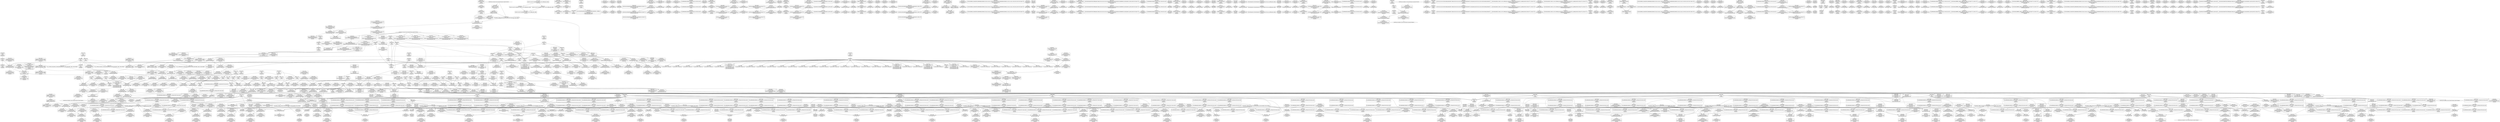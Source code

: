 digraph {
	CE0x5079a10 [shape=record,shape=Mrecord,label="{CE0x5079a10|GLOBAL:lock_release|*Constant*|*SummSource*}"]
	CE0x5083c50 [shape=record,shape=Mrecord,label="{CE0x5083c50|sock_has_perm:tmp|*SummSink*}"]
	CE0x51228d0 [shape=record,shape=Mrecord,label="{CE0x51228d0|i64*_getelementptr_inbounds_(_4_x_i64_,_4_x_i64_*___llvm_gcov_ctr135,_i64_0,_i64_0)|*Constant*}"]
	CE0x50f00e0 [shape=record,shape=Mrecord,label="{CE0x50f00e0|rcu_read_lock:tmp13|include/linux/rcupdate.h,882|*SummSource*}"]
	CE0x50ada20 [shape=record,shape=Mrecord,label="{CE0x50ada20|cred_sid:security|security/selinux/hooks.c,196}"]
	CE0x5116780 [shape=record,shape=Mrecord,label="{CE0x5116780|i64_7|*Constant*|*SummSource*}"]
	CE0x5106090 [shape=record,shape=Mrecord,label="{CE0x5106090|task_sid:tmp2}"]
	CE0x5192480 [shape=record,shape=Mrecord,label="{CE0x5192480|rcu_lock_acquire:tmp7}"]
	CE0x515b5c0 [shape=record,shape=Mrecord,label="{CE0x515b5c0|rcu_read_unlock:tmp21|include/linux/rcupdate.h,935|*SummSink*}"]
	CE0x50e2310 [shape=record,shape=Mrecord,label="{CE0x50e2310|void_(i32*,_i32,_i32*)*_asm_addl_$1,_%gs:$0_,_*m,ri,*m,_dirflag_,_fpsr_,_flags_}"]
	CE0x518eda0 [shape=record,shape=Mrecord,label="{CE0x518eda0|__preempt_count_sub:tmp4|./arch/x86/include/asm/preempt.h,77}"]
	CE0x50706d0 [shape=record,shape=Mrecord,label="{CE0x50706d0|GLOBAL:__rcu_read_lock|*Constant*}"]
	CE0x514bd50 [shape=record,shape=Mrecord,label="{CE0x514bd50|rcu_read_unlock:call3|include/linux/rcupdate.h,933}"]
	CE0x50feac0 [shape=record,shape=Mrecord,label="{CE0x50feac0|rcu_read_lock:tmp17|include/linux/rcupdate.h,882|*SummSink*}"]
	CE0x47aa050 [shape=record,shape=Mrecord,label="{CE0x47aa050|sock_has_perm:task|Function::sock_has_perm&Arg::task::|*SummSink*}"]
	CE0x511e030 [shape=record,shape=Mrecord,label="{CE0x511e030|%struct.lockdep_map*_null|*Constant*}"]
	CE0x511e820 [shape=record,shape=Mrecord,label="{CE0x511e820|i64*_getelementptr_inbounds_(_4_x_i64_,_4_x_i64_*___llvm_gcov_ctr133,_i64_0,_i64_0)|*Constant*}"]
	CE0x5069f90 [shape=record,shape=Mrecord,label="{CE0x5069f90|i64_1|*Constant*|*SummSource*}"]
	CE0x506f940 [shape=record,shape=Mrecord,label="{CE0x506f940|COLLAPSED:_CMRE:_elem_0::|security/selinux/hooks.c,196}"]
	CE0x50b79d0 [shape=record,shape=Mrecord,label="{CE0x50b79d0|i8_2|*Constant*}"]
	CE0x50b61c0 [shape=record,shape=Mrecord,label="{CE0x50b61c0|get_current:tmp1}"]
	CE0x507a380 [shape=record,shape=Mrecord,label="{CE0x507a380|i32_59|*Constant*|*SummSink*}"]
	CE0x50f37e0 [shape=record,shape=Mrecord,label="{CE0x50f37e0|8:_%struct.sock*,_:_SCME_41,42_}"]
	CE0x50f8450 [shape=record,shape=Mrecord,label="{CE0x50f8450|i64_2|*Constant*}"]
	CE0x51b2710 [shape=record,shape=Mrecord,label="{CE0x51b2710|__preempt_count_add:tmp2|*SummSink*}"]
	CE0x50dd2f0 [shape=record,shape=Mrecord,label="{CE0x50dd2f0|sock_has_perm:tmp2|*LoadInst*|security/selinux/hooks.c,3964|*SummSink*}"]
	CE0x50fdd70 [shape=record,shape=Mrecord,label="{CE0x50fdd70|rcu_read_lock:tmp16|include/linux/rcupdate.h,882|*SummSource*}"]
	CE0x515c1e0 [shape=record,shape=Mrecord,label="{CE0x515c1e0|rcu_read_unlock:do.end}"]
	CE0x50e8cc0 [shape=record,shape=Mrecord,label="{CE0x50e8cc0|_call_void_mcount()_#3|*SummSink*}"]
	CE0x51069b0 [shape=record,shape=Mrecord,label="{CE0x51069b0|task_sid:do.end}"]
	CE0x50f30c0 [shape=record,shape=Mrecord,label="{CE0x50f30c0|8:_%struct.sock*,_:_SCME_35,36_}"]
	CE0x514dc10 [shape=record,shape=Mrecord,label="{CE0x514dc10|rcu_read_unlock:tobool1|include/linux/rcupdate.h,933|*SummSink*}"]
	CE0x50de1c0 [shape=record,shape=Mrecord,label="{CE0x50de1c0|task_sid:tmp20|security/selinux/hooks.c,208|*SummSink*}"]
	CE0x51300f0 [shape=record,shape=Mrecord,label="{CE0x51300f0|_ret_void,_!dbg_!27717|include/linux/rcupdate.h,419}"]
	CE0x5134f80 [shape=record,shape=Mrecord,label="{CE0x5134f80|rcu_lock_acquire:indirectgoto|*SummSource*}"]
	CE0x50715f0 [shape=record,shape=Mrecord,label="{CE0x50715f0|avc_has_perm:tsid|Function::avc_has_perm&Arg::tsid::|*SummSource*}"]
	CE0x50ead80 [shape=record,shape=Mrecord,label="{CE0x50ead80|i8_2|*Constant*|*SummSink*}"]
	CE0x5113630 [shape=record,shape=Mrecord,label="{CE0x5113630|task_sid:tmp7|security/selinux/hooks.c,208|*SummSource*}"]
	CE0x512ff20 [shape=record,shape=Mrecord,label="{CE0x512ff20|rcu_read_lock:call|include/linux/rcupdate.h,882}"]
	CE0x50f8290 [shape=record,shape=Mrecord,label="{CE0x50f8290|sock_has_perm:cmp|security/selinux/hooks.c,3969|*SummSource*}"]
	CE0x510a8a0 [shape=record,shape=Mrecord,label="{CE0x510a8a0|__rcu_read_lock:entry|*SummSink*}"]
	CE0x5144840 [shape=record,shape=Mrecord,label="{CE0x5144840|rcu_read_lock:tmp21|include/linux/rcupdate.h,884}"]
	CE0x51b3790 [shape=record,shape=Mrecord,label="{CE0x51b3790|__preempt_count_sub:entry}"]
	CE0x50b7150 [shape=record,shape=Mrecord,label="{CE0x50b7150|sock_has_perm:type|security/selinux/hooks.c,3972}"]
	CE0x50dfd60 [shape=record,shape=Mrecord,label="{CE0x50dfd60|i8*_getelementptr_inbounds_(_25_x_i8_,_25_x_i8_*_.str3,_i32_0,_i32_0)|*Constant*}"]
	CE0x5116a60 [shape=record,shape=Mrecord,label="{CE0x5116a60|task_sid:tmp15|security/selinux/hooks.c,208}"]
	CE0x50f8370 [shape=record,shape=Mrecord,label="{CE0x50f8370|sock_has_perm:cmp|security/selinux/hooks.c,3969|*SummSink*}"]
	CE0x51847f0 [shape=record,shape=Mrecord,label="{CE0x51847f0|i64*_getelementptr_inbounds_(_4_x_i64_,_4_x_i64_*___llvm_gcov_ctr133,_i64_0,_i64_0)|*Constant*|*SummSource*}"]
	CE0x5070a00 [shape=record,shape=Mrecord,label="{CE0x5070a00|sock_has_perm:bb|*SummSink*}"]
	CE0x5096550 [shape=record,shape=Mrecord,label="{CE0x5096550|rcu_read_lock:tmp2|*SummSource*}"]
	CE0x6e2cb00 [shape=record,shape=Mrecord,label="{CE0x6e2cb00|GLOBAL:sock_has_perm|*Constant*}"]
	CE0x5197c80 [shape=record,shape=Mrecord,label="{CE0x5197c80|rcu_lock_release:tmp6}"]
	CE0x50ec990 [shape=record,shape=Mrecord,label="{CE0x50ec990|sock_has_perm:net3|security/selinux/hooks.c,3974|*SummSource*}"]
	CE0x5105f40 [shape=record,shape=Mrecord,label="{CE0x5105f40|_ret_void,_!dbg_!27717|include/linux/rcupdate.h,240|*SummSink*}"]
	CE0x50ea8b0 [shape=record,shape=Mrecord,label="{CE0x50ea8b0|__preempt_count_add:tmp6|./arch/x86/include/asm/preempt.h,73|*SummSource*}"]
	CE0x5130670 [shape=record,shape=Mrecord,label="{CE0x5130670|rcu_read_lock:tmp|*SummSource*}"]
	CE0x50e6b10 [shape=record,shape=Mrecord,label="{CE0x50e6b10|__preempt_count_sub:do.body|*SummSource*}"]
	CE0x50712b0 [shape=record,shape=Mrecord,label="{CE0x50712b0|avc_has_perm:ssid|Function::avc_has_perm&Arg::ssid::}"]
	CE0x511d830 [shape=record,shape=Mrecord,label="{CE0x511d830|rcu_lock_release:tmp2}"]
	CE0x518ea80 [shape=record,shape=Mrecord,label="{CE0x518ea80|__preempt_count_sub:do.body}"]
	CE0x51af840 [shape=record,shape=Mrecord,label="{CE0x51af840|_ret_void,_!dbg_!27720|./arch/x86/include/asm/preempt.h,78|*SummSource*}"]
	CE0x50ec3b0 [shape=record,shape=Mrecord,label="{CE0x50ec3b0|sock_has_perm:u2|security/selinux/hooks.c,3974}"]
	CE0x50ec110 [shape=record,shape=Mrecord,label="{CE0x50ec110|sock_has_perm:net1|security/selinux/hooks.c,3973|*SummSink*}"]
	CE0x508cea0 [shape=record,shape=Mrecord,label="{CE0x508cea0|selinux_socket_getsockname:tmp4|*LoadInst*|security/selinux/hooks.c,4226}"]
	CE0x5116960 [shape=record,shape=Mrecord,label="{CE0x5116960|task_sid:tmp14|security/selinux/hooks.c,208}"]
	CE0x5113f30 [shape=record,shape=Mrecord,label="{CE0x5113f30|task_sid:do.body|*SummSink*}"]
	CE0x5080da0 [shape=record,shape=Mrecord,label="{CE0x5080da0|rcu_read_unlock:tmp16|include/linux/rcupdate.h,933|*SummSink*}"]
	CE0x5199050 [shape=record,shape=Mrecord,label="{CE0x5199050|__preempt_count_sub:tmp1}"]
	CE0x5097090 [shape=record,shape=Mrecord,label="{CE0x5097090|8:_%struct.sock*,_:_SCME_16,18_|*MultipleSource*|security/selinux/hooks.c, 3966|security/selinux/hooks.c,3966|security/selinux/hooks.c,3966}"]
	CE0x5108eb0 [shape=record,shape=Mrecord,label="{CE0x5108eb0|_call_void___rcu_read_lock()_#10,_!dbg_!27710|include/linux/rcupdate.h,879}"]
	CE0x5118c00 [shape=record,shape=Mrecord,label="{CE0x5118c00|i8_1|*Constant*|*SummSource*}"]
	CE0x505cd00 [shape=record,shape=Mrecord,label="{CE0x505cd00|GLOBAL:get_current|*Constant*|*SummSource*}"]
	CE0x5104750 [shape=record,shape=Mrecord,label="{CE0x5104750|rcu_read_unlock:call|include/linux/rcupdate.h,933|*SummSource*}"]
	CE0x50e9b10 [shape=record,shape=Mrecord,label="{CE0x50e9b10|sock_has_perm:tmp11|security/selinux/hooks.c,3970}"]
	CE0x5130340 [shape=record,shape=Mrecord,label="{CE0x5130340|rcu_read_unlock:tmp2|*SummSource*}"]
	CE0x506eba0 [shape=record,shape=Mrecord,label="{CE0x506eba0|get_current:tmp}"]
	CE0x51490b0 [shape=record,shape=Mrecord,label="{CE0x51490b0|i64*_getelementptr_inbounds_(_4_x_i64_,_4_x_i64_*___llvm_gcov_ctr128,_i64_0,_i64_1)|*Constant*|*SummSink*}"]
	CE0x5070990 [shape=record,shape=Mrecord,label="{CE0x5070990|sock_has_perm:bb|*SummSource*}"]
	CE0x511b9a0 [shape=record,shape=Mrecord,label="{CE0x511b9a0|_call_void___rcu_read_unlock()_#10,_!dbg_!27734|include/linux/rcupdate.h,937}"]
	CE0x5069540 [shape=record,shape=Mrecord,label="{CE0x5069540|selinux_socket_getsockname:sk|security/selinux/hooks.c,4226}"]
	CE0x50bac90 [shape=record,shape=Mrecord,label="{CE0x50bac90|sock_has_perm:retval.0|*SummSource*}"]
	CE0x50877c0 [shape=record,shape=Mrecord,label="{CE0x50877c0|sock_has_perm:net|security/selinux/hooks.c, 3966|*SummSource*}"]
	CE0x50ef920 [shape=record,shape=Mrecord,label="{CE0x50ef920|i64_6|*Constant*}"]
	CE0x51446d0 [shape=record,shape=Mrecord,label="{CE0x51446d0|rcu_read_lock:tmp20|include/linux/rcupdate.h,882|*SummSink*}"]
	CE0x514ff30 [shape=record,shape=Mrecord,label="{CE0x514ff30|rcu_read_unlock:tmp13|include/linux/rcupdate.h,933}"]
	CE0x51248f0 [shape=record,shape=Mrecord,label="{CE0x51248f0|i64_ptrtoint_(i8*_blockaddress(_rcu_lock_acquire,_%__here)_to_i64)|*Constant*|*SummSink*}"]
	CE0x50e2bb0 [shape=record,shape=Mrecord,label="{CE0x50e2bb0|__preempt_count_sub:tmp7|./arch/x86/include/asm/preempt.h,78|*SummSink*}"]
	CE0x5086670 [shape=record,shape=Mrecord,label="{CE0x5086670|__rcu_read_lock:tmp4|include/linux/rcupdate.h,239}"]
	CE0x508c300 [shape=record,shape=Mrecord,label="{CE0x508c300|i64*_getelementptr_inbounds_(_2_x_i64_,_2_x_i64_*___llvm_gcov_ctr98,_i64_0,_i64_0)|*Constant*|*SummSink*}"]
	CE0x5089610 [shape=record,shape=Mrecord,label="{CE0x5089610|32:_%struct.sock*,_:_CRE_32,40_|*MultipleSource*|Function::selinux_socket_getsockname&Arg::sock::|security/selinux/hooks.c,4226}"]
	CE0x51508f0 [shape=record,shape=Mrecord,label="{CE0x51508f0|rcu_read_unlock:tmp12|include/linux/rcupdate.h,933}"]
	CE0x5106fc0 [shape=record,shape=Mrecord,label="{CE0x5106fc0|task_sid:real_cred|security/selinux/hooks.c,208}"]
	CE0x515bbb0 [shape=record,shape=Mrecord,label="{CE0x515bbb0|rcu_read_unlock:if.then}"]
	CE0x5104fa0 [shape=record,shape=Mrecord,label="{CE0x5104fa0|i64*_getelementptr_inbounds_(_11_x_i64_,_11_x_i64_*___llvm_gcov_ctr127,_i64_0,_i64_1)|*Constant*|*SummSink*}"]
	CE0x5107450 [shape=record,shape=Mrecord,label="{CE0x5107450|rcu_read_lock:tmp3}"]
	CE0x5187ab0 [shape=record,shape=Mrecord,label="{CE0x5187ab0|__preempt_count_add:do.body|*SummSink*}"]
	CE0x5097fe0 [shape=record,shape=Mrecord,label="{CE0x5097fe0|i32_1|*Constant*}"]
	CE0x51d4210 [shape=record,shape=Mrecord,label="{CE0x51d4210|i64*_getelementptr_inbounds_(_4_x_i64_,_4_x_i64_*___llvm_gcov_ctr135,_i64_0,_i64_1)|*Constant*}"]
	CE0x515c610 [shape=record,shape=Mrecord,label="{CE0x515c610|rcu_read_unlock:bb|*SummSource*}"]
	CE0x515a400 [shape=record,shape=Mrecord,label="{CE0x515a400|rcu_read_unlock:tmp19|include/linux/rcupdate.h,933}"]
	CE0x5116ed0 [shape=record,shape=Mrecord,label="{CE0x5116ed0|task_sid:tmp16|security/selinux/hooks.c,208}"]
	CE0x5137580 [shape=record,shape=Mrecord,label="{CE0x5137580|__preempt_count_add:val|Function::__preempt_count_add&Arg::val::|*SummSink*}"]
	CE0x514f9e0 [shape=record,shape=Mrecord,label="{CE0x514f9e0|GLOBAL:__preempt_count_add|*Constant*|*SummSink*}"]
	CE0x5111760 [shape=record,shape=Mrecord,label="{CE0x5111760|i64_5|*Constant*|*SummSource*}"]
	CE0x5193410 [shape=record,shape=Mrecord,label="{CE0x5193410|rcu_lock_release:__here|*SummSink*}"]
	CE0x509cd30 [shape=record,shape=Mrecord,label="{CE0x509cd30|i32_1|*Constant*|*SummSource*}"]
	CE0x50a5500 [shape=record,shape=Mrecord,label="{CE0x50a5500|_ret_i32_%retval.0,_!dbg_!27740|security/selinux/hooks.c,3977}"]
	CE0x50efea0 [shape=record,shape=Mrecord,label="{CE0x50efea0|rcu_read_lock:tmp13|include/linux/rcupdate.h,882}"]
	CE0x5123a40 [shape=record,shape=Mrecord,label="{CE0x5123a40|i64*_getelementptr_inbounds_(_4_x_i64_,_4_x_i64_*___llvm_gcov_ctr128,_i64_0,_i64_1)|*Constant*}"]
	CE0x510e000 [shape=record,shape=Mrecord,label="{CE0x510e000|rcu_read_lock:if.then|*SummSink*}"]
	CE0x50654c0 [shape=record,shape=Mrecord,label="{CE0x50654c0|selinux_socket_getsockname:sock|Function::selinux_socket_getsockname&Arg::sock::|*SummSource*}"]
	CE0x517d3b0 [shape=record,shape=Mrecord,label="{CE0x517d3b0|__rcu_read_unlock:tmp4|include/linux/rcupdate.h,244|*SummSource*}"]
	CE0x512b0b0 [shape=record,shape=Mrecord,label="{CE0x512b0b0|i64*_getelementptr_inbounds_(_13_x_i64_,_13_x_i64_*___llvm_gcov_ctr126,_i64_0,_i64_12)|*Constant*|*SummSink*}"]
	CE0x50bb600 [shape=record,shape=Mrecord,label="{CE0x50bb600|sock_has_perm:tmp18|security/selinux/hooks.c,3977}"]
	CE0x50abcf0 [shape=record,shape=Mrecord,label="{CE0x50abcf0|sock_has_perm:if.then|*SummSource*}"]
	CE0x51454e0 [shape=record,shape=Mrecord,label="{CE0x51454e0|rcu_read_lock:tmp22|include/linux/rcupdate.h,884|*SummSource*}"]
	CE0x51966b0 [shape=record,shape=Mrecord,label="{CE0x51966b0|rcu_lock_release:indirectgoto|*SummSink*}"]
	CE0x50b6c70 [shape=record,shape=Mrecord,label="{CE0x50b6c70|sock_has_perm:tmp14|security/selinux/hooks.c,3972|*SummSource*}"]
	CE0x5118960 [shape=record,shape=Mrecord,label="{CE0x5118960|i8_1|*Constant*}"]
	CE0x50dba30 [shape=record,shape=Mrecord,label="{CE0x50dba30|1216:_i8*,_:_CRE_1216,1224_|*MultipleSource*|Function::sock_has_perm&Arg::sk::|security/selinux/hooks.c,3964|*LoadInst*|security/selinux/hooks.c,4226}"]
	CE0x5149900 [shape=record,shape=Mrecord,label="{CE0x5149900|GLOBAL:__llvm_gcov_ctr132|Global_var:__llvm_gcov_ctr132|*SummSource*}"]
	CE0x50ecf60 [shape=record,shape=Mrecord,label="{CE0x50ecf60|sock_has_perm:tmp15|security/selinux/hooks.c,3974|*SummSink*}"]
	CE0x511b860 [shape=record,shape=Mrecord,label="{CE0x511b860|_ret_void,_!dbg_!27717|include/linux/rcupdate.h,424|*SummSink*}"]
	CE0x512bd90 [shape=record,shape=Mrecord,label="{CE0x512bd90|task_sid:call7|security/selinux/hooks.c,208|*SummSink*}"]
	CE0x5133bb0 [shape=record,shape=Mrecord,label="{CE0x5133bb0|_call_void_mcount()_#3|*SummSink*}"]
	CE0x509cf20 [shape=record,shape=Mrecord,label="{CE0x509cf20|sock_has_perm:net|security/selinux/hooks.c, 3966}"]
	CE0x50e2e30 [shape=record,shape=Mrecord,label="{CE0x50e2e30|i64*_getelementptr_inbounds_(_4_x_i64_,_4_x_i64_*___llvm_gcov_ctr135,_i64_0,_i64_0)|*Constant*|*SummSink*}"]
	CE0x50f15a0 [shape=record,shape=Mrecord,label="{CE0x50f15a0|i64*_getelementptr_inbounds_(_6_x_i64_,_6_x_i64_*___llvm_gcov_ctr327,_i64_0,_i64_3)|*Constant*}"]
	CE0x50f8900 [shape=record,shape=Mrecord,label="{CE0x50f8900|sock_has_perm:tmp7|security/selinux/hooks.c,3969|*SummSink*}"]
	CE0x5194af0 [shape=record,shape=Mrecord,label="{CE0x5194af0|GLOBAL:__preempt_count|Global_var:__preempt_count|*SummSink*}"]
	CE0x51137a0 [shape=record,shape=Mrecord,label="{CE0x51137a0|task_sid:tmp7|security/selinux/hooks.c,208|*SummSink*}"]
	CE0x507a150 [shape=record,shape=Mrecord,label="{CE0x507a150|_call_void_mcount()_#3|*SummSink*}"]
	CE0x51190d0 [shape=record,shape=Mrecord,label="{CE0x51190d0|_call_void_lockdep_rcu_suspicious(i8*_getelementptr_inbounds_(_25_x_i8_,_25_x_i8_*_.str3,_i32_0,_i32_0),_i32_208,_i8*_getelementptr_inbounds_(_41_x_i8_,_41_x_i8_*_.str44,_i32_0,_i32_0))_#10,_!dbg_!27732|security/selinux/hooks.c,208}"]
	CE0x50f26a0 [shape=record,shape=Mrecord,label="{CE0x50f26a0|8:_%struct.sock*,_:_SCME_26,27_}"]
	CE0x5068d00 [shape=record,shape=Mrecord,label="{CE0x5068d00|get_current:entry|*SummSink*}"]
	CE0x512c890 [shape=record,shape=Mrecord,label="{CE0x512c890|cred_sid:cred|Function::cred_sid&Arg::cred::|*SummSource*}"]
	CE0x510c970 [shape=record,shape=Mrecord,label="{CE0x510c970|task_sid:tmp1|*SummSource*}"]
	CE0x5114000 [shape=record,shape=Mrecord,label="{CE0x5114000|task_sid:bb}"]
	CE0x5098320 [shape=record,shape=Mrecord,label="{CE0x5098320|_ret_void,_!dbg_!27735|include/linux/rcupdate.h,884|*SummSource*}"]
	CE0x50ade60 [shape=record,shape=Mrecord,label="{CE0x50ade60|i64_4|*Constant*|*SummSource*}"]
	CE0x50f5490 [shape=record,shape=Mrecord,label="{CE0x50f5490|_ret_i32_%call7,_!dbg_!27749|security/selinux/hooks.c,210}"]
	CE0x510f450 [shape=record,shape=Mrecord,label="{CE0x510f450|task_sid:tmp10|security/selinux/hooks.c,208|*SummSource*}"]
	CE0x5187430 [shape=record,shape=Mrecord,label="{CE0x5187430|__preempt_count_add:do.body}"]
	CE0x512e160 [shape=record,shape=Mrecord,label="{CE0x512e160|rcu_read_lock:land.lhs.true|*SummSource*}"]
	CE0x5153230 [shape=record,shape=Mrecord,label="{CE0x5153230|rcu_lock_acquire:tmp3|*SummSink*}"]
	CE0x5187730 [shape=record,shape=Mrecord,label="{CE0x5187730|__rcu_read_unlock:tmp7|include/linux/rcupdate.h,245|*SummSink*}"]
	CE0x515cf70 [shape=record,shape=Mrecord,label="{CE0x515cf70|rcu_read_unlock:tmp}"]
	CE0x5111970 [shape=record,shape=Mrecord,label="{CE0x5111970|task_sid:tmp10|security/selinux/hooks.c,208}"]
	CE0x5194f80 [shape=record,shape=Mrecord,label="{CE0x5194f80|i64*_getelementptr_inbounds_(_4_x_i64_,_4_x_i64_*___llvm_gcov_ctr130,_i64_0,_i64_2)|*Constant*|*SummSource*}"]
	CE0x50e4ab0 [shape=record,shape=Mrecord,label="{CE0x50e4ab0|__rcu_read_unlock:do.body|*SummSource*}"]
	CE0x505c3c0 [shape=record,shape=Mrecord,label="{CE0x505c3c0|32:_%struct.sock*,_:_CRE_8,16_|*MultipleSource*|Function::selinux_socket_getsockname&Arg::sock::|security/selinux/hooks.c,4226}"]
	CE0x5192050 [shape=record,shape=Mrecord,label="{CE0x5192050|i64*_getelementptr_inbounds_(_4_x_i64_,_4_x_i64_*___llvm_gcov_ctr130,_i64_0,_i64_3)|*Constant*|*SummSink*}"]
	CE0x511cac0 [shape=record,shape=Mrecord,label="{CE0x511cac0|GLOBAL:rcu_lock_release|*Constant*}"]
	CE0x511d1d0 [shape=record,shape=Mrecord,label="{CE0x511d1d0|_call_void_lock_acquire(%struct.lockdep_map*_%map,_i32_0,_i32_0,_i32_2,_i32_0,_%struct.lockdep_map*_null,_i64_ptrtoint_(i8*_blockaddress(_rcu_lock_acquire,_%__here)_to_i64))_#10,_!dbg_!27716|include/linux/rcupdate.h,418}"]
	CE0x50eb2f0 [shape=record,shape=Mrecord,label="{CE0x50eb2f0|sock_has_perm:tmp17|security/selinux/hooks.c,3976}"]
	CE0x50968d0 [shape=record,shape=Mrecord,label="{CE0x50968d0|task_sid:tmp|*SummSource*}"]
	CE0x50ec650 [shape=record,shape=Mrecord,label="{CE0x50ec650|sock_has_perm:u2|security/selinux/hooks.c,3974|*SummSink*}"]
	CE0x5192210 [shape=record,shape=Mrecord,label="{CE0x5192210|rcu_lock_acquire:tmp6|*SummSource*}"]
	CE0x50964e0 [shape=record,shape=Mrecord,label="{CE0x50964e0|rcu_read_lock:tmp2}"]
	CE0x50ba690 [shape=record,shape=Mrecord,label="{CE0x50ba690|avc_has_perm:entry|*SummSource*}"]
	CE0x5143c70 [shape=record,shape=Mrecord,label="{CE0x5143c70|i8*_getelementptr_inbounds_(_42_x_i8_,_42_x_i8_*_.str46,_i32_0,_i32_0)|*Constant*|*SummSink*}"]
	CE0x50ebad0 [shape=record,shape=Mrecord,label="{CE0x50ebad0|sock_has_perm:tmp17|security/selinux/hooks.c,3976|*SummSource*}"]
	CE0x51b2d90 [shape=record,shape=Mrecord,label="{CE0x51b2d90|i64*_getelementptr_inbounds_(_4_x_i64_,_4_x_i64_*___llvm_gcov_ctr134,_i64_0,_i64_0)|*Constant*}"]
	CE0x51104d0 [shape=record,shape=Mrecord,label="{CE0x51104d0|task_sid:if.then|*SummSink*}"]
	CE0x512cff0 [shape=record,shape=Mrecord,label="{CE0x512cff0|GLOBAL:rcu_read_unlock|*Constant*}"]
	CE0x50aceb0 [shape=record,shape=Mrecord,label="{CE0x50aceb0|rcu_read_lock:tmp5|include/linux/rcupdate.h,882|*SummSource*}"]
	CE0x50fb9a0 [shape=record,shape=Mrecord,label="{CE0x50fb9a0|i8_0|*Constant*|*SummSink*}"]
	CE0x50acaa0 [shape=record,shape=Mrecord,label="{CE0x50acaa0|task_sid:tmp4|*LoadInst*|security/selinux/hooks.c,208|*SummSink*}"]
	CE0x50a30a0 [shape=record,shape=Mrecord,label="{CE0x50a30a0|_ret_i32_%call1,_!dbg_!27715|security/selinux/hooks.c,4226|*SummSource*}"]
	CE0x5159f00 [shape=record,shape=Mrecord,label="{CE0x5159f00|i64*_getelementptr_inbounds_(_11_x_i64_,_11_x_i64_*___llvm_gcov_ctr132,_i64_0,_i64_9)|*Constant*|*SummSink*}"]
	CE0x5182130 [shape=record,shape=Mrecord,label="{CE0x5182130|__preempt_count_sub:tmp3|*SummSource*}"]
	CE0x507a450 [shape=record,shape=Mrecord,label="{CE0x507a450|sock_has_perm:sk_security|security/selinux/hooks.c,3964}"]
	CE0x5097c20 [shape=record,shape=Mrecord,label="{CE0x5097c20|rcu_read_lock:entry|*SummSource*}"]
	CE0x5109f60 [shape=record,shape=Mrecord,label="{CE0x5109f60|rcu_read_lock:land.lhs.true}"]
	CE0x50ed200 [shape=record,shape=Mrecord,label="{CE0x50ed200|sock_has_perm:sk4|security/selinux/hooks.c,3974|*SummSource*}"]
	CE0x5119ae0 [shape=record,shape=Mrecord,label="{CE0x5119ae0|rcu_read_unlock:tmp22|include/linux/rcupdate.h,935|*SummSource*}"]
	CE0x511c230 [shape=record,shape=Mrecord,label="{CE0x511c230|__rcu_read_unlock:entry|*SummSource*}"]
	CE0x51047c0 [shape=record,shape=Mrecord,label="{CE0x51047c0|rcu_read_unlock:call|include/linux/rcupdate.h,933|*SummSink*}"]
	CE0x510c660 [shape=record,shape=Mrecord,label="{CE0x510c660|cred_sid:tmp3|*SummSink*}"]
	CE0x50f7080 [shape=record,shape=Mrecord,label="{CE0x50f7080|i32_2|*Constant*}"]
	CE0x50e1af0 [shape=record,shape=Mrecord,label="{CE0x50e1af0|i64*_getelementptr_inbounds_(_4_x_i64_,_4_x_i64_*___llvm_gcov_ctr129,_i64_0,_i64_1)|*Constant*}"]
	CE0x5105780 [shape=record,shape=Mrecord,label="{CE0x5105780|rcu_read_unlock:tmp1}"]
	CE0x51d4c70 [shape=record,shape=Mrecord,label="{CE0x51d4c70|__preempt_count_add:bb|*SummSource*}"]
	CE0x5138040 [shape=record,shape=Mrecord,label="{CE0x5138040|__rcu_read_unlock:tmp5|include/linux/rcupdate.h,244|*SummSink*}"]
	CE0x508c030 [shape=record,shape=Mrecord,label="{CE0x508c030|i32_1|*Constant*}"]
	CE0x51081f0 [shape=record,shape=Mrecord,label="{CE0x51081f0|_call_void_mcount()_#3}"]
	CE0x5130e90 [shape=record,shape=Mrecord,label="{CE0x5130e90|_ret_void,_!dbg_!27717|include/linux/rcupdate.h,419|*SummSource*}"]
	CE0x50988a0 [shape=record,shape=Mrecord,label="{CE0x50988a0|GLOBAL:__llvm_gcov_ctr127|Global_var:__llvm_gcov_ctr127|*SummSink*}"]
	CE0x5108080 [shape=record,shape=Mrecord,label="{CE0x5108080|task_sid:tmp3|*SummSource*}"]
	CE0x5113830 [shape=record,shape=Mrecord,label="{CE0x5113830|task_sid:tmp8|security/selinux/hooks.c,208}"]
	CE0x5153010 [shape=record,shape=Mrecord,label="{CE0x5153010|rcu_lock_acquire:tmp3}"]
	CE0x50e8760 [shape=record,shape=Mrecord,label="{CE0x50e8760|__preempt_count_sub:tmp|*SummSource*}"]
	CE0x519b170 [shape=record,shape=Mrecord,label="{CE0x519b170|__rcu_read_unlock:tmp6|include/linux/rcupdate.h,245}"]
	CE0x509ce30 [shape=record,shape=Mrecord,label="{CE0x509ce30|i32_1|*Constant*|*SummSink*}"]
	CE0x506ae20 [shape=record,shape=Mrecord,label="{CE0x506ae20|sock_has_perm:tmp10|security/selinux/hooks.c,3969}"]
	CE0x510d4c0 [shape=record,shape=Mrecord,label="{CE0x510d4c0|__rcu_read_lock:entry}"]
	CE0x508c3c0 [shape=record,shape=Mrecord,label="{CE0x508c3c0|sock_has_perm:tmp3|security/selinux/hooks.c,3964}"]
	CE0x519e150 [shape=record,shape=Mrecord,label="{CE0x519e150|__preempt_count_add:tmp4|./arch/x86/include/asm/preempt.h,72}"]
	CE0x50ae9f0 [shape=record,shape=Mrecord,label="{CE0x50ae9f0|task_sid:if.end|*SummSink*}"]
	CE0x5191e50 [shape=record,shape=Mrecord,label="{CE0x5191e50|i64*_getelementptr_inbounds_(_4_x_i64_,_4_x_i64_*___llvm_gcov_ctr128,_i64_0,_i64_0)|*Constant*}"]
	CE0x514cfe0 [shape=record,shape=Mrecord,label="{CE0x514cfe0|__rcu_read_lock:tmp2|*SummSink*}"]
	CE0x511c060 [shape=record,shape=Mrecord,label="{CE0x511c060|GLOBAL:__rcu_read_unlock|*Constant*|*SummSource*}"]
	CE0x50ef440 [shape=record,shape=Mrecord,label="{CE0x50ef440|avc_has_perm:entry}"]
	CE0x5137c10 [shape=record,shape=Mrecord,label="{CE0x5137c10|rcu_read_lock:tmp11|include/linux/rcupdate.h,882|*SummSource*}"]
	CE0x50aeea0 [shape=record,shape=Mrecord,label="{CE0x50aeea0|8:_%struct.sock*,_:_SCME_18,20_|*MultipleSource*|security/selinux/hooks.c, 3966|security/selinux/hooks.c,3966|security/selinux/hooks.c,3966}"]
	CE0x51079a0 [shape=record,shape=Mrecord,label="{CE0x51079a0|task_sid:tobool|security/selinux/hooks.c,208|*SummSink*}"]
	CE0x5136390 [shape=record,shape=Mrecord,label="{CE0x5136390|rcu_read_lock:tmp9|include/linux/rcupdate.h,882|*SummSink*}"]
	CE0x519aec0 [shape=record,shape=Mrecord,label="{CE0x519aec0|i64*_getelementptr_inbounds_(_4_x_i64_,_4_x_i64_*___llvm_gcov_ctr134,_i64_0,_i64_3)|*Constant*|*SummSink*}"]
	CE0x50718c0 [shape=record,shape=Mrecord,label="{CE0x50718c0|_call_void_mcount()_#3|*SummSource*}"]
	CE0x50dd9e0 [shape=record,shape=Mrecord,label="{CE0x50dd9e0|i64*_getelementptr_inbounds_(_13_x_i64_,_13_x_i64_*___llvm_gcov_ctr126,_i64_0,_i64_9)|*Constant*|*SummSink*}"]
	CE0x5145d10 [shape=record,shape=Mrecord,label="{CE0x5145d10|cred_sid:bb}"]
	CE0x5073ef0 [shape=record,shape=Mrecord,label="{CE0x5073ef0|sock_has_perm:sk_security|security/selinux/hooks.c,3964|*SummSink*}"]
	CE0x51318d0 [shape=record,shape=Mrecord,label="{CE0x51318d0|rcu_read_unlock:tmp3|*SummSink*}"]
	CE0x511c2a0 [shape=record,shape=Mrecord,label="{CE0x511c2a0|__rcu_read_unlock:entry|*SummSink*}"]
	CE0x5187be0 [shape=record,shape=Mrecord,label="{CE0x5187be0|__preempt_count_add:do.end}"]
	CE0x5148e10 [shape=record,shape=Mrecord,label="{CE0x5148e10|rcu_read_unlock:tmp1|*SummSink*}"]
	CE0x508fef0 [shape=record,shape=Mrecord,label="{CE0x508fef0|32:_%struct.sock*,_:_CRE_24,32_|*MultipleSource*|Function::selinux_socket_getsockname&Arg::sock::|security/selinux/hooks.c,4226}"]
	CE0x5065730 [shape=record,shape=Mrecord,label="{CE0x5065730|selinux_socket_getsockname:tmp3}"]
	CE0x5194c00 [shape=record,shape=Mrecord,label="{CE0x5194c00|i64*_getelementptr_inbounds_(_4_x_i64_,_4_x_i64_*___llvm_gcov_ctr130,_i64_0,_i64_0)|*Constant*}"]
	CE0x506e1b0 [shape=record,shape=Mrecord,label="{CE0x506e1b0|get_current:tmp3|*SummSink*}"]
	CE0x5070c40 [shape=record,shape=Mrecord,label="{CE0x5070c40|%struct.task_struct*_(%struct.task_struct**)*_asm_movq_%gs:$_1:P_,$0_,_r,im,_dirflag_,_fpsr_,_flags_|*SummSink*}"]
	CE0x50a1dd0 [shape=record,shape=Mrecord,label="{CE0x50a1dd0|get_current:bb}"]
	CE0x51107c0 [shape=record,shape=Mrecord,label="{CE0x51107c0|task_sid:tmp9|security/selinux/hooks.c,208|*SummSink*}"]
	CE0x5106690 [shape=record,shape=Mrecord,label="{CE0x5106690|rcu_read_unlock:land.lhs.true2}"]
	CE0x51903f0 [shape=record,shape=Mrecord,label="{CE0x51903f0|_call_void_mcount()_#3|*SummSink*}"]
	CE0x51549f0 [shape=record,shape=Mrecord,label="{CE0x51549f0|i64*_getelementptr_inbounds_(_4_x_i64_,_4_x_i64_*___llvm_gcov_ctr133,_i64_0,_i64_1)|*Constant*}"]
	CE0x519dfb0 [shape=record,shape=Mrecord,label="{CE0x519dfb0|__preempt_count_sub:tmp3}"]
	CE0x5183630 [shape=record,shape=Mrecord,label="{CE0x5183630|i64*_getelementptr_inbounds_(_4_x_i64_,_4_x_i64_*___llvm_gcov_ctr129,_i64_0,_i64_3)|*Constant*|*SummSink*}"]
	CE0x51052a0 [shape=record,shape=Mrecord,label="{CE0x51052a0|task_sid:tobool1|security/selinux/hooks.c,208}"]
	CE0x5116fe0 [shape=record,shape=Mrecord,label="{CE0x5116fe0|task_sid:tmp15|security/selinux/hooks.c,208|*SummSource*}"]
	CE0x5096e40 [shape=record,shape=Mrecord,label="{CE0x5096e40|GLOBAL:rcu_lock_acquire|*Constant*|*SummSink*}"]
	CE0x506c270 [shape=record,shape=Mrecord,label="{CE0x506c270|GLOBAL:task_sid.__warned|Global_var:task_sid.__warned|*SummSink*}"]
	CE0x5185180 [shape=record,shape=Mrecord,label="{CE0x5185180|__preempt_count_add:do.end|*SummSource*}"]
	CE0x512d130 [shape=record,shape=Mrecord,label="{CE0x512d130|_call_void_rcu_read_unlock()_#10,_!dbg_!27748|security/selinux/hooks.c,209}"]
	CE0x5125840 [shape=record,shape=Mrecord,label="{CE0x5125840|i64*_getelementptr_inbounds_(_4_x_i64_,_4_x_i64_*___llvm_gcov_ctr130,_i64_0,_i64_0)|*Constant*|*SummSink*}"]
	CE0x506cfb0 [shape=record,shape=Mrecord,label="{CE0x506cfb0|selinux_socket_getsockname:entry|*SummSink*}"]
	CE0x50aef90 [shape=record,shape=Mrecord,label="{CE0x50aef90|i64*_getelementptr_inbounds_(_2_x_i64_,_2_x_i64_*___llvm_gcov_ctr98,_i64_0,_i64_1)|*Constant*}"]
	CE0x5131390 [shape=record,shape=Mrecord,label="{CE0x5131390|__rcu_read_lock:tmp7|include/linux/rcupdate.h,240}"]
	CE0x5126f40 [shape=record,shape=Mrecord,label="{CE0x5126f40|i64*_getelementptr_inbounds_(_4_x_i64_,_4_x_i64_*___llvm_gcov_ctr129,_i64_0,_i64_1)|*Constant*|*SummSource*}"]
	CE0x50e0f60 [shape=record,shape=Mrecord,label="{CE0x50e0f60|i8*_getelementptr_inbounds_(_41_x_i8_,_41_x_i8_*_.str44,_i32_0,_i32_0)|*Constant*}"]
	CE0x5198880 [shape=record,shape=Mrecord,label="{CE0x5198880|__preempt_count_sub:sub|./arch/x86/include/asm/preempt.h,77}"]
	CE0x50af190 [shape=record,shape=Mrecord,label="{CE0x50af190|rcu_read_lock:do.body}"]
	CE0x514aa30 [shape=record,shape=Mrecord,label="{CE0x514aa30|GLOBAL:rcu_read_unlock.__warned|Global_var:rcu_read_unlock.__warned}"]
	CE0x5113160 [shape=record,shape=Mrecord,label="{CE0x5113160|rcu_lock_acquire:entry|*SummSink*}"]
	CE0x50691d0 [shape=record,shape=Mrecord,label="{CE0x50691d0|selinux_socket_getsockname:tmp|*SummSink*}"]
	CE0x5097ea0 [shape=record,shape=Mrecord,label="{CE0x5097ea0|cred_sid:tmp5|security/selinux/hooks.c,196|*SummSource*}"]
	CE0x5154740 [shape=record,shape=Mrecord,label="{CE0x5154740|rcu_lock_release:tmp1|*SummSource*}"]
	CE0x5106f10 [shape=record,shape=Mrecord,label="{CE0x5106f10|task_sid:real_cred|security/selinux/hooks.c,208|*SummSource*}"]
	CE0x50ee760 [shape=record,shape=Mrecord,label="{CE0x50ee760|i32_4|*Constant*|*SummSource*}"]
	CE0x5104080 [shape=record,shape=Mrecord,label="{CE0x5104080|rcu_lock_acquire:tmp4|include/linux/rcupdate.h,418|*SummSource*}"]
	CE0x51d4b60 [shape=record,shape=Mrecord,label="{CE0x51d4b60|__preempt_count_sub:tmp|*SummSink*}"]
	CE0x5105c80 [shape=record,shape=Mrecord,label="{CE0x5105c80|_ret_void,_!dbg_!27717|include/linux/rcupdate.h,240}"]
	CE0x5159d10 [shape=record,shape=Mrecord,label="{CE0x5159d10|i64*_getelementptr_inbounds_(_11_x_i64_,_11_x_i64_*___llvm_gcov_ctr132,_i64_0,_i64_9)|*Constant*|*SummSource*}"]
	"CONST[source:0(mediator),value:0(static)][purpose:{operation}][SnkIdx:3]"
	CE0x51288c0 [shape=record,shape=Mrecord,label="{CE0x51288c0|_call_void_mcount()_#3|*SummSink*}"]
	CE0x50ece30 [shape=record,shape=Mrecord,label="{CE0x50ece30|sock_has_perm:tmp15|security/selinux/hooks.c,3974|*SummSource*}"]
	CE0x513eeb0 [shape=record,shape=Mrecord,label="{CE0x513eeb0|i32_883|*Constant*|*SummSource*}"]
	CE0x5191fe0 [shape=record,shape=Mrecord,label="{CE0x5191fe0|rcu_lock_acquire:tmp6}"]
	CE0x50ef2d0 [shape=record,shape=Mrecord,label="{CE0x50ef2d0|i32_(i32,_i32,_i16,_i32,_%struct.common_audit_data*)*_bitcast_(i32_(i32,_i32,_i16,_i32,_%struct.common_audit_data.495*)*_avc_has_perm_to_i32_(i32,_i32,_i16,_i32,_%struct.common_audit_data*)*)|*Constant*|*SummSink*}"]
	CE0x51175e0 [shape=record,shape=Mrecord,label="{CE0x51175e0|i64*_getelementptr_inbounds_(_13_x_i64_,_13_x_i64_*___llvm_gcov_ctr126,_i64_0,_i64_8)|*Constant*}"]
	CE0x50e21a0 [shape=record,shape=Mrecord,label="{CE0x50e21a0|_call_void_asm_addl_$1,_%gs:$0_,_*m,ri,*m,_dirflag_,_fpsr_,_flags_(i32*___preempt_count,_i32_%sub,_i32*___preempt_count)_#3,_!dbg_!27717,_!srcloc_!27718|./arch/x86/include/asm/preempt.h,77|*SummSink*}"]
	CE0x51942a0 [shape=record,shape=Mrecord,label="{CE0x51942a0|_call_void_mcount()_#3|*SummSource*}"]
	CE0x51314c0 [shape=record,shape=Mrecord,label="{CE0x51314c0|__rcu_read_lock:tmp7|include/linux/rcupdate.h,240|*SummSink*}"]
	CE0x51aff50 [shape=record,shape=Mrecord,label="{CE0x51aff50|__rcu_read_unlock:tmp2|*SummSource*}"]
	CE0x51303b0 [shape=record,shape=Mrecord,label="{CE0x51303b0|rcu_read_unlock:tmp2|*SummSink*}"]
	CE0x5112530 [shape=record,shape=Mrecord,label="{CE0x5112530|task_sid:bb|*SummSource*}"]
	CE0x506d5e0 [shape=record,shape=Mrecord,label="{CE0x506d5e0|sock_has_perm:net|security/selinux/hooks.c, 3966|*SummSink*}"]
	CE0x514a790 [shape=record,shape=Mrecord,label="{CE0x514a790|rcu_read_unlock:tmp7|include/linux/rcupdate.h,933|*SummSource*}"]
	CE0x514f920 [shape=record,shape=Mrecord,label="{CE0x514f920|GLOBAL:__preempt_count_add|*Constant*}"]
	CE0x50a78b0 [shape=record,shape=Mrecord,label="{CE0x50a78b0|i32_16|*Constant*|*SummSource*}"]
	CE0x50a0ba0 [shape=record,shape=Mrecord,label="{CE0x50a0ba0|get_current:bb|*SummSource*}"]
	CE0x510bd10 [shape=record,shape=Mrecord,label="{CE0x510bd10|task_sid:tmp6|security/selinux/hooks.c,208|*SummSource*}"]
	CE0x5134b70 [shape=record,shape=Mrecord,label="{CE0x5134b70|rcu_lock_acquire:tmp5|include/linux/rcupdate.h,418|*SummSource*}"]
	CE0x511beb0 [shape=record,shape=Mrecord,label="{CE0x511beb0|GLOBAL:__rcu_read_unlock|*Constant*|*SummSink*}"]
	CE0x5180690 [shape=record,shape=Mrecord,label="{CE0x5180690|rcu_lock_acquire:tmp|*SummSource*}"]
	CE0x517f5f0 [shape=record,shape=Mrecord,label="{CE0x517f5f0|__preempt_count_add:tmp1}"]
	CE0x5069800 [shape=record,shape=Mrecord,label="{CE0x5069800|i64_1|*Constant*}"]
	CE0x50f31f0 [shape=record,shape=Mrecord,label="{CE0x50f31f0|8:_%struct.sock*,_:_SCME_36,37_}"]
	CE0x50dced0 [shape=record,shape=Mrecord,label="{CE0x50dced0|sock_has_perm:tmp2|*LoadInst*|security/selinux/hooks.c,3964}"]
	CE0x51362c0 [shape=record,shape=Mrecord,label="{CE0x51362c0|rcu_read_lock:tmp9|include/linux/rcupdate.h,882|*SummSource*}"]
	CE0x50fbd30 [shape=record,shape=Mrecord,label="{CE0x50fbd30|_call_void_asm_addl_$1,_%gs:$0_,_*m,ri,*m,_dirflag_,_fpsr_,_flags_(i32*___preempt_count,_i32_%val,_i32*___preempt_count)_#3,_!dbg_!27714,_!srcloc_!27717|./arch/x86/include/asm/preempt.h,72}"]
	CE0x510a4f0 [shape=record,shape=Mrecord,label="{CE0x510a4f0|i64_2|*Constant*}"]
	CE0x51513b0 [shape=record,shape=Mrecord,label="{CE0x51513b0|i32_934|*Constant*}"]
	CE0x50e1020 [shape=record,shape=Mrecord,label="{CE0x50e1020|i8*_getelementptr_inbounds_(_41_x_i8_,_41_x_i8_*_.str44,_i32_0,_i32_0)|*Constant*|*SummSource*}"]
	CE0x515cb60 [shape=record,shape=Mrecord,label="{CE0x515cb60|i64*_getelementptr_inbounds_(_11_x_i64_,_11_x_i64_*___llvm_gcov_ctr132,_i64_0,_i64_0)|*Constant*}"]
	CE0x51521b0 [shape=record,shape=Mrecord,label="{CE0x51521b0|rcu_read_unlock:tmp13|include/linux/rcupdate.h,933|*SummSink*}"]
	CE0x5117a50 [shape=record,shape=Mrecord,label="{CE0x5117a50|i64*_getelementptr_inbounds_(_13_x_i64_,_13_x_i64_*___llvm_gcov_ctr126,_i64_0,_i64_8)|*Constant*|*SummSource*}"]
	CE0x50fa230 [shape=record,shape=Mrecord,label="{CE0x50fa230|sock_has_perm:tmp12|security/selinux/hooks.c,3970|*SummSink*}"]
	CE0x51098b0 [shape=record,shape=Mrecord,label="{CE0x51098b0|rcu_read_lock:tmp12|include/linux/rcupdate.h,882}"]
	CE0x5124030 [shape=record,shape=Mrecord,label="{CE0x5124030|i64*_getelementptr_inbounds_(_4_x_i64_,_4_x_i64_*___llvm_gcov_ctr130,_i64_0,_i64_3)|*Constant*}"]
	CE0x5148b70 [shape=record,shape=Mrecord,label="{CE0x5148b70|__rcu_read_lock:tmp6|include/linux/rcupdate.h,240|*SummSource*}"]
	CE0x5154130 [shape=record,shape=Mrecord,label="{CE0x5154130|__preempt_count_add:tmp6|./arch/x86/include/asm/preempt.h,73}"]
	CE0x5075ee0 [shape=record,shape=Mrecord,label="{CE0x5075ee0|selinux_socket_getsockname:call|security/selinux/hooks.c,4226|*SummSink*}"]
	CE0x50eaec0 [shape=record,shape=Mrecord,label="{CE0x50eaec0|sock_has_perm:u|security/selinux/hooks.c,3973}"]
	CE0x5085340 [shape=record,shape=Mrecord,label="{CE0x5085340|i64*_getelementptr_inbounds_(_13_x_i64_,_13_x_i64_*___llvm_gcov_ctr126,_i64_0,_i64_1)|*Constant*|*SummSource*}"]
	CE0x50f24a0 [shape=record,shape=Mrecord,label="{CE0x50f24a0|8:_%struct.sock*,_:_SCME_25,26_}"]
	CE0x510afd0 [shape=record,shape=Mrecord,label="{CE0x510afd0|rcu_read_lock:tmp6|include/linux/rcupdate.h,882|*SummSink*}"]
	CE0x510c1c0 [shape=record,shape=Mrecord,label="{CE0x510c1c0|task_sid:do.body5|*SummSource*}"]
	CE0x511d240 [shape=record,shape=Mrecord,label="{CE0x511d240|_call_void_lock_acquire(%struct.lockdep_map*_%map,_i32_0,_i32_0,_i32_2,_i32_0,_%struct.lockdep_map*_null,_i64_ptrtoint_(i8*_blockaddress(_rcu_lock_acquire,_%__here)_to_i64))_#10,_!dbg_!27716|include/linux/rcupdate.h,418|*SummSource*}"]
	CE0x5104010 [shape=record,shape=Mrecord,label="{CE0x5104010|rcu_lock_acquire:tmp4|include/linux/rcupdate.h,418}"]
	CE0x5081250 [shape=record,shape=Mrecord,label="{CE0x5081250|rcu_read_lock:tmp14|include/linux/rcupdate.h,882|*SummSink*}"]
	CE0x5154b50 [shape=record,shape=Mrecord,label="{CE0x5154b50|rcu_read_unlock:tmp14|include/linux/rcupdate.h,933|*SummSource*}"]
	CE0x514b0e0 [shape=record,shape=Mrecord,label="{CE0x514b0e0|rcu_lock_acquire:tmp5|include/linux/rcupdate.h,418|*SummSink*}"]
	CE0x5089f20 [shape=record,shape=Mrecord,label="{CE0x5089f20|sock_has_perm:if.end|*SummSource*}"]
	CE0x50994f0 [shape=record,shape=Mrecord,label="{CE0x50994f0|GLOBAL:current_task|Global_var:current_task|*SummSource*}"]
	CE0x510c900 [shape=record,shape=Mrecord,label="{CE0x510c900|task_sid:tmp1}"]
	CE0x5080620 [shape=record,shape=Mrecord,label="{CE0x5080620|sock_has_perm:tmp20|security/selinux/hooks.c,3977}"]
	CE0x5157510 [shape=record,shape=Mrecord,label="{CE0x5157510|rcu_read_unlock:tmp10|include/linux/rcupdate.h,933}"]
	CE0x50b5610 [shape=record,shape=Mrecord,label="{CE0x50b5610|GLOBAL:rcu_read_lock|*Constant*|*SummSource*}"]
	CE0x510baa0 [shape=record,shape=Mrecord,label="{CE0x510baa0|GLOBAL:__llvm_gcov_ctr126|Global_var:__llvm_gcov_ctr126|*SummSink*}"]
	CE0x509e300 [shape=record,shape=Mrecord,label="{CE0x509e300|_call_void_rcu_read_lock()_#10,_!dbg_!27712|security/selinux/hooks.c,207}"]
	CE0x5112940 [shape=record,shape=Mrecord,label="{CE0x5112940|cred_sid:tmp1}"]
	CE0x5117050 [shape=record,shape=Mrecord,label="{CE0x5117050|task_sid:tmp15|security/selinux/hooks.c,208|*SummSink*}"]
	CE0x51445a0 [shape=record,shape=Mrecord,label="{CE0x51445a0|rcu_read_lock:tmp20|include/linux/rcupdate.h,882|*SummSource*}"]
	CE0x5157680 [shape=record,shape=Mrecord,label="{CE0x5157680|rcu_read_unlock:tmp10|include/linux/rcupdate.h,933|*SummSource*}"]
	CE0x5124310 [shape=record,shape=Mrecord,label="{CE0x5124310|%struct.lockdep_map*_null|*Constant*|*SummSource*}"]
	CE0x515a590 [shape=record,shape=Mrecord,label="{CE0x515a590|rcu_read_unlock:tmp19|include/linux/rcupdate.h,933|*SummSink*}"]
	CE0x50fb750 [shape=record,shape=Mrecord,label="{CE0x50fb750|i8_0|*Constant*}"]
	CE0x513eb80 [shape=record,shape=Mrecord,label="{CE0x513eb80|GLOBAL:lockdep_rcu_suspicious|*Constant*}"]
	CE0x50f2e60 [shape=record,shape=Mrecord,label="{CE0x50f2e60|8:_%struct.sock*,_:_SCME_33,34_}"]
	CE0x513d890 [shape=record,shape=Mrecord,label="{CE0x513d890|_call_void_lockdep_rcu_suspicious(i8*_getelementptr_inbounds_(_25_x_i8_,_25_x_i8_*_.str45,_i32_0,_i32_0),_i32_883,_i8*_getelementptr_inbounds_(_42_x_i8_,_42_x_i8_*_.str46,_i32_0,_i32_0))_#10,_!dbg_!27728|include/linux/rcupdate.h,882}"]
	CE0x5195480 [shape=record,shape=Mrecord,label="{CE0x5195480|__rcu_read_lock:do.body}"]
	CE0x514fc90 [shape=record,shape=Mrecord,label="{CE0x514fc90|rcu_read_unlock:call3|include/linux/rcupdate.h,933|*SummSource*}"]
	CE0x519a720 [shape=record,shape=Mrecord,label="{CE0x519a720|__preempt_count_sub:do.body|*SummSink*}"]
	CE0x51115b0 [shape=record,shape=Mrecord,label="{CE0x51115b0|task_sid:tmp10|security/selinux/hooks.c,208|*SummSink*}"]
	CE0x51805b0 [shape=record,shape=Mrecord,label="{CE0x51805b0|rcu_lock_acquire:tmp}"]
	CE0x6c78760 [shape=record,shape=Mrecord,label="{CE0x6c78760|sock_has_perm:entry}"]
	CE0x50f0900 [shape=record,shape=Mrecord,label="{CE0x50f0900|avc_has_perm:auditdata|Function::avc_has_perm&Arg::auditdata::}"]
	CE0x50f06c0 [shape=record,shape=Mrecord,label="{CE0x50f06c0|avc_has_perm:requested|Function::avc_has_perm&Arg::requested::|*SummSink*}"]
	CE0x5193780 [shape=record,shape=Mrecord,label="{CE0x5193780|rcu_lock_release:bb|*SummSource*}"]
	CE0x513ef20 [shape=record,shape=Mrecord,label="{CE0x513ef20|i32_883|*Constant*|*SummSink*}"]
	CE0x5149a70 [shape=record,shape=Mrecord,label="{CE0x5149a70|GLOBAL:__llvm_gcov_ctr132|Global_var:__llvm_gcov_ctr132|*SummSink*}"]
	CE0x5072090 [shape=record,shape=Mrecord,label="{CE0x5072090|selinux_socket_getsockname:call1|security/selinux/hooks.c,4226}"]
	CE0x47aa0c0 [shape=record,shape=Mrecord,label="{CE0x47aa0c0|sock_has_perm:task|Function::sock_has_perm&Arg::task::|*SummSource*}"]
	CE0x50e8f70 [shape=record,shape=Mrecord,label="{CE0x50e8f70|__preempt_count_add:tmp7|./arch/x86/include/asm/preempt.h,73|*SummSink*}"]
	CE0x510fce0 [shape=record,shape=Mrecord,label="{CE0x510fce0|_call_void_mcount()_#3|*SummSource*}"]
	CE0x5133b40 [shape=record,shape=Mrecord,label="{CE0x5133b40|_call_void_mcount()_#3|*SummSource*}"]
	CE0x5111a70 [shape=record,shape=Mrecord,label="{CE0x5111a70|task_sid:tmp11|security/selinux/hooks.c,208}"]
	CE0x512afb0 [shape=record,shape=Mrecord,label="{CE0x512afb0|i64*_getelementptr_inbounds_(_13_x_i64_,_13_x_i64_*___llvm_gcov_ctr126,_i64_0,_i64_12)|*Constant*|*SummSource*}"]
	CE0x5137d90 [shape=record,shape=Mrecord,label="{CE0x5137d90|rcu_read_lock:tmp11|include/linux/rcupdate.h,882|*SummSink*}"]
	CE0x5106920 [shape=record,shape=Mrecord,label="{CE0x5106920|task_sid:land.lhs.true2|*SummSink*}"]
	CE0x5137850 [shape=record,shape=Mrecord,label="{CE0x5137850|rcu_read_lock:tmp10|include/linux/rcupdate.h,882|*SummSink*}"]
	CE0x50741c0 [shape=record,shape=Mrecord,label="{CE0x50741c0|selinux_socket_getsockname:tmp2}"]
	CE0x51040f0 [shape=record,shape=Mrecord,label="{CE0x51040f0|rcu_lock_acquire:tmp4|include/linux/rcupdate.h,418|*SummSink*}"]
	CE0x5074c70 [shape=record,shape=Mrecord,label="{CE0x5074c70|selinux_socket_getsockname:entry|*SummSource*}"]
	CE0x5130fe0 [shape=record,shape=Mrecord,label="{CE0x5130fe0|_ret_void,_!dbg_!27717|include/linux/rcupdate.h,419|*SummSink*}"]
	CE0x506c1a0 [shape=record,shape=Mrecord,label="{CE0x506c1a0|GLOBAL:task_sid.__warned|Global_var:task_sid.__warned|*SummSource*}"]
	CE0x511af90 [shape=record,shape=Mrecord,label="{CE0x511af90|rcu_lock_release:map|Function::rcu_lock_release&Arg::map::}"]
	CE0x51c6800 [shape=record,shape=Mrecord,label="{CE0x51c6800|__preempt_count_add:tmp1|*SummSink*}"]
	CE0x5086af0 [shape=record,shape=Mrecord,label="{CE0x5086af0|get_current:tmp|*SummSource*}"]
	CE0x50ecc40 [shape=record,shape=Mrecord,label="{CE0x50ecc40|sock_has_perm:tmp15|security/selinux/hooks.c,3974}"]
	CE0x50eb750 [shape=record,shape=Mrecord,label="{CE0x50eb750|sock_has_perm:u|security/selinux/hooks.c,3973|*SummSource*}"]
	CE0x5107f50 [shape=record,shape=Mrecord,label="{CE0x5107f50|task_sid:tmp3}"]
	CE0x510a320 [shape=record,shape=Mrecord,label="{CE0x510a320|_call_void_rcu_lock_acquire(%struct.lockdep_map*_rcu_lock_map)_#10,_!dbg_!27711|include/linux/rcupdate.h,881|*SummSource*}"]
	CE0x50f2ad0 [shape=record,shape=Mrecord,label="{CE0x50f2ad0|8:_%struct.sock*,_:_SCME_30,31_}"]
	CE0x5095fd0 [shape=record,shape=Mrecord,label="{CE0x5095fd0|task_sid:tobool4|security/selinux/hooks.c,208|*SummSource*}"]
	CE0x510f320 [shape=record,shape=Mrecord,label="{CE0x510f320|rcu_read_lock:tobool|include/linux/rcupdate.h,882|*SummSink*}"]
	CE0x512b310 [shape=record,shape=Mrecord,label="{CE0x512b310|task_sid:call7|security/selinux/hooks.c,208}"]
	CE0x51598c0 [shape=record,shape=Mrecord,label="{CE0x51598c0|i8*_getelementptr_inbounds_(_44_x_i8_,_44_x_i8_*_.str47,_i32_0,_i32_0)|*Constant*|*SummSink*}"]
	CE0x5180280 [shape=record,shape=Mrecord,label="{CE0x5180280|__rcu_read_unlock:do.body}"]
	CE0x514c6d0 [shape=record,shape=Mrecord,label="{CE0x514c6d0|i64*_getelementptr_inbounds_(_11_x_i64_,_11_x_i64_*___llvm_gcov_ctr132,_i64_0,_i64_1)|*Constant*}"]
	CE0x5191bd0 [shape=record,shape=Mrecord,label="{CE0x5191bd0|__rcu_read_lock:do.body|*SummSource*}"]
	CE0x5107600 [shape=record,shape=Mrecord,label="{CE0x5107600|rcu_read_lock:tmp3|*SummSource*}"]
	CE0x511d4e0 [shape=record,shape=Mrecord,label="{CE0x511d4e0|i32_0|*Constant*}"]
	CE0x505c700 [shape=record,shape=Mrecord,label="{CE0x505c700|i64*_getelementptr_inbounds_(_2_x_i64_,_2_x_i64_*___llvm_gcov_ctr363,_i64_0,_i64_0)|*Constant*|*SummSource*}"]
	CE0x50fb2d0 [shape=record,shape=Mrecord,label="{CE0x50fb2d0|sock_has_perm:tmp5|security/selinux/hooks.c,3966}"]
	CE0x50f3580 [shape=record,shape=Mrecord,label="{CE0x50f3580|8:_%struct.sock*,_:_SCME_39,40_}"]
	CE0x5125140 [shape=record,shape=Mrecord,label="{CE0x5125140|__rcu_read_lock:tmp1}"]
	CE0x5150560 [shape=record,shape=Mrecord,label="{CE0x5150560|_ret_void,_!dbg_!27719|./arch/x86/include/asm/preempt.h,73|*SummSource*}"]
	CE0x5105140 [shape=record,shape=Mrecord,label="{CE0x5105140|task_sid:tmp9|security/selinux/hooks.c,208|*SummSource*}"]
	CE0x50adb90 [shape=record,shape=Mrecord,label="{CE0x50adb90|i64_4|*Constant*}"]
	CE0x51111f0 [shape=record,shape=Mrecord,label="{CE0x51111f0|cred_sid:sid|security/selinux/hooks.c,197}"]
	CE0x5156340 [shape=record,shape=Mrecord,label="{CE0x5156340|i64*_getelementptr_inbounds_(_11_x_i64_,_11_x_i64_*___llvm_gcov_ctr132,_i64_0,_i64_8)|*Constant*|*SummSource*}"]
	CE0x5128000 [shape=record,shape=Mrecord,label="{CE0x5128000|rcu_lock_release:tmp4|include/linux/rcupdate.h,423|*SummSource*}"]
	CE0x506a720 [shape=record,shape=Mrecord,label="{CE0x506a720|_ret_%struct.task_struct*_%tmp4,_!dbg_!27714|./arch/x86/include/asm/current.h,14|*SummSource*}"]
	CE0x51336e0 [shape=record,shape=Mrecord,label="{CE0x51336e0|rcu_lock_acquire:tmp1|*SummSink*}"]
	CE0x5099e20 [shape=record,shape=Mrecord,label="{CE0x5099e20|rcu_read_lock:do.end}"]
	CE0x5196a80 [shape=record,shape=Mrecord,label="{CE0x5196a80|void_(i32*,_i32,_i32*)*_asm_addl_$1,_%gs:$0_,_*m,ri,*m,_dirflag_,_fpsr_,_flags_|*SummSource*}"]
	CE0x5097340 [shape=record,shape=Mrecord,label="{CE0x5097340|rcu_read_lock:entry|*SummSink*}"]
	CE0x519b1e0 [shape=record,shape=Mrecord,label="{CE0x519b1e0|__rcu_read_unlock:tmp6|include/linux/rcupdate.h,245|*SummSource*}"]
	CE0x505cb00 [shape=record,shape=Mrecord,label="{CE0x505cb00|selinux_socket_getsockname:call|security/selinux/hooks.c,4226|*SummSource*}"]
	CE0x50f4f30 [shape=record,shape=Mrecord,label="{CE0x50f4f30|task_sid:entry}"]
	CE0x50f90e0 [shape=record,shape=Mrecord,label="{CE0x50f90e0|i64_0|*Constant*|*SummSink*}"]
	CE0x5106a60 [shape=record,shape=Mrecord,label="{CE0x5106a60|task_sid:do.end|*SummSource*}"]
	CE0x514ebe0 [shape=record,shape=Mrecord,label="{CE0x514ebe0|_call_void___preempt_count_add(i32_1)_#10,_!dbg_!27711|include/linux/rcupdate.h,239|*SummSource*}"]
	CE0x5098430 [shape=record,shape=Mrecord,label="{CE0x5098430|_ret_void,_!dbg_!27735|include/linux/rcupdate.h,884|*SummSink*}"]
	CE0x5129ba0 [shape=record,shape=Mrecord,label="{CE0x5129ba0|task_sid:tmp25|security/selinux/hooks.c,208}"]
	CE0x50ee2e0 [shape=record,shape=Mrecord,label="{CE0x50ee2e0|sock_has_perm:tmp16|security/selinux/hooks.c,3976}"]
	CE0x511b2b0 [shape=record,shape=Mrecord,label="{CE0x511b2b0|rcu_lock_release:map|Function::rcu_lock_release&Arg::map::|*SummSink*}"]
	CE0x517e110 [shape=record,shape=Mrecord,label="{CE0x517e110|i8*_undef|*Constant*}"]
	CE0x517dfa0 [shape=record,shape=Mrecord,label="{CE0x517dfa0|rcu_lock_release:tmp7|*SummSource*}"]
	CE0x51946a0 [shape=record,shape=Mrecord,label="{CE0x51946a0|i64*_getelementptr_inbounds_(_4_x_i64_,_4_x_i64_*___llvm_gcov_ctr128,_i64_0,_i64_0)|*Constant*|*SummSource*}"]
	CE0x51570f0 [shape=record,shape=Mrecord,label="{CE0x51570f0|i64*_getelementptr_inbounds_(_4_x_i64_,_4_x_i64_*___llvm_gcov_ctr130,_i64_0,_i64_1)|*Constant*|*SummSource*}"]
	CE0x5119760 [shape=record,shape=Mrecord,label="{CE0x5119760|i64*_getelementptr_inbounds_(_2_x_i64_,_2_x_i64_*___llvm_gcov_ctr131,_i64_0,_i64_1)|*Constant*|*SummSource*}"]
	CE0x50f8c40 [shape=record,shape=Mrecord,label="{CE0x50f8c40|GLOBAL:__llvm_gcov_ctr327|Global_var:__llvm_gcov_ctr327}"]
	CE0x5190830 [shape=record,shape=Mrecord,label="{CE0x5190830|__preempt_count_add:tmp2}"]
	CE0x50dd7a0 [shape=record,shape=Mrecord,label="{CE0x50dd7a0|i64*_getelementptr_inbounds_(_13_x_i64_,_13_x_i64_*___llvm_gcov_ctr126,_i64_0,_i64_9)|*Constant*}"]
	CE0x50e1e20 [shape=record,shape=Mrecord,label="{CE0x50e1e20|i64*_getelementptr_inbounds_(_4_x_i64_,_4_x_i64_*___llvm_gcov_ctr129,_i64_0,_i64_0)|*Constant*|*SummSink*}"]
	CE0x519dc50 [shape=record,shape=Mrecord,label="{CE0x519dc50|__preempt_count_add:tmp5|./arch/x86/include/asm/preempt.h,72|*SummSink*}"]
	CE0x50e7b00 [shape=record,shape=Mrecord,label="{CE0x50e7b00|_call_void_asm_addl_$1,_%gs:$0_,_*m,ri,*m,_dirflag_,_fpsr_,_flags_(i32*___preempt_count,_i32_%val,_i32*___preempt_count)_#3,_!dbg_!27714,_!srcloc_!27717|./arch/x86/include/asm/preempt.h,72|*SummSink*}"]
	CE0x51b3950 [shape=record,shape=Mrecord,label="{CE0x51b3950|__preempt_count_sub:entry|*SummSink*}"]
	CE0x51b2e20 [shape=record,shape=Mrecord,label="{CE0x51b2e20|__preempt_count_add:tmp}"]
	CE0x50de070 [shape=record,shape=Mrecord,label="{CE0x50de070|task_sid:tmp20|security/selinux/hooks.c,208|*SummSource*}"]
	CE0x51194d0 [shape=record,shape=Mrecord,label="{CE0x51194d0|i64*_getelementptr_inbounds_(_2_x_i64_,_2_x_i64_*___llvm_gcov_ctr131,_i64_0,_i64_1)|*Constant*}"]
	CE0x51068b0 [shape=record,shape=Mrecord,label="{CE0x51068b0|task_sid:land.lhs.true2|*SummSource*}"]
	CE0x5112a20 [shape=record,shape=Mrecord,label="{CE0x5112a20|cred_sid:tmp1|*SummSink*}"]
	CE0x50f3ca0 [shape=record,shape=Mrecord,label="{CE0x50f3ca0|8:_%struct.sock*,_:_SCME_45,46_}"]
	CE0x5068740 [shape=record,shape=Mrecord,label="{CE0x5068740|selinux_socket_getsockname:tmp1|*SummSource*}"]
	CE0x50ae740 [shape=record,shape=Mrecord,label="{CE0x50ae740|task_sid:do.end6|*SummSink*}"]
	CE0x5108a20 [shape=record,shape=Mrecord,label="{CE0x5108a20|i64_3|*Constant*|*SummSink*}"]
	CE0x51d48a0 [shape=record,shape=Mrecord,label="{CE0x51d48a0|i64*_getelementptr_inbounds_(_4_x_i64_,_4_x_i64_*___llvm_gcov_ctr135,_i64_0,_i64_2)|*Constant*|*SummSink*}"]
	CE0x50f4fc0 [shape=record,shape=Mrecord,label="{CE0x50f4fc0|task_sid:entry|*SummSource*}"]
	CE0x5129840 [shape=record,shape=Mrecord,label="{CE0x5129840|__rcu_read_lock:tmp|*SummSink*}"]
	CE0x512b8d0 [shape=record,shape=Mrecord,label="{CE0x512b8d0|GLOBAL:cred_sid|*Constant*}"]
	CE0x515be00 [shape=record,shape=Mrecord,label="{CE0x515be00|rcu_read_unlock:if.end|*SummSource*}"]
	CE0x514e450 [shape=record,shape=Mrecord,label="{CE0x514e450|rcu_read_unlock:tmp6|include/linux/rcupdate.h,933|*SummSink*}"]
	CE0x50b4e40 [shape=record,shape=Mrecord,label="{CE0x50b4e40|i64_0|*Constant*}"]
	CE0x510d280 [shape=record,shape=Mrecord,label="{CE0x510d280|task_sid:do.end6|*SummSource*}"]
	CE0x5116710 [shape=record,shape=Mrecord,label="{CE0x5116710|i64_7|*Constant*}"]
	CE0x50ec4e0 [shape=record,shape=Mrecord,label="{CE0x50ec4e0|sock_has_perm:u2|security/selinux/hooks.c,3974|*SummSource*}"]
	CE0x5111870 [shape=record,shape=Mrecord,label="{CE0x5111870|i64_5|*Constant*|*SummSink*}"]
	CE0x514ae40 [shape=record,shape=Mrecord,label="{CE0x514ae40|i32_1|*Constant*}"]
	CE0x509d020 [shape=record,shape=Mrecord,label="{CE0x509d020|_call_void_mcount()_#3|*SummSource*}"]
	CE0x50f1870 [shape=record,shape=Mrecord,label="{CE0x50f1870|i64*_getelementptr_inbounds_(_6_x_i64_,_6_x_i64_*___llvm_gcov_ctr327,_i64_0,_i64_3)|*Constant*|*SummSource*}"]
	CE0x512cc00 [shape=record,shape=Mrecord,label="{CE0x512cc00|_ret_i32_%tmp6,_!dbg_!27716|security/selinux/hooks.c,197|*SummSource*}"]
	CE0x5143c00 [shape=record,shape=Mrecord,label="{CE0x5143c00|i8*_getelementptr_inbounds_(_42_x_i8_,_42_x_i8_*_.str46,_i32_0,_i32_0)|*Constant*|*SummSource*}"]
	"CONST[source:0(mediator),value:2(dynamic)][purpose:{subject}][SnkIdx:0]"
	CE0x50b6530 [shape=record,shape=Mrecord,label="{CE0x50b6530|sock_has_perm:tmp13|security/selinux/hooks.c,3972}"]
	CE0x5147e80 [shape=record,shape=Mrecord,label="{CE0x5147e80|rcu_read_unlock:tmp4|include/linux/rcupdate.h,933}"]
	CE0x5151c40 [shape=record,shape=Mrecord,label="{CE0x5151c40|_call_void_mcount()_#3}"]
	CE0x51080f0 [shape=record,shape=Mrecord,label="{CE0x51080f0|task_sid:tmp3|*SummSink*}"]
	CE0x5080c70 [shape=record,shape=Mrecord,label="{CE0x5080c70|rcu_read_unlock:tmp16|include/linux/rcupdate.h,933|*SummSource*}"]
	CE0x5076130 [shape=record,shape=Mrecord,label="{CE0x5076130|get_current:tmp3|*SummSource*}"]
	CE0x512cd60 [shape=record,shape=Mrecord,label="{CE0x512cd60|_ret_i32_%tmp6,_!dbg_!27716|security/selinux/hooks.c,197|*SummSink*}"]
	CE0x5134ca0 [shape=record,shape=Mrecord,label="{CE0x5134ca0|__rcu_read_lock:tmp7|include/linux/rcupdate.h,240|*SummSource*}"]
	CE0x515bc90 [shape=record,shape=Mrecord,label="{CE0x515bc90|rcu_read_unlock:if.then|*SummSink*}"]
	CE0x506a460 [shape=record,shape=Mrecord,label="{CE0x506a460|i64*_getelementptr_inbounds_(_2_x_i64_,_2_x_i64_*___llvm_gcov_ctr363,_i64_0,_i64_0)|*Constant*}"]
	CE0x5185a90 [shape=record,shape=Mrecord,label="{CE0x5185a90|i64*_getelementptr_inbounds_(_4_x_i64_,_4_x_i64_*___llvm_gcov_ctr135,_i64_0,_i64_3)|*Constant*|*SummSink*}"]
	CE0x50df5e0 [shape=record,shape=Mrecord,label="{CE0x50df5e0|task_sid:tmp23|security/selinux/hooks.c,208|*SummSink*}"]
	CE0x5158140 [shape=record,shape=Mrecord,label="{CE0x5158140|rcu_lock_release:tmp1}"]
	CE0x50f4290 [shape=record,shape=Mrecord,label="{CE0x50f4290|8:_%struct.sock*,_:_SCME_50,51_}"]
	CE0x514a1d0 [shape=record,shape=Mrecord,label="{CE0x514a1d0|rcu_read_unlock:tobool1|include/linux/rcupdate.h,933|*SummSource*}"]
	CE0x511db90 [shape=record,shape=Mrecord,label="{CE0x511db90|GLOBAL:lock_acquire|*Constant*|*SummSource*}"]
	CE0x514fa50 [shape=record,shape=Mrecord,label="{CE0x514fa50|GLOBAL:__preempt_count_add|*Constant*|*SummSource*}"]
	CE0x515bb40 [shape=record,shape=Mrecord,label="{CE0x515bb40|rcu_read_unlock:land.lhs.true2|*SummSink*}"]
	CE0x506b2e0 [shape=record,shape=Mrecord,label="{CE0x506b2e0|get_current:tmp2}"]
	CE0x5075310 [shape=record,shape=Mrecord,label="{CE0x5075310|32:_%struct.sock*,_:_CRE_16,24_|*MultipleSource*|Function::selinux_socket_getsockname&Arg::sock::|security/selinux/hooks.c,4226}"]
	CE0x50af320 [shape=record,shape=Mrecord,label="{CE0x50af320|rcu_read_lock:do.body|*SummSource*}"]
	CE0x5135cd0 [shape=record,shape=Mrecord,label="{CE0x5135cd0|rcu_read_unlock:tmp9|include/linux/rcupdate.h,933}"]
	CE0x518ee80 [shape=record,shape=Mrecord,label="{CE0x518ee80|__preempt_count_sub:tmp4|./arch/x86/include/asm/preempt.h,77|*SummSink*}"]
	CE0x50e1d70 [shape=record,shape=Mrecord,label="{CE0x50e1d70|__preempt_count_sub:tmp2}"]
	CE0x5192280 [shape=record,shape=Mrecord,label="{CE0x5192280|rcu_lock_acquire:tmp6|*SummSink*}"]
	CE0x5148f30 [shape=record,shape=Mrecord,label="{CE0x5148f30|i64*_getelementptr_inbounds_(_4_x_i64_,_4_x_i64_*___llvm_gcov_ctr128,_i64_0,_i64_1)|*Constant*|*SummSource*}"]
	CE0x50f8d70 [shape=record,shape=Mrecord,label="{CE0x50f8d70|GLOBAL:__llvm_gcov_ctr327|Global_var:__llvm_gcov_ctr327|*SummSource*}"]
	CE0x50768a0 [shape=record,shape=Mrecord,label="{CE0x50768a0|sock_has_perm:cleanup|*SummSource*}"]
	CE0x5071440 [shape=record,shape=Mrecord,label="{CE0x5071440|avc_has_perm:tsid|Function::avc_has_perm&Arg::tsid::}"]
	CE0x506d060 [shape=record,shape=Mrecord,label="{CE0x506d060|selinux_socket_getsockname:tmp1}"]
	CE0x512f880 [shape=record,shape=Mrecord,label="{CE0x512f880|i64*_getelementptr_inbounds_(_11_x_i64_,_11_x_i64_*___llvm_gcov_ctr127,_i64_0,_i64_1)|*Constant*}"]
	CE0x51b3260 [shape=record,shape=Mrecord,label="{CE0x51b3260|__rcu_read_unlock:tmp3}"]
	CE0x512b120 [shape=record,shape=Mrecord,label="{CE0x512b120|task_sid:tmp26|security/selinux/hooks.c,208|*SummSource*}"]
	CE0x5144de0 [shape=record,shape=Mrecord,label="{CE0x5144de0|rcu_read_lock:tmp21|include/linux/rcupdate.h,884|*SummSource*}"]
	CE0x512f2e0 [shape=record,shape=Mrecord,label="{CE0x512f2e0|cred_sid:tmp6|security/selinux/hooks.c,197|*SummSink*}"]
	CE0x5136a80 [shape=record,shape=Mrecord,label="{CE0x5136a80|GLOBAL:rcu_lock_map|Global_var:rcu_lock_map|*SummSource*}"]
	CE0x5118ac0 [shape=record,shape=Mrecord,label="{CE0x5118ac0|task_sid:tmp19|security/selinux/hooks.c,208|*SummSource*}"]
	CE0x507a1f0 [shape=record,shape=Mrecord,label="{CE0x507a1f0|get_current:tmp4|./arch/x86/include/asm/current.h,14}"]
	CE0x51947f0 [shape=record,shape=Mrecord,label="{CE0x51947f0|GLOBAL:__preempt_count|Global_var:__preempt_count}"]
	CE0x5159ca0 [shape=record,shape=Mrecord,label="{CE0x5159ca0|i64*_getelementptr_inbounds_(_11_x_i64_,_11_x_i64_*___llvm_gcov_ctr132,_i64_0,_i64_9)|*Constant*}"]
	CE0x5194600 [shape=record,shape=Mrecord,label="{CE0x5194600|__rcu_read_unlock:tmp|*SummSource*}"]
	CE0x5083780 [shape=record,shape=Mrecord,label="{CE0x5083780|sock_has_perm:sk|Function::sock_has_perm&Arg::sk::|*SummSource*}"]
	CE0x5154c80 [shape=record,shape=Mrecord,label="{CE0x5154c80|rcu_read_unlock:tmp14|include/linux/rcupdate.h,933|*SummSink*}"]
	CE0x5148000 [shape=record,shape=Mrecord,label="{CE0x5148000|rcu_read_unlock:tobool|include/linux/rcupdate.h,933}"]
	CE0x50fb1f0 [shape=record,shape=Mrecord,label="{CE0x50fb1f0|sock_has_perm:tmp4|security/selinux/hooks.c,3966|*SummSink*}"]
	CE0x50f4620 [shape=record,shape=Mrecord,label="{CE0x50f4620|8:_%struct.sock*,_:_SCME_53,54_}"]
	CE0x5125030 [shape=record,shape=Mrecord,label="{CE0x5125030|rcu_lock_acquire:indirectgoto}"]
	CE0x50e1530 [shape=record,shape=Mrecord,label="{CE0x50e1530|__preempt_count_add:tmp3|*SummSink*}"]
	CE0x506f9b0 [shape=record,shape=Mrecord,label="{CE0x506f9b0|cred_sid:tmp4|*LoadInst*|security/selinux/hooks.c,196}"]
	CE0x5131de0 [shape=record,shape=Mrecord,label="{CE0x5131de0|i64*_getelementptr_inbounds_(_4_x_i64_,_4_x_i64_*___llvm_gcov_ctr135,_i64_0,_i64_3)|*Constant*}"]
	CE0x507b010 [shape=record,shape=Mrecord,label="{CE0x507b010|sock_has_perm:ad|security/selinux/hooks.c, 3965|*SummSink*}"]
	CE0x517e850 [shape=record,shape=Mrecord,label="{CE0x517e850|__rcu_read_unlock:bb|*SummSource*}"]
	CE0x50f53c0 [shape=record,shape=Mrecord,label="{CE0x50f53c0|task_sid:task|Function::task_sid&Arg::task::|*SummSink*}"]
	CE0x5145340 [shape=record,shape=Mrecord,label="{CE0x5145340|rcu_read_lock:tmp22|include/linux/rcupdate.h,884}"]
	CE0x50fbfc0 [shape=record,shape=Mrecord,label="{CE0x50fbfc0|i64*_getelementptr_inbounds_(_4_x_i64_,_4_x_i64_*___llvm_gcov_ctr129,_i64_0,_i64_2)|*Constant*|*SummSource*}"]
	CE0x5109050 [shape=record,shape=Mrecord,label="{CE0x5109050|i64*_getelementptr_inbounds_(_13_x_i64_,_13_x_i64_*___llvm_gcov_ctr126,_i64_0,_i64_1)|*Constant*|*SummSink*}"]
	CE0x50f4160 [shape=record,shape=Mrecord,label="{CE0x50f4160|8:_%struct.sock*,_:_SCME_49,50_}"]
	CE0x512b4b0 [shape=record,shape=Mrecord,label="{CE0x512b4b0|task_sid:tmp27|security/selinux/hooks.c,208|*SummSource*}"]
	CE0x5195f00 [shape=record,shape=Mrecord,label="{CE0x5195f00|rcu_lock_release:tmp1|*SummSink*}"]
	CE0x50696a0 [shape=record,shape=Mrecord,label="{CE0x50696a0|get_current:entry}"]
	CE0x511acb0 [shape=record,shape=Mrecord,label="{CE0x511acb0|GLOBAL:rcu_lock_release|*Constant*|*SummSource*}"]
	CE0x515ce60 [shape=record,shape=Mrecord,label="{CE0x515ce60|i64*_getelementptr_inbounds_(_11_x_i64_,_11_x_i64_*___llvm_gcov_ctr132,_i64_0,_i64_0)|*Constant*|*SummSink*}"]
	CE0x514cc60 [shape=record,shape=Mrecord,label="{CE0x514cc60|rcu_read_unlock:tmp6|include/linux/rcupdate.h,933|*SummSource*}"]
	CE0x5185070 [shape=record,shape=Mrecord,label="{CE0x5185070|rcu_lock_acquire:bb}"]
	CE0x50f8610 [shape=record,shape=Mrecord,label="{CE0x50f8610|i64_2|*Constant*|*SummSource*}"]
	CE0x50edb10 [shape=record,shape=Mrecord,label="{CE0x50edb10|sock_has_perm:sid5|security/selinux/hooks.c,3976|*SummSink*}"]
	CE0x514daa0 [shape=record,shape=Mrecord,label="{CE0x514daa0|rcu_lock_acquire:__here|*SummSink*}"]
	CE0x5155860 [shape=record,shape=Mrecord,label="{CE0x5155860|i32_2|*Constant*}"]
	CE0x5113430 [shape=record,shape=Mrecord,label="{CE0x5113430|GLOBAL:rcu_lock_map|Global_var:rcu_lock_map|*SummSink*}"]
	CE0x50e0d30 [shape=record,shape=Mrecord,label="{CE0x50e0d30|i32_208|*Constant*|*SummSink*}"]
	CE0x5148370 [shape=record,shape=Mrecord,label="{CE0x5148370|i64*_getelementptr_inbounds_(_4_x_i64_,_4_x_i64_*___llvm_gcov_ctr128,_i64_0,_i64_3)|*Constant*}"]
	CE0x5187580 [shape=record,shape=Mrecord,label="{CE0x5187580|__rcu_read_unlock:tmp7|include/linux/rcupdate.h,245|*SummSource*}"]
	CE0x508deb0 [shape=record,shape=Mrecord,label="{CE0x508deb0|avc_has_perm:requested|Function::avc_has_perm&Arg::requested::}"]
	CE0x517ff10 [shape=record,shape=Mrecord,label="{CE0x517ff10|rcu_lock_acquire:bb|*SummSource*}"]
	CE0x50802b0 [shape=record,shape=Mrecord,label="{CE0x50802b0|sock_has_perm:tmp19|security/selinux/hooks.c,3977|*SummSink*}"]
	CE0x510aea0 [shape=record,shape=Mrecord,label="{CE0x510aea0|rcu_read_lock:tmp6|include/linux/rcupdate.h,882|*SummSource*}"]
	CE0x5135a60 [shape=record,shape=Mrecord,label="{CE0x5135a60|rcu_read_lock:tmp7|include/linux/rcupdate.h,882|*SummSource*}"]
	CE0x50fa5b0 [shape=record,shape=Mrecord,label="{CE0x50fa5b0|i64*_getelementptr_inbounds_(_6_x_i64_,_6_x_i64_*___llvm_gcov_ctr327,_i64_0,_i64_4)|*Constant*|*SummSource*}"]
	CE0x50bb6e0 [shape=record,shape=Mrecord,label="{CE0x50bb6e0|sock_has_perm:tmp18|security/selinux/hooks.c,3977|*SummSink*}"]
	CE0x50baef0 [shape=record,shape=Mrecord,label="{CE0x50baef0|sock_has_perm:retval.0|*SummSink*}"]
	CE0x5097950 [shape=record,shape=Mrecord,label="{CE0x5097950|i64_2|*Constant*}"]
	CE0x5197310 [shape=record,shape=Mrecord,label="{CE0x5197310|i64*_getelementptr_inbounds_(_4_x_i64_,_4_x_i64_*___llvm_gcov_ctr133,_i64_0,_i64_3)|*Constant*}"]
	CE0x515be90 [shape=record,shape=Mrecord,label="{CE0x515be90|rcu_read_unlock:if.end|*SummSink*}"]
	CE0x50ef7b0 [shape=record,shape=Mrecord,label="{CE0x50ef7b0|rcu_read_lock:call3|include/linux/rcupdate.h,882|*SummSink*}"]
	CE0x511c0d0 [shape=record,shape=Mrecord,label="{CE0x511c0d0|__rcu_read_unlock:entry}"]
	CE0x50b6b40 [shape=record,shape=Mrecord,label="{CE0x50b6b40|sock_has_perm:tmp14|security/selinux/hooks.c,3972}"]
	CE0x509a150 [shape=record,shape=Mrecord,label="{CE0x509a150|i64*_getelementptr_inbounds_(_11_x_i64_,_11_x_i64_*___llvm_gcov_ctr127,_i64_0,_i64_0)|*Constant*}"]
	CE0x5128d70 [shape=record,shape=Mrecord,label="{CE0x5128d70|_call_void___preempt_count_sub(i32_1)_#10,_!dbg_!27715|include/linux/rcupdate.h,244}"]
	CE0x512dc90 [shape=record,shape=Mrecord,label="{CE0x512dc90|_ret_void,_!dbg_!27735|include/linux/rcupdate.h,938}"]
	CE0x514d930 [shape=record,shape=Mrecord,label="{CE0x514d930|rcu_lock_acquire:__here}"]
	CE0x50de9f0 [shape=record,shape=Mrecord,label="{CE0x50de9f0|i64*_getelementptr_inbounds_(_13_x_i64_,_13_x_i64_*___llvm_gcov_ctr126,_i64_0,_i64_10)|*Constant*}"]
	CE0x5104ca0 [shape=record,shape=Mrecord,label="{CE0x5104ca0|rcu_read_lock:tmp1|*SummSink*}"]
	CE0x5198810 [shape=record,shape=Mrecord,label="{CE0x5198810|i32_0|*Constant*}"]
	CE0x5124790 [shape=record,shape=Mrecord,label="{CE0x5124790|i64_ptrtoint_(i8*_blockaddress(_rcu_lock_acquire,_%__here)_to_i64)|*Constant*|*SummSource*}"]
	CE0x50edeb0 [shape=record,shape=Mrecord,label="{CE0x50edeb0|sock_has_perm:sclass|security/selinux/hooks.c,3976|*SummSink*}"]
	CE0x5115ba0 [shape=record,shape=Mrecord,label="{CE0x5115ba0|i64*_getelementptr_inbounds_(_2_x_i64_,_2_x_i64_*___llvm_gcov_ctr131,_i64_0,_i64_0)|*Constant*|*SummSource*}"]
	CE0x5185a20 [shape=record,shape=Mrecord,label="{CE0x5185a20|__preempt_count_sub:tmp6|./arch/x86/include/asm/preempt.h,78}"]
	CE0x5118430 [shape=record,shape=Mrecord,label="{CE0x5118430|task_sid:tmp19|security/selinux/hooks.c,208}"]
	CE0x50a42d0 [shape=record,shape=Mrecord,label="{CE0x50a42d0|_ret_i32_%retval.0,_!dbg_!27740|security/selinux/hooks.c,3977|*SummSink*}"]
	CE0x5192660 [shape=record,shape=Mrecord,label="{CE0x5192660|rcu_lock_acquire:tmp7|*SummSource*}"]
	CE0x519ba00 [shape=record,shape=Mrecord,label="{CE0x519ba00|i64*_getelementptr_inbounds_(_4_x_i64_,_4_x_i64_*___llvm_gcov_ctr134,_i64_0,_i64_1)|*Constant*|*SummSink*}"]
	CE0x5156f50 [shape=record,shape=Mrecord,label="{CE0x5156f50|i64*_getelementptr_inbounds_(_11_x_i64_,_11_x_i64_*___llvm_gcov_ctr132,_i64_0,_i64_1)|*Constant*|*SummSource*}"]
	CE0x51151e0 [shape=record,shape=Mrecord,label="{CE0x51151e0|cred_sid:security|security/selinux/hooks.c,196|*SummSource*}"]
	CE0x5125a70 [shape=record,shape=Mrecord,label="{CE0x5125a70|__rcu_read_lock:tmp1|*SummSink*}"]
	CE0x515a520 [shape=record,shape=Mrecord,label="{CE0x515a520|rcu_read_unlock:tmp19|include/linux/rcupdate.h,933|*SummSource*}"]
	CE0x50baae0 [shape=record,shape=Mrecord,label="{CE0x50baae0|sock_has_perm:retval.0}"]
	CE0x506aa90 [shape=record,shape=Mrecord,label="{CE0x506aa90|selinux_socket_getsockname:bb|*SummSink*}"]
	CE0x50ee5f0 [shape=record,shape=Mrecord,label="{CE0x50ee5f0|i32_4|*Constant*}"]
	CE0x50a6580 [shape=record,shape=Mrecord,label="{CE0x50a6580|i32_16|*Constant*|*SummSink*}"]
	CE0x6c786f0 [shape=record,shape=Mrecord,label="{CE0x6c786f0|GLOBAL:sock_has_perm|*Constant*|*SummSource*}"]
	CE0x517dd80 [shape=record,shape=Mrecord,label="{CE0x517dd80|rcu_lock_release:tmp7}"]
	CE0x517eff0 [shape=record,shape=Mrecord,label="{CE0x517eff0|__rcu_read_unlock:do.body|*SummSink*}"]
	CE0x51c6390 [shape=record,shape=Mrecord,label="{CE0x51c6390|__preempt_count_add:tmp7|./arch/x86/include/asm/preempt.h,73}"]
	CE0x514d1d0 [shape=record,shape=Mrecord,label="{CE0x514d1d0|__rcu_read_lock:tmp3}"]
	CE0x510a100 [shape=record,shape=Mrecord,label="{CE0x510a100|rcu_lock_acquire:entry}"]
	CE0x50adae0 [shape=record,shape=Mrecord,label="{CE0x50adae0|task_sid:tobool1|security/selinux/hooks.c,208|*SummSink*}"]
	CE0x50fac80 [shape=record,shape=Mrecord,label="{CE0x50fac80|sock_has_perm:tmp3|security/selinux/hooks.c,3964|*SummSource*}"]
	CE0x512ef80 [shape=record,shape=Mrecord,label="{CE0x512ef80|i64_5|*Constant*}"]
	CE0x509ccc0 [shape=record,shape=Mrecord,label="{CE0x509ccc0|sock_has_perm:tmp1|*SummSink*}"]
	CE0x5194310 [shape=record,shape=Mrecord,label="{CE0x5194310|_call_void_mcount()_#3|*SummSink*}"]
	CE0x5122cc0 [shape=record,shape=Mrecord,label="{CE0x5122cc0|i64*_getelementptr_inbounds_(_4_x_i64_,_4_x_i64_*___llvm_gcov_ctr135,_i64_0,_i64_0)|*Constant*|*SummSource*}"]
	CE0x51164d0 [shape=record,shape=Mrecord,label="{CE0x51164d0|i64_6|*Constant*|*SummSink*}"]
	CE0x511cf30 [shape=record,shape=Mrecord,label="{CE0x511cf30|__rcu_read_lock:do.end|*SummSink*}"]
	CE0x5151f70 [shape=record,shape=Mrecord,label="{CE0x5151f70|_call_void_mcount()_#3|*SummSink*}"]
	CE0x506b530 [shape=record,shape=Mrecord,label="{CE0x506b530|COLLAPSED:_GCMRE___llvm_gcov_ctr127_internal_global_11_x_i64_zeroinitializer:_elem_0:default:}"]
	CE0x50a1e40 [shape=record,shape=Mrecord,label="{CE0x50a1e40|_ret_i32_%call1,_!dbg_!27715|security/selinux/hooks.c,4226|*SummSink*}"]
	CE0x50e0860 [shape=record,shape=Mrecord,label="{CE0x50e0860|i32_208|*Constant*|*SummSource*}"]
	CE0x5131a20 [shape=record,shape=Mrecord,label="{CE0x5131a20|_call_void_mcount()_#3}"]
	CE0x5124f40 [shape=record,shape=Mrecord,label="{CE0x5124f40|i64*_getelementptr_inbounds_(_4_x_i64_,_4_x_i64_*___llvm_gcov_ctr130,_i64_0,_i64_3)|*Constant*|*SummSource*}"]
	CE0x515bd50 [shape=record,shape=Mrecord,label="{CE0x515bd50|rcu_read_unlock:if.end}"]
	CE0x51b26a0 [shape=record,shape=Mrecord,label="{CE0x51b26a0|__preempt_count_add:tmp2|*SummSource*}"]
	CE0x5198f80 [shape=record,shape=Mrecord,label="{CE0x5198f80|__preempt_count_add:bb}"]
	CE0x5116080 [shape=record,shape=Mrecord,label="{CE0x5116080|i64_6|*Constant*}"]
	CE0x5137720 [shape=record,shape=Mrecord,label="{CE0x5137720|rcu_read_lock:tmp10|include/linux/rcupdate.h,882|*SummSource*}"]
	CE0x506cbb0 [shape=record,shape=Mrecord,label="{CE0x506cbb0|i32_5|*Constant*|*SummSink*}"]
	CE0x5198d80 [shape=record,shape=Mrecord,label="{CE0x5198d80|i64*_getelementptr_inbounds_(_4_x_i64_,_4_x_i64_*___llvm_gcov_ctr135,_i64_0,_i64_1)|*Constant*|*SummSource*}"]
	CE0x512c330 [shape=record,shape=Mrecord,label="{CE0x512c330|cred_sid:entry}"]
	CE0x50f29d0 [shape=record,shape=Mrecord,label="{CE0x50f29d0|8:_%struct.sock*,_:_SCME_29,30_}"]
	CE0x5184b10 [shape=record,shape=Mrecord,label="{CE0x5184b10|rcu_lock_release:tmp|*SummSource*}"]
	CE0x50f2820 [shape=record,shape=Mrecord,label="{CE0x50f2820|8:_%struct.sock*,_:_SCME_27,28_}"]
	CE0x50eee00 [shape=record,shape=Mrecord,label="{CE0x50eee00|sock_has_perm:call6|security/selinux/hooks.c,3976|*SummSink*}"]
	CE0x5097bb0 [shape=record,shape=Mrecord,label="{CE0x5097bb0|rcu_read_lock:entry}"]
	CE0x506a880 [shape=record,shape=Mrecord,label="{CE0x506a880|COLLAPSED:_GCMRE___llvm_gcov_ctr363_internal_global_2_x_i64_zeroinitializer:_elem_0:default:}"]
	CE0x50ae920 [shape=record,shape=Mrecord,label="{CE0x50ae920|task_sid:if.end|*SummSource*}"]
	CE0x5129590 [shape=record,shape=Mrecord,label="{CE0x5129590|i64*_getelementptr_inbounds_(_4_x_i64_,_4_x_i64_*___llvm_gcov_ctr134,_i64_0,_i64_1)|*Constant*}"]
	CE0x5067a60 [shape=record,shape=Mrecord,label="{CE0x5067a60|i64*_getelementptr_inbounds_(_2_x_i64_,_2_x_i64_*___llvm_gcov_ctr363,_i64_0,_i64_1)|*Constant*|*SummSource*}"]
	CE0x50f5080 [shape=record,shape=Mrecord,label="{CE0x50f5080|task_sid:entry|*SummSink*}"]
	CE0x510fd50 [shape=record,shape=Mrecord,label="{CE0x510fd50|_call_void_mcount()_#3|*SummSink*}"]
	CE0x5193e30 [shape=record,shape=Mrecord,label="{CE0x5193e30|rcu_lock_acquire:__here|*SummSource*}"]
	CE0x515c070 [shape=record,shape=Mrecord,label="{CE0x515c070|rcu_read_unlock:land.lhs.true|*SummSource*}"]
	CE0x513e760 [shape=record,shape=Mrecord,label="{CE0x513e760|i8*_getelementptr_inbounds_(_25_x_i8_,_25_x_i8_*_.str45,_i32_0,_i32_0)|*Constant*|*SummSink*}"]
	CE0x515b550 [shape=record,shape=Mrecord,label="{CE0x515b550|i64*_getelementptr_inbounds_(_11_x_i64_,_11_x_i64_*___llvm_gcov_ctr132,_i64_0,_i64_10)|*Constant*|*SummSink*}"]
	CE0x514df20 [shape=record,shape=Mrecord,label="{CE0x514df20|rcu_read_unlock:tmp9|include/linux/rcupdate.h,933|*SummSink*}"]
	CE0x50f43c0 [shape=record,shape=Mrecord,label="{CE0x50f43c0|8:_%struct.sock*,_:_SCME_51,52_}"]
	CE0x515d050 [shape=record,shape=Mrecord,label="{CE0x515d050|rcu_read_unlock:tmp|*SummSource*}"]
	CE0x50b7460 [shape=record,shape=Mrecord,label="{CE0x50b7460|0:_i8,_8:_%struct.lsm_network_audit*,_24:_%struct.selinux_audit_data*,_:_SCMRE_0,1_|*MultipleSource*|security/selinux/hooks.c, 3965|security/selinux/hooks.c,3972}"]
	CE0x51459d0 [shape=record,shape=Mrecord,label="{CE0x51459d0|rcu_read_lock:tmp22|include/linux/rcupdate.h,884|*SummSink*}"]
	CE0x50de590 [shape=record,shape=Mrecord,label="{CE0x50de590|task_sid:tmp21|security/selinux/hooks.c,208|*SummSink*}"]
	CE0x5184e00 [shape=record,shape=Mrecord,label="{CE0x5184e00|_call_void_asm_sideeffect_,_memory_,_dirflag_,_fpsr_,_flags_()_#3,_!dbg_!27711,_!srcloc_!27714|include/linux/rcupdate.h,244}"]
	CE0x50f1450 [shape=record,shape=Mrecord,label="{CE0x50f1450|8:_%struct.sock*,_:_SCME_8,16_|*MultipleSource*|security/selinux/hooks.c, 3966|security/selinux/hooks.c,3966|security/selinux/hooks.c,3966}"]
	CE0x515b1c0 [shape=record,shape=Mrecord,label="{CE0x515b1c0|rcu_read_unlock:tmp21|include/linux/rcupdate.h,935|*SummSource*}"]
	CE0x50b72f0 [shape=record,shape=Mrecord,label="{CE0x50b72f0|sock_has_perm:type|security/selinux/hooks.c,3972|*SummSink*}"]
	CE0x508a880 [shape=record,shape=Mrecord,label="{CE0x508a880|sock_has_perm:sid|security/selinux/hooks.c,3969|*SummSource*}"]
	CE0x512be60 [shape=record,shape=Mrecord,label="{CE0x512be60|GLOBAL:cred_sid|*Constant*|*SummSource*}"]
	CE0x511a4f0 [shape=record,shape=Mrecord,label="{CE0x511a4f0|_call_void_rcu_lock_release(%struct.lockdep_map*_rcu_lock_map)_#10,_!dbg_!27733|include/linux/rcupdate.h,935|*SummSink*}"]
	CE0x515bf70 [shape=record,shape=Mrecord,label="{CE0x515bf70|rcu_read_unlock:land.lhs.true}"]
	CE0x50853f0 [shape=record,shape=Mrecord,label="{CE0x50853f0|sock_has_perm:if.end|*SummSink*}"]
	CE0x51519b0 [shape=record,shape=Mrecord,label="{CE0x51519b0|i8*_getelementptr_inbounds_(_44_x_i8_,_44_x_i8_*_.str47,_i32_0,_i32_0)|*Constant*}"]
	CE0x50807c0 [shape=record,shape=Mrecord,label="{CE0x50807c0|sock_has_perm:tmp20|security/selinux/hooks.c,3977|*SummSink*}"]
	CE0x50e96c0 [shape=record,shape=Mrecord,label="{CE0x50e96c0|i64*_getelementptr_inbounds_(_6_x_i64_,_6_x_i64_*___llvm_gcov_ctr327,_i64_0,_i64_3)|*Constant*|*SummSink*}"]
	CE0x512a200 [shape=record,shape=Mrecord,label="{CE0x512a200|task_sid:tmp26|security/selinux/hooks.c,208}"]
	CE0x512eae0 [shape=record,shape=Mrecord,label="{CE0x512eae0|rcu_read_lock:tobool1|include/linux/rcupdate.h,882|*SummSource*}"]
	CE0x512e500 [shape=record,shape=Mrecord,label="{CE0x512e500|rcu_read_lock:land.lhs.true2}"]
	"CONST[source:1(input),value:2(dynamic)][purpose:{object}][SrcIdx:2]"
	CE0x505c270 [shape=record,shape=Mrecord,label="{CE0x505c270|i32_16|*Constant*}"]
	CE0x514c9d0 [shape=record,shape=Mrecord,label="{CE0x514c9d0|i64*_getelementptr_inbounds_(_4_x_i64_,_4_x_i64_*___llvm_gcov_ctr128,_i64_0,_i64_3)|*Constant*|*SummSink*}"]
	CE0x509acd0 [shape=record,shape=Mrecord,label="{CE0x509acd0|i64*_getelementptr_inbounds_(_11_x_i64_,_11_x_i64_*___llvm_gcov_ctr127,_i64_0,_i64_0)|*Constant*|*SummSink*}"]
	CE0x5080140 [shape=record,shape=Mrecord,label="{CE0x5080140|sock_has_perm:tmp19|security/selinux/hooks.c,3977|*SummSource*}"]
	CE0x510de50 [shape=record,shape=Mrecord,label="{CE0x510de50|rcu_read_unlock:tmp18|include/linux/rcupdate.h,933|*SummSink*}"]
	CE0x506a930 [shape=record,shape=Mrecord,label="{CE0x506a930|i32_0|*Constant*|*SummSource*}"]
	CE0x5106170 [shape=record,shape=Mrecord,label="{CE0x5106170|task_sid:tmp2|*SummSink*}"]
	CE0x50e85f0 [shape=record,shape=Mrecord,label="{CE0x50e85f0|COLLAPSED:_GCMRE___llvm_gcov_ctr135_internal_global_4_x_i64_zeroinitializer:_elem_0:default:}"]
	CE0x5073f60 [shape=record,shape=Mrecord,label="{CE0x5073f60|sock_has_perm:sk_security|security/selinux/hooks.c,3964|*SummSource*}"]
	CE0x5144170 [shape=record,shape=Mrecord,label="{CE0x5144170|rcu_read_lock:tmp19|include/linux/rcupdate.h,882}"]
	CE0x5124500 [shape=record,shape=Mrecord,label="{CE0x5124500|%struct.lockdep_map*_null|*Constant*|*SummSink*}"]
	CE0x510f9e0 [shape=record,shape=Mrecord,label="{CE0x510f9e0|task_sid:tmp13|security/selinux/hooks.c,208}"]
	CE0x5182ce0 [shape=record,shape=Mrecord,label="{CE0x5182ce0|__preempt_count_sub:tmp1|*SummSink*}"]
	CE0x50e0550 [shape=record,shape=Mrecord,label="{CE0x50e0550|i32_208|*Constant*}"]
	CE0x512ecd0 [shape=record,shape=Mrecord,label="{CE0x512ecd0|i64_4|*Constant*}"]
	CE0x508bfc0 [shape=record,shape=Mrecord,label="{CE0x508bfc0|sock_has_perm:tmp1|*SummSource*}"]
	CE0x515aa70 [shape=record,shape=Mrecord,label="{CE0x515aa70|rcu_read_unlock:tmp20|include/linux/rcupdate.h,933|*SummSink*}"]
	CE0x5185e80 [shape=record,shape=Mrecord,label="{CE0x5185e80|__rcu_read_unlock:tmp1|*SummSink*}"]
	CE0x5088730 [shape=record,shape=Mrecord,label="{CE0x5088730|COLLAPSED:_GCMRE___llvm_gcov_ctr327_internal_global_6_x_i64_zeroinitializer:_elem_0:default:}"]
	CE0x50f36b0 [shape=record,shape=Mrecord,label="{CE0x50f36b0|8:_%struct.sock*,_:_SCME_40,41_}"]
	CE0x511aa50 [shape=record,shape=Mrecord,label="{CE0x511aa50|GLOBAL:rcu_lock_release|*Constant*|*SummSink*}"]
	CE0x5105570 [shape=record,shape=Mrecord,label="{CE0x5105570|rcu_read_unlock:tmp|*SummSink*}"]
	CE0x50f57a0 [shape=record,shape=Mrecord,label="{CE0x50f57a0|_ret_i32_%call7,_!dbg_!27749|security/selinux/hooks.c,210|*SummSink*}"]
	CE0x50eecd0 [shape=record,shape=Mrecord,label="{CE0x50eecd0|sock_has_perm:call6|security/selinux/hooks.c,3976|*SummSource*}"]
	CE0x514e1e0 [shape=record,shape=Mrecord,label="{CE0x514e1e0|rcu_lock_acquire:tmp2|*SummSource*}"]
	CE0x5196dc0 [shape=record,shape=Mrecord,label="{CE0x5196dc0|i64*_getelementptr_inbounds_(_4_x_i64_,_4_x_i64_*___llvm_gcov_ctr133,_i64_0,_i64_2)|*Constant*|*SummSink*}"]
	CE0x518e610 [shape=record,shape=Mrecord,label="{CE0x518e610|__preempt_count_sub:tmp5|./arch/x86/include/asm/preempt.h,77|*SummSource*}"]
	CE0x51afa90 [shape=record,shape=Mrecord,label="{CE0x51afa90|i64*_getelementptr_inbounds_(_4_x_i64_,_4_x_i64_*___llvm_gcov_ctr134,_i64_0,_i64_3)|*Constant*}"]
	CE0x5098b30 [shape=record,shape=Mrecord,label="{CE0x5098b30|_call_void_rcu_read_lock()_#10,_!dbg_!27712|security/selinux/hooks.c,207|*SummSource*}"]
	CE0x50e8580 [shape=record,shape=Mrecord,label="{CE0x50e8580|__preempt_count_sub:tmp}"]
	CE0x50fb430 [shape=record,shape=Mrecord,label="{CE0x50fb430|sock_has_perm:tmp5|security/selinux/hooks.c,3966|*SummSource*}"]
	CE0x50e6b80 [shape=record,shape=Mrecord,label="{CE0x50e6b80|__preempt_count_sub:do.end}"]
	CE0x510c040 [shape=record,shape=Mrecord,label="{CE0x510c040|rcu_read_unlock:tmp4|include/linux/rcupdate.h,933|*SummSink*}"]
	CE0x50f7ad0 [shape=record,shape=Mrecord,label="{CE0x50f7ad0|sock_has_perm:tmp6|security/selinux/hooks.c,3969|*SummSource*}"]
	CE0x5196bd0 [shape=record,shape=Mrecord,label="{CE0x5196bd0|void_(i32*,_i32,_i32*)*_asm_addl_$1,_%gs:$0_,_*m,ri,*m,_dirflag_,_fpsr_,_flags_|*SummSink*}"]
	CE0x50ff290 [shape=record,shape=Mrecord,label="{CE0x50ff290|i8_1|*Constant*}"]
	CE0x510c760 [shape=record,shape=Mrecord,label="{CE0x510c760|_call_void_mcount()_#3}"]
	CE0x5095a50 [shape=record,shape=Mrecord,label="{CE0x5095a50|rcu_read_lock:land.lhs.true2|*SummSource*}"]
	CE0x507a2b0 [shape=record,shape=Mrecord,label="{CE0x507a2b0|i32_59|*Constant*}"]
	CE0x51291a0 [shape=record,shape=Mrecord,label="{CE0x51291a0|i64*_getelementptr_inbounds_(_4_x_i64_,_4_x_i64_*___llvm_gcov_ctr128,_i64_0,_i64_2)|*Constant*|*SummSource*}"]
	CE0x514d510 [shape=record,shape=Mrecord,label="{CE0x514d510|GLOBAL:__llvm_gcov_ctr132|Global_var:__llvm_gcov_ctr132}"]
	CE0x5193840 [shape=record,shape=Mrecord,label="{CE0x5193840|rcu_lock_release:bb|*SummSink*}"]
	CE0x5137470 [shape=record,shape=Mrecord,label="{CE0x5137470|__preempt_count_add:val|Function::__preempt_count_add&Arg::val::}"]
	CE0x5070f30 [shape=record,shape=Mrecord,label="{CE0x5070f30|selinux_socket_getsockname:sk|security/selinux/hooks.c,4226|*SummSink*}"]
	CE0x512c400 [shape=record,shape=Mrecord,label="{CE0x512c400|cred_sid:entry|*SummSource*}"]
	CE0x51b3110 [shape=record,shape=Mrecord,label="{CE0x51b3110|i64*_getelementptr_inbounds_(_4_x_i64_,_4_x_i64_*___llvm_gcov_ctr134,_i64_0,_i64_0)|*Constant*|*SummSource*}"]
	CE0x50f4880 [shape=record,shape=Mrecord,label="{CE0x50f4880|8:_%struct.sock*,_:_SCME_55,56_}"]
	CE0x5087c30 [shape=record,shape=Mrecord,label="{CE0x5087c30|GLOBAL:current_task|Global_var:current_task|*SummSink*}"]
	CE0x5187a40 [shape=record,shape=Mrecord,label="{CE0x5187a40|__preempt_count_add:do.body|*SummSource*}"]
	CE0x51afc10 [shape=record,shape=Mrecord,label="{CE0x51afc10|i64*_getelementptr_inbounds_(_4_x_i64_,_4_x_i64_*___llvm_gcov_ctr134,_i64_0,_i64_3)|*Constant*|*SummSource*}"]
	CE0x50e0080 [shape=record,shape=Mrecord,label="{CE0x50e0080|i8*_getelementptr_inbounds_(_25_x_i8_,_25_x_i8_*_.str3,_i32_0,_i32_0)|*Constant*|*SummSink*}"]
	CE0x5107120 [shape=record,shape=Mrecord,label="{CE0x5107120|task_sid:tmp4|*LoadInst*|security/selinux/hooks.c,208}"]
	CE0x508a5d0 [shape=record,shape=Mrecord,label="{CE0x508a5d0|i32_2|*Constant*|*SummSink*}"]
	CE0x5153e50 [shape=record,shape=Mrecord,label="{CE0x5153e50|rcu_read_unlock:tmp11|include/linux/rcupdate.h,933|*SummSource*}"]
	CE0x50ea920 [shape=record,shape=Mrecord,label="{CE0x50ea920|__preempt_count_add:tmp6|./arch/x86/include/asm/preempt.h,73|*SummSink*}"]
	CE0x5148e80 [shape=record,shape=Mrecord,label="{CE0x5148e80|rcu_read_unlock:tmp1|*SummSource*}"]
	CE0x519a950 [shape=record,shape=Mrecord,label="{CE0x519a950|_call_void_mcount()_#3|*SummSink*}"]
	CE0x510c300 [shape=record,shape=Mrecord,label="{CE0x510c300|task_sid:land.lhs.true2}"]
	CE0x50e0430 [shape=record,shape=Mrecord,label="{CE0x50e0430|GLOBAL:lockdep_rcu_suspicious|*Constant*|*SummSink*}"]
	CE0x5110f10 [shape=record,shape=Mrecord,label="{CE0x5110f10|GLOBAL:__llvm_gcov_ctr127|Global_var:__llvm_gcov_ctr127}"]
	CE0x5150d40 [shape=record,shape=Mrecord,label="{CE0x5150d40|__rcu_read_lock:tmp5|include/linux/rcupdate.h,239|*SummSource*}"]
	CE0x5068ba0 [shape=record,shape=Mrecord,label="{CE0x5068ba0|selinux_socket_getsockname:tmp|*SummSource*}"]
	CE0x510e7d0 [shape=record,shape=Mrecord,label="{CE0x510e7d0|i64*_getelementptr_inbounds_(_2_x_i64_,_2_x_i64_*___llvm_gcov_ctr131,_i64_0,_i64_1)|*Constant*|*SummSink*}"]
	CE0x5150360 [shape=record,shape=Mrecord,label="{CE0x5150360|__preempt_count_add:val|Function::__preempt_count_add&Arg::val::|*SummSource*}"]
	CE0x50ff120 [shape=record,shape=Mrecord,label="{CE0x50ff120|rcu_read_lock:tmp18|include/linux/rcupdate.h,882|*SummSink*}"]
	CE0x50813c0 [shape=record,shape=Mrecord,label="{CE0x50813c0|rcu_read_lock:tmp15|include/linux/rcupdate.h,882}"]
	CE0x50a4260 [shape=record,shape=Mrecord,label="{CE0x50a4260|_ret_i32_%call1,_!dbg_!27715|security/selinux/hooks.c,4226}"]
	CE0x518e450 [shape=record,shape=Mrecord,label="{CE0x518e450|__preempt_count_sub:tmp5|./arch/x86/include/asm/preempt.h,77}"]
	CE0x50f9f90 [shape=record,shape=Mrecord,label="{CE0x50f9f90|sock_has_perm:tmp12|security/selinux/hooks.c,3970}"]
	CE0x50f6ab0 [shape=record,shape=Mrecord,label="{CE0x50f6ab0|sock_has_perm:call|security/selinux/hooks.c,3967}"]
	CE0x5194960 [shape=record,shape=Mrecord,label="{CE0x5194960|GLOBAL:__preempt_count|Global_var:__preempt_count|*SummSource*}"]
	CE0x5122360 [shape=record,shape=Mrecord,label="{CE0x5122360|i64*_getelementptr_inbounds_(_4_x_i64_,_4_x_i64_*___llvm_gcov_ctr135,_i64_0,_i64_1)|*Constant*|*SummSink*}"]
	CE0x51d4740 [shape=record,shape=Mrecord,label="{CE0x51d4740|i64*_getelementptr_inbounds_(_4_x_i64_,_4_x_i64_*___llvm_gcov_ctr135,_i64_0,_i64_2)|*Constant*|*SummSource*}"]
	CE0x5075ae0 [shape=record,shape=Mrecord,label="{CE0x5075ae0|get_current:tmp1|*SummSink*}"]
	CE0x510ac00 [shape=record,shape=Mrecord,label="{CE0x510ac00|task_sid:do.body5}"]
	CE0x51af8b0 [shape=record,shape=Mrecord,label="{CE0x51af8b0|_ret_void,_!dbg_!27720|./arch/x86/include/asm/preempt.h,78|*SummSink*}"]
	CE0x5156be0 [shape=record,shape=Mrecord,label="{CE0x5156be0|_call_void_asm_sideeffect_,_memory_,_dirflag_,_fpsr_,_flags_()_#3,_!dbg_!27714,_!srcloc_!27715|include/linux/rcupdate.h,239|*SummSource*}"]
	CE0x50dd810 [shape=record,shape=Mrecord,label="{CE0x50dd810|i64*_getelementptr_inbounds_(_13_x_i64_,_13_x_i64_*___llvm_gcov_ctr126,_i64_0,_i64_9)|*Constant*|*SummSource*}"]
	CE0x50fed50 [shape=record,shape=Mrecord,label="{CE0x50fed50|rcu_read_lock:tmp18|include/linux/rcupdate.h,882}"]
	CE0x508ae00 [shape=record,shape=Mrecord,label="{CE0x508ae00|16:_i32,_24:_i16,_:_CRE_16,20_|*MultipleSource*|*LoadInst*|security/selinux/hooks.c,3964|security/selinux/hooks.c,3964|security/selinux/hooks.c,3969}"]
	CE0x5105870 [shape=record,shape=Mrecord,label="{CE0x5105870|task_sid:call|security/selinux/hooks.c,208|*SummSink*}"]
	CE0x51943b0 [shape=record,shape=Mrecord,label="{CE0x51943b0|i64*_getelementptr_inbounds_(_4_x_i64_,_4_x_i64_*___llvm_gcov_ctr134,_i64_0,_i64_0)|*Constant*|*SummSink*}"]
	CE0x512d980 [shape=record,shape=Mrecord,label="{CE0x512d980|rcu_read_unlock:entry|*SummSink*}"]
	CE0x5068530 [shape=record,shape=Mrecord,label="{CE0x5068530|selinux_socket_getsockname:bb}"]
	CE0x51b3620 [shape=record,shape=Mrecord,label="{CE0x51b3620|GLOBAL:__preempt_count_sub|*Constant*|*SummSink*}"]
	CE0x5099f70 [shape=record,shape=Mrecord,label="{CE0x5099f70|rcu_read_lock:do.end|*SummSource*}"]
	CE0x5111c20 [shape=record,shape=Mrecord,label="{CE0x5111c20|task_sid:do.body5|*SummSink*}"]
	CE0x51076a0 [shape=record,shape=Mrecord,label="{CE0x51076a0|rcu_read_lock:tmp3|*SummSink*}"]
	CE0x50ed380 [shape=record,shape=Mrecord,label="{CE0x50ed380|sock_has_perm:sk4|security/selinux/hooks.c,3974|*SummSink*}"]
	CE0x50a0b30 [shape=record,shape=Mrecord,label="{CE0x50a0b30|i64*_getelementptr_inbounds_(_2_x_i64_,_2_x_i64_*___llvm_gcov_ctr98,_i64_0,_i64_0)|*Constant*}"]
	CE0x5127f90 [shape=record,shape=Mrecord,label="{CE0x5127f90|rcu_lock_release:tmp4|include/linux/rcupdate.h,423}"]
	CE0x5114840 [shape=record,shape=Mrecord,label="{CE0x5114840|task_sid:tmp8|security/selinux/hooks.c,208|*SummSink*}"]
	CE0x511a350 [shape=record,shape=Mrecord,label="{CE0x511a350|_call_void_rcu_lock_release(%struct.lockdep_map*_rcu_lock_map)_#10,_!dbg_!27733|include/linux/rcupdate.h,935}"]
	CE0x50f2180 [shape=record,shape=Mrecord,label="{CE0x50f2180|8:_%struct.sock*,_:_SCME_20,22_|*MultipleSource*|security/selinux/hooks.c, 3966|security/selinux/hooks.c,3966|security/selinux/hooks.c,3966}"]
	CE0x508dc70 [shape=record,shape=Mrecord,label="{CE0x508dc70|_ret_i32_%retval.0,_!dbg_!27728|security/selinux/avc.c,775}"]
	CE0x50dffb0 [shape=record,shape=Mrecord,label="{CE0x50dffb0|i8*_getelementptr_inbounds_(_25_x_i8_,_25_x_i8_*_.str3,_i32_0,_i32_0)|*Constant*|*SummSource*}"]
	CE0x50e1430 [shape=record,shape=Mrecord,label="{CE0x50e1430|__preempt_count_add:tmp3|*SummSource*}"]
	CE0x5098c80 [shape=record,shape=Mrecord,label="{CE0x5098c80|_call_void_rcu_read_lock()_#10,_!dbg_!27712|security/selinux/hooks.c,207|*SummSink*}"]
	CE0x5128ee0 [shape=record,shape=Mrecord,label="{CE0x5128ee0|_call_void___preempt_count_sub(i32_1)_#10,_!dbg_!27715|include/linux/rcupdate.h,244|*SummSource*}"]
	CE0x506ccf0 [shape=record,shape=Mrecord,label="{CE0x506ccf0|i64*_getelementptr_inbounds_(_2_x_i64_,_2_x_i64_*___llvm_gcov_ctr363,_i64_0,_i64_1)|*Constant*|*SummSink*}"]
	CE0x514b590 [shape=record,shape=Mrecord,label="{CE0x514b590|__preempt_count_sub:sub|./arch/x86/include/asm/preempt.h,77|*SummSink*}"]
	CE0x507ffc0 [shape=record,shape=Mrecord,label="{CE0x507ffc0|sock_has_perm:tmp19|security/selinux/hooks.c,3977}"]
	CE0x514c4d0 [shape=record,shape=Mrecord,label="{CE0x514c4d0|rcu_lock_release:tmp|*SummSink*}"]
	CE0x514cd40 [shape=record,shape=Mrecord,label="{CE0x514cd40|rcu_read_unlock:tmp7|include/linux/rcupdate.h,933}"]
	CE0x519e1c0 [shape=record,shape=Mrecord,label="{CE0x519e1c0|__preempt_count_add:tmp4|./arch/x86/include/asm/preempt.h,72|*SummSource*}"]
	CE0x50ae800 [shape=record,shape=Mrecord,label="{CE0x50ae800|task_sid:if.end}"]
	CE0x5195960 [shape=record,shape=Mrecord,label="{CE0x5195960|_call_void_mcount()_#3}"]
	CE0x512dfb0 [shape=record,shape=Mrecord,label="{CE0x512dfb0|_ret_void,_!dbg_!27735|include/linux/rcupdate.h,938|*SummSink*}"]
	CE0x5130cb0 [shape=record,shape=Mrecord,label="{CE0x5130cb0|cred_sid:tmp6|security/selinux/hooks.c,197}"]
	CE0x5112430 [shape=record,shape=Mrecord,label="{CE0x5112430|_call_void_mcount()_#3|*SummSource*}"]
	CE0x5124650 [shape=record,shape=Mrecord,label="{CE0x5124650|i64_ptrtoint_(i8*_blockaddress(_rcu_lock_acquire,_%__here)_to_i64)|*Constant*}"]
	CE0x51b3720 [shape=record,shape=Mrecord,label="{CE0x51b3720|__preempt_count_sub:entry|*SummSource*}"]
	CE0x5107a70 [shape=record,shape=Mrecord,label="{CE0x5107a70|i64_3|*Constant*}"]
	CE0x50eef70 [shape=record,shape=Mrecord,label="{CE0x50eef70|i32_(i32,_i32,_i16,_i32,_%struct.common_audit_data*)*_bitcast_(i32_(i32,_i32,_i16,_i32,_%struct.common_audit_data.495*)*_avc_has_perm_to_i32_(i32,_i32,_i16,_i32,_%struct.common_audit_data*)*)|*Constant*}"]
	CE0x5089e70 [shape=record,shape=Mrecord,label="{CE0x5089e70|sock_has_perm:cleanup|*SummSink*}"]
	CE0x511b1f0 [shape=record,shape=Mrecord,label="{CE0x511b1f0|rcu_lock_release:map|Function::rcu_lock_release&Arg::map::|*SummSource*}"]
	"CONST[source:2(external),value:2(dynamic)][purpose:{subject}][SrcIdx:4]"
	CE0x50f3f00 [shape=record,shape=Mrecord,label="{CE0x50f3f00|8:_%struct.sock*,_:_SCME_47,48_}"]
	CE0x5130830 [shape=record,shape=Mrecord,label="{CE0x5130830|i64_1|*Constant*}"]
	CE0x51d4a60 [shape=record,shape=Mrecord,label="{CE0x51d4a60|i64*_getelementptr_inbounds_(_4_x_i64_,_4_x_i64_*___llvm_gcov_ctr129,_i64_0,_i64_0)|*Constant*}"]
	CE0x51302d0 [shape=record,shape=Mrecord,label="{CE0x51302d0|rcu_read_unlock:tmp2}"]
	CE0x5147510 [shape=record,shape=Mrecord,label="{CE0x5147510|_call_void_lockdep_rcu_suspicious(i8*_getelementptr_inbounds_(_25_x_i8_,_25_x_i8_*_.str45,_i32_0,_i32_0),_i32_934,_i8*_getelementptr_inbounds_(_44_x_i8_,_44_x_i8_*_.str47,_i32_0,_i32_0))_#10,_!dbg_!27726|include/linux/rcupdate.h,933|*SummSource*}"]
	CE0x50f0fe0 [shape=record,shape=Mrecord,label="{CE0x50f0fe0|i64*_getelementptr_inbounds_(_6_x_i64_,_6_x_i64_*___llvm_gcov_ctr327,_i64_0,_i64_5)|*Constant*}"]
	CE0x50f2d30 [shape=record,shape=Mrecord,label="{CE0x50f2d30|8:_%struct.sock*,_:_SCME_32,33_}"]
	CE0x51b3000 [shape=record,shape=Mrecord,label="{CE0x51b3000|__preempt_count_add:tmp|*SummSource*}"]
	CE0x5098a30 [shape=record,shape=Mrecord,label="{CE0x5098a30|rcu_read_lock:tmp5|include/linux/rcupdate.h,882}"]
	CE0x511ae50 [shape=record,shape=Mrecord,label="{CE0x511ae50|rcu_lock_release:entry|*SummSource*}"]
	CE0x511b6f0 [shape=record,shape=Mrecord,label="{CE0x511b6f0|_ret_void,_!dbg_!27717|include/linux/rcupdate.h,424|*SummSource*}"]
	CE0x5119f80 [shape=record,shape=Mrecord,label="{CE0x5119f80|rcu_read_unlock:tmp22|include/linux/rcupdate.h,935|*SummSink*}"]
	CE0x512b190 [shape=record,shape=Mrecord,label="{CE0x512b190|task_sid:tmp26|security/selinux/hooks.c,208|*SummSink*}"]
	CE0x50f0010 [shape=record,shape=Mrecord,label="{CE0x50f0010|rcu_read_lock:tmp14|include/linux/rcupdate.h,882}"]
	CE0x50f6900 [shape=record,shape=Mrecord,label="{CE0x50f6900|i64_56|*Constant*}"]
	CE0x5087a60 [shape=record,shape=Mrecord,label="{CE0x5087a60|__rcu_read_lock:tmp|*SummSource*}"]
	CE0x50de3c0 [shape=record,shape=Mrecord,label="{CE0x50de3c0|task_sid:tmp22|security/selinux/hooks.c,208}"]
	CE0x514d330 [shape=record,shape=Mrecord,label="{CE0x514d330|__rcu_read_lock:bb|*SummSink*}"]
	CE0x50fe060 [shape=record,shape=Mrecord,label="{CE0x50fe060|i64*_getelementptr_inbounds_(_11_x_i64_,_11_x_i64_*___llvm_gcov_ctr127,_i64_0,_i64_8)|*Constant*}"]
	CE0x50f0550 [shape=record,shape=Mrecord,label="{CE0x50f0550|avc_has_perm:requested|Function::avc_has_perm&Arg::requested::|*SummSource*}"]
	CE0x51b2d20 [shape=record,shape=Mrecord,label="{CE0x51b2d20|__rcu_read_unlock:do.end|*SummSink*}"]
	CE0x50976c0 [shape=record,shape=Mrecord,label="{CE0x50976c0|rcu_read_lock:tobool|include/linux/rcupdate.h,882|*SummSource*}"]
	CE0x5133140 [shape=record,shape=Mrecord,label="{CE0x5133140|0:_i8,_:_GCMR_rcu_read_lock.__warned_internal_global_i8_0,_section_.data.unlikely_,_align_1:_elem_0:default:}"]
	CE0x5085460 [shape=record,shape=Mrecord,label="{CE0x5085460|sock_has_perm:bb}"]
	CE0x5081760 [shape=record,shape=Mrecord,label="{CE0x5081760|rcu_read_lock:tmp15|include/linux/rcupdate.h,882|*SummSink*}"]
	CE0x517f0c0 [shape=record,shape=Mrecord,label="{CE0x517f0c0|__preempt_count_add:tmp1|*SummSource*}"]
	CE0x50ee350 [shape=record,shape=Mrecord,label="{CE0x50ee350|sock_has_perm:tmp16|security/selinux/hooks.c,3976|*SummSource*}"]
	CE0x5182230 [shape=record,shape=Mrecord,label="{CE0x5182230|__preempt_count_sub:tmp3|*SummSink*}"]
	CE0x512eb70 [shape=record,shape=Mrecord,label="{CE0x512eb70|rcu_read_lock:tobool1|include/linux/rcupdate.h,882|*SummSink*}"]
	CE0x5099600 [shape=record,shape=Mrecord,label="{CE0x5099600|%struct.task_struct*_(%struct.task_struct**)*_asm_movq_%gs:$_1:P_,$0_,_r,im,_dirflag_,_fpsr_,_flags_}"]
	CE0x50af390 [shape=record,shape=Mrecord,label="{CE0x50af390|rcu_read_lock:do.body|*SummSink*}"]
	CE0x511c820 [shape=record,shape=Mrecord,label="{CE0x511c820|_ret_void,_!dbg_!27717|include/linux/rcupdate.h,245|*SummSource*}"]
	CE0x50e0290 [shape=record,shape=Mrecord,label="{CE0x50e0290|GLOBAL:lockdep_rcu_suspicious|*Constant*}"]
	CE0x5132e90 [shape=record,shape=Mrecord,label="{CE0x5132e90|GLOBAL:rcu_read_unlock.__warned|Global_var:rcu_read_unlock.__warned|*SummSink*}"]
	CE0x517d980 [shape=record,shape=Mrecord,label="{CE0x517d980|i64*_getelementptr_inbounds_(_4_x_i64_,_4_x_i64_*___llvm_gcov_ctr134,_i64_0,_i64_1)|*Constant*|*SummSource*}"]
	CE0x5125710 [shape=record,shape=Mrecord,label="{CE0x5125710|i64*_getelementptr_inbounds_(_4_x_i64_,_4_x_i64_*___llvm_gcov_ctr130,_i64_0,_i64_0)|*Constant*|*SummSource*}"]
	CE0x50ad3c0 [shape=record,shape=Mrecord,label="{CE0x50ad3c0|i32_0|*Constant*}"]
	CE0x50f01b0 [shape=record,shape=Mrecord,label="{CE0x50f01b0|rcu_read_lock:tmp13|include/linux/rcupdate.h,882|*SummSink*}"]
	CE0x511cd40 [shape=record,shape=Mrecord,label="{CE0x511cd40|__rcu_read_lock:do.end}"]
	CE0x5128c40 [shape=record,shape=Mrecord,label="{CE0x5128c40|_call_void_asm_sideeffect_,_memory_,_dirflag_,_fpsr_,_flags_()_#3,_!dbg_!27711,_!srcloc_!27714|include/linux/rcupdate.h,244|*SummSink*}"]
	CE0x5117910 [shape=record,shape=Mrecord,label="{CE0x5117910|task_sid:tmp17|security/selinux/hooks.c,208|*SummSource*}"]
	CE0x5184520 [shape=record,shape=Mrecord,label="{CE0x5184520|_call_void_mcount()_#3|*SummSource*}"]
	CE0x5109be0 [shape=record,shape=Mrecord,label="{CE0x5109be0|rcu_read_lock:tmp12|include/linux/rcupdate.h,882|*SummSink*}"]
	CE0x510b870 [shape=record,shape=Mrecord,label="{CE0x510b870|task_sid:tobool4|security/selinux/hooks.c,208}"]
	CE0x62955c0 [shape=record,shape=Mrecord,label="{CE0x62955c0|selinux_socket_getsockname:call1|security/selinux/hooks.c,4226|*SummSource*}"]
	CE0x50e3490 [shape=record,shape=Mrecord,label="{CE0x50e3490|GLOBAL:__preempt_count_sub|*Constant*}"]
	CE0x5185cf0 [shape=record,shape=Mrecord,label="{CE0x5185cf0|__preempt_count_add:do.end|*SummSink*}"]
	CE0x50fe370 [shape=record,shape=Mrecord,label="{CE0x50fe370|i64*_getelementptr_inbounds_(_11_x_i64_,_11_x_i64_*___llvm_gcov_ctr127,_i64_0,_i64_8)|*Constant*|*SummSource*}"]
	CE0x5079fd0 [shape=record,shape=Mrecord,label="{CE0x5079fd0|selinux_socket_getsockname:tmp3|*SummSink*}"]
	CE0x50b65a0 [shape=record,shape=Mrecord,label="{CE0x50b65a0|sock_has_perm:tmp13|security/selinux/hooks.c,3972|*SummSource*}"]
	CE0x50f4750 [shape=record,shape=Mrecord,label="{CE0x50f4750|8:_%struct.sock*,_:_SCME_54,55_}"]
	CE0x51034c0 [shape=record,shape=Mrecord,label="{CE0x51034c0|i32_0|*Constant*}"]
	CE0x506ac80 [shape=record,shape=Mrecord,label="{CE0x506ac80|selinux_socket_getsockname:sock|Function::selinux_socket_getsockname&Arg::sock::|*SummSink*}"]
	CE0x50fbb40 [shape=record,shape=Mrecord,label="{CE0x50fbb40|GLOBAL:task_sid|*Constant*}"]
	CE0x50efd20 [shape=record,shape=Mrecord,label="{CE0x50efd20|i64_7|*Constant*}"]
	CE0x5117550 [shape=record,shape=Mrecord,label="{CE0x5117550|task_sid:tmp16|security/selinux/hooks.c,208|*SummSink*}"]
	CE0x517f6b0 [shape=record,shape=Mrecord,label="{CE0x517f6b0|_ret_void,_!dbg_!27720|./arch/x86/include/asm/preempt.h,78}"]
	CE0x515c540 [shape=record,shape=Mrecord,label="{CE0x515c540|rcu_read_unlock:bb}"]
	CE0x5108540 [shape=record,shape=Mrecord,label="{CE0x5108540|_call_void_mcount()_#3|*SummSink*}"]
	CE0x50776a0 [shape=record,shape=Mrecord,label="{CE0x50776a0|selinux_socket_getsockname:sock|Function::selinux_socket_getsockname&Arg::sock::}"]
	CE0x5112740 [shape=record,shape=Mrecord,label="{CE0x5112740|i64*_getelementptr_inbounds_(_13_x_i64_,_13_x_i64_*___llvm_gcov_ctr126,_i64_0,_i64_0)|*Constant*}"]
	CE0x50df290 [shape=record,shape=Mrecord,label="{CE0x50df290|task_sid:tmp23|security/selinux/hooks.c,208|*SummSource*}"]
	CE0x50fe9e0 [shape=record,shape=Mrecord,label="{CE0x50fe9e0|rcu_read_lock:tmp17|include/linux/rcupdate.h,882}"]
	CE0x5109a60 [shape=record,shape=Mrecord,label="{CE0x5109a60|rcu_read_lock:tmp12|include/linux/rcupdate.h,882|*SummSource*}"]
	CE0x512bd20 [shape=record,shape=Mrecord,label="{CE0x512bd20|task_sid:call7|security/selinux/hooks.c,208|*SummSource*}"]
	CE0x5104df0 [shape=record,shape=Mrecord,label="{CE0x5104df0|i64*_getelementptr_inbounds_(_11_x_i64_,_11_x_i64_*___llvm_gcov_ctr127,_i64_0,_i64_1)|*Constant*|*SummSource*}"]
	CE0x50ad740 [shape=record,shape=Mrecord,label="{CE0x50ad740|i32_22|*Constant*|*SummSink*}"]
	CE0x513f440 [shape=record,shape=Mrecord,label="{CE0x513f440|__rcu_read_lock:tmp5|include/linux/rcupdate.h,239}"]
	CE0x5154df0 [shape=record,shape=Mrecord,label="{CE0x5154df0|rcu_read_unlock:tmp15|include/linux/rcupdate.h,933}"]
	CE0x510bca0 [shape=record,shape=Mrecord,label="{CE0x510bca0|task_sid:tmp6|security/selinux/hooks.c,208}"]
	CE0x512c900 [shape=record,shape=Mrecord,label="{CE0x512c900|cred_sid:cred|Function::cred_sid&Arg::cred::|*SummSink*}"]
	CE0x51b2a50 [shape=record,shape=Mrecord,label="{CE0x51b2a50|__preempt_count_add:tmp|*SummSink*}"]
	CE0x5184e70 [shape=record,shape=Mrecord,label="{CE0x5184e70|__rcu_read_unlock:tmp5|include/linux/rcupdate.h,244}"]
	CE0x5184a30 [shape=record,shape=Mrecord,label="{CE0x5184a30|i64*_getelementptr_inbounds_(_4_x_i64_,_4_x_i64_*___llvm_gcov_ctr133,_i64_0,_i64_0)|*Constant*|*SummSink*}"]
	CE0x50f28d0 [shape=record,shape=Mrecord,label="{CE0x50f28d0|8:_%struct.sock*,_:_SCME_28,29_}"]
	CE0x50826c0 [shape=record,shape=Mrecord,label="{CE0x50826c0|32:_%struct.sock*,_:_CRE_40,48_|*MultipleSource*|Function::selinux_socket_getsockname&Arg::sock::|security/selinux/hooks.c,4226}"]
	CE0x5149be0 [shape=record,shape=Mrecord,label="{CE0x5149be0|i64*_getelementptr_inbounds_(_4_x_i64_,_4_x_i64_*___llvm_gcov_ctr130,_i64_0,_i64_2)|*Constant*}"]
	CE0x5130e20 [shape=record,shape=Mrecord,label="{CE0x5130e20|cred_sid:tmp6|security/selinux/hooks.c,197|*SummSource*}"]
	CE0x50f3910 [shape=record,shape=Mrecord,label="{CE0x50f3910|8:_%struct.sock*,_:_SCME_42,43_}"]
	CE0x5131b90 [shape=record,shape=Mrecord,label="{CE0x5131b90|GLOBAL:__preempt_count|Global_var:__preempt_count}"]
	CE0x50f69e0 [shape=record,shape=Mrecord,label="{CE0x50f69e0|i64_56|*Constant*|*SummSink*}"]
	CE0x51464e0 [shape=record,shape=Mrecord,label="{CE0x51464e0|cred_sid:bb|*SummSource*}"]
	CE0x5150b30 [shape=record,shape=Mrecord,label="{CE0x5150b30|rcu_read_unlock:tmp12|include/linux/rcupdate.h,933|*SummSource*}"]
	CE0x5157260 [shape=record,shape=Mrecord,label="{CE0x5157260|i64*_getelementptr_inbounds_(_4_x_i64_,_4_x_i64_*___llvm_gcov_ctr130,_i64_0,_i64_1)|*Constant*|*SummSink*}"]
	CE0x50e7c80 [shape=record,shape=Mrecord,label="{CE0x50e7c80|void_(i32*,_i32,_i32*)*_asm_addl_$1,_%gs:$0_,_*m,ri,*m,_dirflag_,_fpsr_,_flags_}"]
	CE0x511b3c0 [shape=record,shape=Mrecord,label="{CE0x511b3c0|GLOBAL:__rcu_read_unlock|*Constant*}"]
	CE0x50aaf00 [shape=record,shape=Mrecord,label="{CE0x50aaf00|rcu_lock_acquire:bb|*SummSink*}"]
	CE0x5136cb0 [shape=record,shape=Mrecord,label="{CE0x5136cb0|rcu_lock_acquire:map|Function::rcu_lock_acquire&Arg::map::|*SummSource*}"]
	CE0x518e790 [shape=record,shape=Mrecord,label="{CE0x518e790|__preempt_count_sub:tmp5|./arch/x86/include/asm/preempt.h,77|*SummSink*}"]
	CE0x513da10 [shape=record,shape=Mrecord,label="{CE0x513da10|_call_void_lockdep_rcu_suspicious(i8*_getelementptr_inbounds_(_25_x_i8_,_25_x_i8_*_.str45,_i32_0,_i32_0),_i32_883,_i8*_getelementptr_inbounds_(_42_x_i8_,_42_x_i8_*_.str46,_i32_0,_i32_0))_#10,_!dbg_!27728|include/linux/rcupdate.h,882|*SummSource*}"]
	CE0x507a530 [shape=record,shape=Mrecord,label="{CE0x507a530|i64_1|*Constant*}"]
	CE0x512b800 [shape=record,shape=Mrecord,label="{CE0x512b800|task_sid:tmp27|security/selinux/hooks.c,208|*SummSink*}"]
	CE0x5106100 [shape=record,shape=Mrecord,label="{CE0x5106100|task_sid:tmp2|*SummSource*}"]
	CE0x510e2b0 [shape=record,shape=Mrecord,label="{CE0x510e2b0|rcu_read_lock:bb|*SummSink*}"]
	CE0x5108b80 [shape=record,shape=Mrecord,label="{CE0x5108b80|_call_void___rcu_read_lock()_#10,_!dbg_!27710|include/linux/rcupdate.h,879|*SummSource*}"]
	CE0x50ebf40 [shape=record,shape=Mrecord,label="{CE0x50ebf40|sock_has_perm:net1|security/selinux/hooks.c,3973}"]
	CE0x514f5d0 [shape=record,shape=Mrecord,label="{CE0x514f5d0|rcu_read_unlock:tmp5|include/linux/rcupdate.h,933|*SummSource*}"]
	CE0x5196e60 [shape=record,shape=Mrecord,label="{CE0x5196e60|rcu_lock_release:tmp5|include/linux/rcupdate.h,423|*SummSource*}"]
	CE0x50a5490 [shape=record,shape=Mrecord,label="{CE0x50a5490|sock_has_perm:perms|Function::sock_has_perm&Arg::perms::|*SummSink*}"]
	CE0x517fdd0 [shape=record,shape=Mrecord,label="{CE0x517fdd0|GLOBAL:lock_acquire|*Constant*}"]
	CE0x515c980 [shape=record,shape=Mrecord,label="{CE0x515c980|rcu_read_unlock:do.body|*SummSource*}"]
	CE0x5112630 [shape=record,shape=Mrecord,label="{CE0x5112630|task_sid:bb|*SummSink*}"]
	CE0x51209b0 [shape=record,shape=Mrecord,label="{CE0x51209b0|rcu_lock_release:indirectgoto}"]
	CE0x50b4cd0 [shape=record,shape=Mrecord,label="{CE0x50b4cd0|rcu_read_lock:tmp4|include/linux/rcupdate.h,882}"]
	CE0x507a4c0 [shape=record,shape=Mrecord,label="{CE0x507a4c0|get_current:tmp|*SummSink*}"]
	CE0x510d810 [shape=record,shape=Mrecord,label="{CE0x510d810|rcu_read_unlock:tmp17|include/linux/rcupdate.h,933}"]
	CE0x50fe660 [shape=record,shape=Mrecord,label="{CE0x50fe660|i64*_getelementptr_inbounds_(_11_x_i64_,_11_x_i64_*___llvm_gcov_ctr127,_i64_0,_i64_8)|*Constant*|*SummSink*}"]
	CE0x50f44f0 [shape=record,shape=Mrecord,label="{CE0x50f44f0|8:_%struct.sock*,_:_SCME_52,53_}"]
	CE0x514a3e0 [shape=record,shape=Mrecord,label="{CE0x514a3e0|rcu_lock_release:tmp3|*SummSource*}"]
	CE0x5068480 [shape=record,shape=Mrecord,label="{CE0x5068480|selinux_socket_getsockname:tmp1|*SummSink*}"]
	CE0x512a010 [shape=record,shape=Mrecord,label="{CE0x512a010|task_sid:tmp24|security/selinux/hooks.c,208|*SummSource*}"]
	CE0x50f94c0 [shape=record,shape=Mrecord,label="{CE0x50f94c0|sock_has_perm:tmp8|security/selinux/hooks.c,3969|*SummSource*}"]
	CE0x517db40 [shape=record,shape=Mrecord,label="{CE0x517db40|__rcu_read_lock:tmp}"]
	CE0x5152320 [shape=record,shape=Mrecord,label="{CE0x5152320|rcu_read_unlock:tmp14|include/linux/rcupdate.h,933}"]
	CE0x50e8d90 [shape=record,shape=Mrecord,label="{CE0x50e8d90|i64*_getelementptr_inbounds_(_4_x_i64_,_4_x_i64_*___llvm_gcov_ctr129,_i64_0,_i64_2)|*Constant*}"]
	CE0x50fc7b0 [shape=record,shape=Mrecord,label="{CE0x50fc7b0|__preempt_count_sub:tmp7|./arch/x86/include/asm/preempt.h,78}"]
	CE0x51033e0 [shape=record,shape=Mrecord,label="{CE0x51033e0|rcu_read_lock:call|include/linux/rcupdate.h,882|*SummSink*}"]
	CE0x510bf60 [shape=record,shape=Mrecord,label="{CE0x510bf60|rcu_read_unlock:tobool|include/linux/rcupdate.h,933|*SummSink*}"]
	CE0x50ddee0 [shape=record,shape=Mrecord,label="{CE0x50ddee0|task_sid:tmp20|security/selinux/hooks.c,208}"]
	CE0x510b730 [shape=record,shape=Mrecord,label="{CE0x510b730|task_sid:tmp13|security/selinux/hooks.c,208|*SummSource*}"]
	CE0x50ac990 [shape=record,shape=Mrecord,label="{CE0x50ac990|rcu_lock_acquire:entry|*SummSource*}"]
	CE0x510e670 [shape=record,shape=Mrecord,label="{CE0x510e670|GLOBAL:__llvm_gcov_ctr126|Global_var:__llvm_gcov_ctr126}"]
	CE0x511a3c0 [shape=record,shape=Mrecord,label="{CE0x511a3c0|_call_void_rcu_lock_release(%struct.lockdep_map*_rcu_lock_map)_#10,_!dbg_!27733|include/linux/rcupdate.h,935|*SummSource*}"]
	CE0x50756c0 [shape=record,shape=Mrecord,label="{CE0x50756c0|i64*_getelementptr_inbounds_(_2_x_i64_,_2_x_i64_*___llvm_gcov_ctr98,_i64_0,_i64_1)|*Constant*|*SummSource*}"]
	CE0x5185e10 [shape=record,shape=Mrecord,label="{CE0x5185e10|__rcu_read_unlock:tmp1|*SummSource*}"]
	CE0x50982b0 [shape=record,shape=Mrecord,label="{CE0x50982b0|_ret_void,_!dbg_!27735|include/linux/rcupdate.h,884}"]
	CE0x51443c0 [shape=record,shape=Mrecord,label="{CE0x51443c0|rcu_read_lock:tmp20|include/linux/rcupdate.h,882}"]
	CE0x515b050 [shape=record,shape=Mrecord,label="{CE0x515b050|i64*_getelementptr_inbounds_(_11_x_i64_,_11_x_i64_*___llvm_gcov_ctr132,_i64_0,_i64_10)|*Constant*}"]
	CE0x5083590 [shape=record,shape=Mrecord,label="{CE0x5083590|%struct.task_struct*_(%struct.task_struct**)*_asm_movq_%gs:$_1:P_,$0_,_r,im,_dirflag_,_fpsr_,_flags_|*SummSource*}"]
	CE0x505c860 [shape=record,shape=Mrecord,label="{CE0x505c860|selinux_socket_getsockname:sk|security/selinux/hooks.c,4226|*SummSource*}"]
	CE0x508d830 [shape=record,shape=Mrecord,label="{CE0x508d830|avc_has_perm:tclass|Function::avc_has_perm&Arg::tclass::}"]
	CE0x514f750 [shape=record,shape=Mrecord,label="{CE0x514f750|rcu_read_unlock:tmp6|include/linux/rcupdate.h,933}"]
	CE0x51251b0 [shape=record,shape=Mrecord,label="{CE0x51251b0|__rcu_read_lock:tmp1|*SummSource*}"]
	CE0x512f100 [shape=record,shape=Mrecord,label="{CE0x512f100|rcu_read_lock:tmp9|include/linux/rcupdate.h,882}"]
	CE0x50b71c0 [shape=record,shape=Mrecord,label="{CE0x50b71c0|sock_has_perm:type|security/selinux/hooks.c,3972|*SummSource*}"]
	CE0x505c0f0 [shape=record,shape=Mrecord,label="{CE0x505c0f0|sock_has_perm:sk|Function::sock_has_perm&Arg::sk::|*SummSink*}"]
	CE0x5095f00 [shape=record,shape=Mrecord,label="{CE0x5095f00|task_sid:call3|security/selinux/hooks.c,208|*SummSink*}"]
	CE0x50df0f0 [shape=record,shape=Mrecord,label="{CE0x50df0f0|task_sid:tmp24|security/selinux/hooks.c,208}"]
	CE0x50f6bd0 [shape=record,shape=Mrecord,label="{CE0x50f6bd0|sock_has_perm:call|security/selinux/hooks.c,3967|*SummSource*}"]
	CE0x50dd4b0 [shape=record,shape=Mrecord,label="{CE0x50dd4b0|_call_void_lockdep_rcu_suspicious(i8*_getelementptr_inbounds_(_25_x_i8_,_25_x_i8_*_.str3,_i32_0,_i32_0),_i32_208,_i8*_getelementptr_inbounds_(_41_x_i8_,_41_x_i8_*_.str44,_i32_0,_i32_0))_#10,_!dbg_!27732|security/selinux/hooks.c,208|*SummSink*}"]
	CE0x5084fe0 [shape=record,shape=Mrecord,label="{CE0x5084fe0|i64*_getelementptr_inbounds_(_13_x_i64_,_13_x_i64_*___llvm_gcov_ctr126,_i64_0,_i64_1)|*Constant*}"]
	CE0x50f6ca0 [shape=record,shape=Mrecord,label="{CE0x50f6ca0|sock_has_perm:call|security/selinux/hooks.c,3967|*SummSink*}"]
	CE0x508d690 [shape=record,shape=Mrecord,label="{CE0x508d690|_call_void_mcount()_#3}"]
	CE0x51927d0 [shape=record,shape=Mrecord,label="{CE0x51927d0|i8*_undef|*Constant*}"]
	CE0x50f91f0 [shape=record,shape=Mrecord,label="{CE0x50f91f0|sock_has_perm:tmp9|security/selinux/hooks.c,3969}"]
	CE0x510aa70 [shape=record,shape=Mrecord,label="{CE0x510aa70|_call_void_rcu_lock_acquire(%struct.lockdep_map*_rcu_lock_map)_#10,_!dbg_!27711|include/linux/rcupdate.h,881}"]
	CE0x5197cf0 [shape=record,shape=Mrecord,label="{CE0x5197cf0|i64*_getelementptr_inbounds_(_4_x_i64_,_4_x_i64_*___llvm_gcov_ctr133,_i64_0,_i64_3)|*Constant*|*SummSink*}"]
	CE0x51c6520 [shape=record,shape=Mrecord,label="{CE0x51c6520|__preempt_count_add:tmp7|./arch/x86/include/asm/preempt.h,73|*SummSource*}"]
	CE0x51250d0 [shape=record,shape=Mrecord,label="{CE0x51250d0|i64_1|*Constant*}"]
	CE0x5070a90 [shape=record,shape=Mrecord,label="{CE0x5070a90|i64*_getelementptr_inbounds_(_6_x_i64_,_6_x_i64_*___llvm_gcov_ctr327,_i64_0,_i64_0)|*Constant*}"]
	CE0x50bb670 [shape=record,shape=Mrecord,label="{CE0x50bb670|sock_has_perm:tmp18|security/selinux/hooks.c,3977|*SummSource*}"]
	CE0x50f5160 [shape=record,shape=Mrecord,label="{CE0x50f5160|task_sid:task|Function::task_sid&Arg::task::}"]
	CE0x5087b70 [shape=record,shape=Mrecord,label="{CE0x5087b70|get_current:tmp4|./arch/x86/include/asm/current.h,14|*SummSink*}"]
	CE0x511d010 [shape=record,shape=Mrecord,label="{CE0x511d010|__rcu_read_lock:bb|*SummSource*}"]
	CE0x50e9320 [shape=record,shape=Mrecord,label="{CE0x50e9320|__preempt_count_sub:bb|*SummSource*}"]
	CE0x50acbc0 [shape=record,shape=Mrecord,label="{CE0x50acbc0|task_sid:call|security/selinux/hooks.c,208}"]
	CE0x5132d60 [shape=record,shape=Mrecord,label="{CE0x5132d60|GLOBAL:rcu_read_unlock.__warned|Global_var:rcu_read_unlock.__warned|*SummSource*}"]
	CE0x510d0b0 [shape=record,shape=Mrecord,label="{CE0x510d0b0|task_sid:land.lhs.true|*SummSource*}"]
	CE0x51565e0 [shape=record,shape=Mrecord,label="{CE0x51565e0|i64*_getelementptr_inbounds_(_11_x_i64_,_11_x_i64_*___llvm_gcov_ctr132,_i64_0,_i64_8)|*Constant*|*SummSink*}"]
	CE0x50f7cd0 [shape=record,shape=Mrecord,label="{CE0x50f7cd0|sock_has_perm:tmp6|security/selinux/hooks.c,3969|*SummSink*}"]
	CE0x519ad80 [shape=record,shape=Mrecord,label="{CE0x519ad80|__preempt_count_sub:tmp6|./arch/x86/include/asm/preempt.h,78|*SummSink*}"]
	CE0x50fa850 [shape=record,shape=Mrecord,label="{CE0x50fa850|i64*_getelementptr_inbounds_(_6_x_i64_,_6_x_i64_*___llvm_gcov_ctr327,_i64_0,_i64_4)|*Constant*|*SummSink*}"]
	CE0x50f71e0 [shape=record,shape=Mrecord,label="{CE0x50f71e0|i32_2|*Constant*|*SummSource*}"]
	CE0x50799a0 [shape=record,shape=Mrecord,label="{CE0x50799a0|GLOBAL:lock_release|*Constant*}"]
	CE0x517f580 [shape=record,shape=Mrecord,label="{CE0x517f580|i64_1|*Constant*}"]
	CE0x51932c0 [shape=record,shape=Mrecord,label="{CE0x51932c0|i8*_undef|*Constant*|*SummSink*}"]
	CE0x51926d0 [shape=record,shape=Mrecord,label="{CE0x51926d0|rcu_lock_acquire:tmp7|*SummSink*}"]
	CE0x5150780 [shape=record,shape=Mrecord,label="{CE0x5150780|rcu_read_unlock:tmp11|include/linux/rcupdate.h,933|*SummSink*}"]
	CE0x510d5e0 [shape=record,shape=Mrecord,label="{CE0x510d5e0|GLOBAL:__rcu_read_lock|*Constant*|*SummSource*}"]
	CE0x50887a0 [shape=record,shape=Mrecord,label="{CE0x50887a0|sock_has_perm:tmp|*SummSource*}"]
	CE0x5110c30 [shape=record,shape=Mrecord,label="{CE0x5110c30|rcu_read_lock:tmp4|include/linux/rcupdate.h,882|*SummSink*}"]
	CE0x519de50 [shape=record,shape=Mrecord,label="{CE0x519de50|__preempt_count_sub:tmp2|*SummSource*}"]
	CE0x5131ed0 [shape=record,shape=Mrecord,label="{CE0x5131ed0|rcu_read_lock:if.end|*SummSource*}"]
	CE0x5192a40 [shape=record,shape=Mrecord,label="{CE0x5192a40|i8*_undef|*Constant*|*SummSource*}"]
	CE0x5157a40 [shape=record,shape=Mrecord,label="{CE0x5157a40|_call_void___preempt_count_add(i32_1)_#10,_!dbg_!27711|include/linux/rcupdate.h,239|*SummSink*}"]
	CE0x50dee90 [shape=record,shape=Mrecord,label="{CE0x50dee90|i64*_getelementptr_inbounds_(_13_x_i64_,_13_x_i64_*___llvm_gcov_ctr126,_i64_0,_i64_10)|*Constant*|*SummSink*}"]
	CE0x5074d70 [shape=record,shape=Mrecord,label="{CE0x5074d70|_ret_%struct.task_struct*_%tmp4,_!dbg_!27714|./arch/x86/include/asm/current.h,14|*SummSink*}"]
	CE0x5097b40 [shape=record,shape=Mrecord,label="{CE0x5097b40|GLOBAL:rcu_read_lock|*Constant*|*SummSink*}"]
	CE0x50ad6d0 [shape=record,shape=Mrecord,label="{CE0x50ad6d0|i32_22|*Constant*|*SummSource*}"]
	CE0x5146090 [shape=record,shape=Mrecord,label="{CE0x5146090|i64*_getelementptr_inbounds_(_11_x_i64_,_11_x_i64_*___llvm_gcov_ctr127,_i64_0,_i64_9)|*Constant*}"]
	CE0x50ebfb0 [shape=record,shape=Mrecord,label="{CE0x50ebfb0|sock_has_perm:net1|security/selinux/hooks.c,3973|*SummSource*}"]
	CE0x5110410 [shape=record,shape=Mrecord,label="{CE0x5110410|task_sid:if.then|*SummSource*}"]
	CE0x519b8c0 [shape=record,shape=Mrecord,label="{CE0x519b8c0|i64*_getelementptr_inbounds_(_4_x_i64_,_4_x_i64_*___llvm_gcov_ctr129,_i64_0,_i64_3)|*Constant*|*SummSource*}"]
	CE0x50ed0d0 [shape=record,shape=Mrecord,label="{CE0x50ed0d0|sock_has_perm:sk4|security/selinux/hooks.c,3974}"]
	CE0x50fadf0 [shape=record,shape=Mrecord,label="{CE0x50fadf0|sock_has_perm:tmp3|security/selinux/hooks.c,3964|*SummSink*}"]
	CE0x507ae00 [shape=record,shape=Mrecord,label="{CE0x507ae00|sock_has_perm:tmp10|security/selinux/hooks.c,3969|*SummSource*}"]
	CE0x50eea50 [shape=record,shape=Mrecord,label="{CE0x50eea50|sock_has_perm:sclass|security/selinux/hooks.c,3976}"]
	CE0x50ded90 [shape=record,shape=Mrecord,label="{CE0x50ded90|i64*_getelementptr_inbounds_(_13_x_i64_,_13_x_i64_*___llvm_gcov_ctr126,_i64_0,_i64_10)|*Constant*|*SummSource*}"]
	CE0x5197620 [shape=record,shape=Mrecord,label="{CE0x5197620|i64_ptrtoint_(i8*_blockaddress(_rcu_lock_release,_%__here)_to_i64)|*Constant*|*SummSink*}"]
	CE0x5197f30 [shape=record,shape=Mrecord,label="{CE0x5197f30|rcu_lock_release:tmp6|*SummSource*}"]
	CE0x51505d0 [shape=record,shape=Mrecord,label="{CE0x51505d0|_ret_void,_!dbg_!27719|./arch/x86/include/asm/preempt.h,73|*SummSink*}"]
	CE0x5128bd0 [shape=record,shape=Mrecord,label="{CE0x5128bd0|_call_void_asm_sideeffect_,_memory_,_dirflag_,_fpsr_,_flags_()_#3,_!dbg_!27711,_!srcloc_!27714|include/linux/rcupdate.h,244|*SummSource*}"]
	CE0x50e03c0 [shape=record,shape=Mrecord,label="{CE0x50e03c0|GLOBAL:lockdep_rcu_suspicious|*Constant*|*SummSource*}"]
	CE0x50f2c00 [shape=record,shape=Mrecord,label="{CE0x50f2c00|8:_%struct.sock*,_:_SCME_31,32_}"]
	CE0x511d8a0 [shape=record,shape=Mrecord,label="{CE0x511d8a0|rcu_lock_release:tmp2|*SummSink*}"]
	CE0x5122670 [shape=record,shape=Mrecord,label="{CE0x5122670|__preempt_count_sub:do.end|*SummSink*}"]
	CE0x514ef20 [shape=record,shape=Mrecord,label="{CE0x514ef20|rcu_read_unlock:tmp10|include/linux/rcupdate.h,933|*SummSink*}"]
	CE0x5128710 [shape=record,shape=Mrecord,label="{CE0x5128710|rcu_lock_release:bb}"]
	CE0x51206e0 [shape=record,shape=Mrecord,label="{CE0x51206e0|_call_void_lock_release(%struct.lockdep_map*_%map,_i32_1,_i64_ptrtoint_(i8*_blockaddress(_rcu_lock_release,_%__here)_to_i64))_#10,_!dbg_!27716|include/linux/rcupdate.h,423|*SummSource*}"]
	CE0x506fe30 [shape=record,shape=Mrecord,label="{CE0x506fe30|selinux_socket_getsockname:tmp2|*SummSource*}"]
	CE0x510c890 [shape=record,shape=Mrecord,label="{CE0x510c890|i64_1|*Constant*}"]
	CE0x50ec920 [shape=record,shape=Mrecord,label="{CE0x50ec920|sock_has_perm:net3|security/selinux/hooks.c,3974}"]
	CE0x51971b0 [shape=record,shape=Mrecord,label="{CE0x51971b0|i64_ptrtoint_(i8*_blockaddress(_rcu_lock_release,_%__here)_to_i64)|*Constant*|*SummSource*}"]
	CE0x50f3a40 [shape=record,shape=Mrecord,label="{CE0x50f3a40|8:_%struct.sock*,_:_SCME_43,44_}"]
	CE0x5113e90 [shape=record,shape=Mrecord,label="{CE0x5113e90|task_sid:do.body|*SummSource*}"]
	CE0x50f0ac0 [shape=record,shape=Mrecord,label="{CE0x50f0ac0|avc_has_perm:auditdata|Function::avc_has_perm&Arg::auditdata::|*SummSink*}"]
	CE0x5194590 [shape=record,shape=Mrecord,label="{CE0x5194590|COLLAPSED:_GCMRE___llvm_gcov_ctr134_internal_global_4_x_i64_zeroinitializer:_elem_0:default:}"]
	CE0x50815e0 [shape=record,shape=Mrecord,label="{CE0x50815e0|rcu_read_lock:tmp15|include/linux/rcupdate.h,882|*SummSource*}"]
	CE0x51990c0 [shape=record,shape=Mrecord,label="{CE0x51990c0|__preempt_count_sub:tmp1|*SummSource*}"]
	CE0x5118730 [shape=record,shape=Mrecord,label="{CE0x5118730|task_sid:tmp18|security/selinux/hooks.c,208|*SummSink*}"]
	CE0x50e92b0 [shape=record,shape=Mrecord,label="{CE0x50e92b0|__preempt_count_sub:bb}"]
	CE0x5069280 [shape=record,shape=Mrecord,label="{CE0x5069280|i32_5|*Constant*}"]
	CE0x51308a0 [shape=record,shape=Mrecord,label="{CE0x51308a0|rcu_read_lock:tmp1}"]
	CE0x5151f00 [shape=record,shape=Mrecord,label="{CE0x5151f00|_call_void_mcount()_#3|*SummSource*}"]
	CE0x5080690 [shape=record,shape=Mrecord,label="{CE0x5080690|sock_has_perm:tmp20|security/selinux/hooks.c,3977|*SummSource*}"]
	CE0x510bfd0 [shape=record,shape=Mrecord,label="{CE0x510bfd0|rcu_read_unlock:tmp4|include/linux/rcupdate.h,933|*SummSource*}"]
	CE0x5104a70 [shape=record,shape=Mrecord,label="{CE0x5104a70|task_sid:tmp4|*LoadInst*|security/selinux/hooks.c,208|*SummSource*}"]
	CE0x5128530 [shape=record,shape=Mrecord,label="{CE0x5128530|rcu_lock_release:tmp5|include/linux/rcupdate.h,423}"]
	CE0x5068690 [shape=record,shape=Mrecord,label="{CE0x5068690|sock_has_perm:entry|*SummSource*}"]
	CE0x514a5a0 [shape=record,shape=Mrecord,label="{CE0x514a5a0|_call_void_mcount()_#3}"]
	CE0x50f2300 [shape=record,shape=Mrecord,label="{CE0x50f2300|8:_%struct.sock*,_:_SCME_24,25_}"]
	CE0x51485f0 [shape=record,shape=Mrecord,label="{CE0x51485f0|rcu_read_unlock:call|include/linux/rcupdate.h,933}"]
	CE0x517f8e0 [shape=record,shape=Mrecord,label="{CE0x517f8e0|__preempt_count_sub:val|Function::__preempt_count_sub&Arg::val::|*SummSource*}"]
	CE0x5144c70 [shape=record,shape=Mrecord,label="{CE0x5144c70|i64*_getelementptr_inbounds_(_11_x_i64_,_11_x_i64_*___llvm_gcov_ctr127,_i64_0,_i64_10)|*Constant*}"]
	CE0x50b3c20 [shape=record,shape=Mrecord,label="{CE0x50b3c20|cred_sid:tmp5|security/selinux/hooks.c,196}"]
	CE0x511bb40 [shape=record,shape=Mrecord,label="{CE0x511bb40|_call_void___rcu_read_unlock()_#10,_!dbg_!27734|include/linux/rcupdate.h,937|*SummSink*}"]
	CE0x50f7de0 [shape=record,shape=Mrecord,label="{CE0x50f7de0|sock_has_perm:tmp7|security/selinux/hooks.c,3969|*SummSource*}"]
	CE0x5109620 [shape=record,shape=Mrecord,label="{CE0x5109620|rcu_read_unlock:tmp8|include/linux/rcupdate.h,933|*SummSource*}"]
	CE0x50f4e50 [shape=record,shape=Mrecord,label="{CE0x50f4e50|GLOBAL:task_sid|*Constant*|*SummSink*}"]
	CE0x5152080 [shape=record,shape=Mrecord,label="{CE0x5152080|rcu_read_unlock:tmp13|include/linux/rcupdate.h,933|*SummSource*}"]
	CE0x512e3d0 [shape=record,shape=Mrecord,label="{CE0x512e3d0|rcu_read_lock:land.lhs.true|*SummSink*}"]
	CE0x517e010 [shape=record,shape=Mrecord,label="{CE0x517e010|rcu_lock_release:tmp7|*SummSink*}"]
	CE0x50f78d0 [shape=record,shape=Mrecord,label="{CE0x50f78d0|sock_has_perm:tmp6|security/selinux/hooks.c,3969}"]
	CE0x50f1ca0 [shape=record,shape=Mrecord,label="{CE0x50f1ca0|task_sid:tobool1|security/selinux/hooks.c,208|*SummSource*}"]
	CE0x510f910 [shape=record,shape=Mrecord,label="{CE0x510f910|task_sid:tmp11|security/selinux/hooks.c,208|*SummSink*}"]
	CE0x5132680 [shape=record,shape=Mrecord,label="{CE0x5132680|GLOBAL:rcu_read_lock.__warned|Global_var:rcu_read_lock.__warned|*SummSink*}"]
	CE0x5148b00 [shape=record,shape=Mrecord,label="{CE0x5148b00|__rcu_read_lock:tmp6|include/linux/rcupdate.h,240}"]
	CE0x517d340 [shape=record,shape=Mrecord,label="{CE0x517d340|__rcu_read_unlock:tmp4|include/linux/rcupdate.h,244}"]
	CE0x50f3320 [shape=record,shape=Mrecord,label="{CE0x50f3320|8:_%struct.sock*,_:_SCME_37,38_}"]
	CE0x51088c0 [shape=record,shape=Mrecord,label="{CE0x51088c0|i64_3|*Constant*|*SummSource*}"]
	CE0x511cc40 [shape=record,shape=Mrecord,label="{CE0x511cc40|_ret_void,_!dbg_!27717|include/linux/rcupdate.h,245|*SummSink*}"]
	CE0x51050d0 [shape=record,shape=Mrecord,label="{CE0x51050d0|0:_i8,_:_GCMR_task_sid.__warned_internal_global_i8_0,_section_.data.unlikely_,_align_1:_elem_0:default:}"]
	CE0x50ae430 [shape=record,shape=Mrecord,label="{CE0x50ae430|task_sid:do.end|*SummSink*}"]
	CE0x514e250 [shape=record,shape=Mrecord,label="{CE0x514e250|rcu_lock_acquire:tmp2|*SummSink*}"]
	CE0x50795c0 [shape=record,shape=Mrecord,label="{CE0x50795c0|i32_1|*Constant*}"]
	CE0x517e3f0 [shape=record,shape=Mrecord,label="{CE0x517e3f0|__rcu_read_unlock:bb}"]
	CE0x512ac80 [shape=record,shape=Mrecord,label="{CE0x512ac80|task_sid:tmp27|security/selinux/hooks.c,208}"]
	CE0x51affc0 [shape=record,shape=Mrecord,label="{CE0x51affc0|__rcu_read_unlock:tmp2|*SummSink*}"]
	CE0x50f9070 [shape=record,shape=Mrecord,label="{CE0x50f9070|i64_0|*Constant*|*SummSource*}"]
	CE0x511d370 [shape=record,shape=Mrecord,label="{CE0x511d370|_call_void_lock_acquire(%struct.lockdep_map*_%map,_i32_0,_i32_0,_i32_2,_i32_0,_%struct.lockdep_map*_null,_i64_ptrtoint_(i8*_blockaddress(_rcu_lock_acquire,_%__here)_to_i64))_#10,_!dbg_!27716|include/linux/rcupdate.h,418|*SummSink*}"]
	CE0x50a0ca0 [shape=record,shape=Mrecord,label="{CE0x50a0ca0|get_current:bb|*SummSink*}"]
	CE0x510dd20 [shape=record,shape=Mrecord,label="{CE0x510dd20|rcu_read_unlock:tmp18|include/linux/rcupdate.h,933|*SummSource*}"]
	CE0x50974a0 [shape=record,shape=Mrecord,label="{CE0x50974a0|i32_77|*Constant*}"]
	CE0x510f8a0 [shape=record,shape=Mrecord,label="{CE0x510f8a0|task_sid:tmp11|security/selinux/hooks.c,208|*SummSource*}"]
	CE0x514a8c0 [shape=record,shape=Mrecord,label="{CE0x514a8c0|rcu_read_unlock:tmp7|include/linux/rcupdate.h,933|*SummSink*}"]
	CE0x513e4e0 [shape=record,shape=Mrecord,label="{CE0x513e4e0|i8*_getelementptr_inbounds_(_25_x_i8_,_25_x_i8_*_.str45,_i32_0,_i32_0)|*Constant*|*SummSource*}"]
	CE0x512d760 [shape=record,shape=Mrecord,label="{CE0x512d760|GLOBAL:rcu_read_unlock|*Constant*|*SummSource*}"]
	CE0x50ae5c0 [shape=record,shape=Mrecord,label="{CE0x50ae5c0|task_sid:land.lhs.true|*SummSink*}"]
	CE0x514f640 [shape=record,shape=Mrecord,label="{CE0x514f640|rcu_read_unlock:tmp5|include/linux/rcupdate.h,933|*SummSink*}"]
	CE0x50ead10 [shape=record,shape=Mrecord,label="{CE0x50ead10|sock_has_perm:u|security/selinux/hooks.c,3973|*SummSink*}"]
	CE0x515cc90 [shape=record,shape=Mrecord,label="{CE0x515cc90|i64*_getelementptr_inbounds_(_11_x_i64_,_11_x_i64_*___llvm_gcov_ctr132,_i64_0,_i64_0)|*Constant*|*SummSource*}"]
	CE0x510b400 [shape=record,shape=Mrecord,label="{CE0x510b400|task_sid:call3|security/selinux/hooks.c,208}"]
	CE0x512c2c0 [shape=record,shape=Mrecord,label="{CE0x512c2c0|GLOBAL:cred_sid|*Constant*|*SummSink*}"]
	CE0x5109460 [shape=record,shape=Mrecord,label="{CE0x5109460|0:_i8,_:_GCMR_rcu_read_unlock.__warned_internal_global_i8_0,_section_.data.unlikely_,_align_1:_elem_0:default:}"]
	CE0x50b3160 [shape=record,shape=Mrecord,label="{CE0x50b3160|i64*_getelementptr_inbounds_(_6_x_i64_,_6_x_i64_*___llvm_gcov_ctr327,_i64_0,_i64_0)|*Constant*|*SummSource*}"]
	CE0x50e6260 [shape=record,shape=Mrecord,label="{CE0x50e6260|i64*_getelementptr_inbounds_(_4_x_i64_,_4_x_i64_*___llvm_gcov_ctr129,_i64_0,_i64_1)|*Constant*|*SummSink*}"]
	CE0x51b33a0 [shape=record,shape=Mrecord,label="{CE0x51b33a0|__rcu_read_unlock:tmp3|*SummSource*}"]
	CE0x5111480 [shape=record,shape=Mrecord,label="{CE0x5111480|i64_4|*Constant*|*SummSink*}"]
	CE0x5148be0 [shape=record,shape=Mrecord,label="{CE0x5148be0|__rcu_read_lock:tmp6|include/linux/rcupdate.h,240|*SummSink*}"]
	CE0x514b970 [shape=record,shape=Mrecord,label="{CE0x514b970|i64*_getelementptr_inbounds_(_4_x_i64_,_4_x_i64_*___llvm_gcov_ctr130,_i64_0,_i64_1)|*Constant*}"]
	CE0x5074e90 [shape=record,shape=Mrecord,label="{CE0x5074e90|i64*_getelementptr_inbounds_(_2_x_i64_,_2_x_i64_*___llvm_gcov_ctr98,_i64_0,_i64_1)|*Constant*|*SummSink*}"]
	CE0x50a6700 [shape=record,shape=Mrecord,label="{CE0x50a6700|sock_has_perm:perms|Function::sock_has_perm&Arg::perms::}"]
	CE0x50fb820 [shape=record,shape=Mrecord,label="{CE0x50fb820|i8_0|*Constant*|*SummSource*}"]
	CE0x515c810 [shape=record,shape=Mrecord,label="{CE0x515c810|rcu_read_unlock:do.body}"]
	CE0x512dea0 [shape=record,shape=Mrecord,label="{CE0x512dea0|_ret_void,_!dbg_!27735|include/linux/rcupdate.h,938|*SummSource*}"]
	CE0x50b3e50 [shape=record,shape=Mrecord,label="{CE0x50b3e50|cred_sid:tmp5|security/selinux/hooks.c,196|*SummSink*}"]
	CE0x50ed820 [shape=record,shape=Mrecord,label="{CE0x50ed820|sock_has_perm:sid5|security/selinux/hooks.c,3976}"]
	CE0x512a3a0 [shape=record,shape=Mrecord,label="{CE0x512a3a0|task_sid:tmp25|security/selinux/hooks.c,208|*SummSource*}"]
	CE0x50fea50 [shape=record,shape=Mrecord,label="{CE0x50fea50|rcu_read_lock:tmp17|include/linux/rcupdate.h,882|*SummSource*}"]
	CE0x50997f0 [shape=record,shape=Mrecord,label="{CE0x50997f0|sock_has_perm:if.then|*SummSink*}"]
	CE0x512c670 [shape=record,shape=Mrecord,label="{CE0x512c670|cred_sid:cred|Function::cred_sid&Arg::cred::}"]
	CE0x50ae100 [shape=record,shape=Mrecord,label="{CE0x50ae100|GLOBAL:rcu_read_lock.__warned|Global_var:rcu_read_lock.__warned}"]
	CE0x50ad840 [shape=record,shape=Mrecord,label="{CE0x50ad840|cred_sid:security|security/selinux/hooks.c,196|*SummSink*}"]
	CE0x50ed9a0 [shape=record,shape=Mrecord,label="{CE0x50ed9a0|sock_has_perm:sid5|security/selinux/hooks.c,3976|*SummSource*}"]
	CE0x5136f80 [shape=record,shape=Mrecord,label="{CE0x5136f80|i64*_getelementptr_inbounds_(_4_x_i64_,_4_x_i64_*___llvm_gcov_ctr128,_i64_0,_i64_2)|*Constant*}"]
	CE0x5083eb0 [shape=record,shape=Mrecord,label="{CE0x5083eb0|selinux_socket_getsockname:tmp4|*LoadInst*|security/selinux/hooks.c,4226|*SummSink*}"]
	CE0x50f3b70 [shape=record,shape=Mrecord,label="{CE0x50f3b70|8:_%struct.sock*,_:_SCME_44,45_}"]
	CE0x50fcfb0 [shape=record,shape=Mrecord,label="{CE0x50fcfb0|_call_void_mcount()_#3}"]
	CE0x51834c0 [shape=record,shape=Mrecord,label="{CE0x51834c0|i64*_getelementptr_inbounds_(_4_x_i64_,_4_x_i64_*___llvm_gcov_ctr129,_i64_0,_i64_3)|*Constant*}"]
	CE0x513deb0 [shape=record,shape=Mrecord,label="{CE0x513deb0|_call_void_lockdep_rcu_suspicious(i8*_getelementptr_inbounds_(_25_x_i8_,_25_x_i8_*_.str45,_i32_0,_i32_0),_i32_883,_i8*_getelementptr_inbounds_(_42_x_i8_,_42_x_i8_*_.str46,_i32_0,_i32_0))_#10,_!dbg_!27728|include/linux/rcupdate.h,882|*SummSink*}"]
	CE0x511c760 [shape=record,shape=Mrecord,label="{CE0x511c760|_ret_void,_!dbg_!27717|include/linux/rcupdate.h,245}"]
	CE0x514bbe0 [shape=record,shape=Mrecord,label="{CE0x514bbe0|rcu_read_unlock:tmp12|include/linux/rcupdate.h,933|*SummSink*}"]
	CE0x5133600 [shape=record,shape=Mrecord,label="{CE0x5133600|rcu_lock_acquire:tmp1}"]
	CE0x5071140 [shape=record,shape=Mrecord,label="{CE0x5071140|avc_has_perm:ssid|Function::avc_has_perm&Arg::ssid::|*SummSource*}"]
	CE0x5195850 [shape=record,shape=Mrecord,label="{CE0x5195850|__rcu_read_lock:tmp3|*SummSink*}"]
	CE0x512c590 [shape=record,shape=Mrecord,label="{CE0x512c590|cred_sid:entry|*SummSink*}"]
	CE0x506d440 [shape=record,shape=Mrecord,label="{CE0x506d440|sock_has_perm:tmp8|security/selinux/hooks.c,3969|*SummSink*}"]
	CE0x50f4ae0 [shape=record,shape=Mrecord,label="{CE0x50f4ae0|i32_8|*Constant*|*SummSource*}"]
	CE0x511a660 [shape=record,shape=Mrecord,label="{CE0x511a660|rcu_lock_release:entry}"]
	CE0x51b2e90 [shape=record,shape=Mrecord,label="{CE0x51b2e90|COLLAPSED:_GCMRE___llvm_gcov_ctr129_internal_global_4_x_i64_zeroinitializer:_elem_0:default:}"]
	CE0x51349f0 [shape=record,shape=Mrecord,label="{CE0x51349f0|rcu_lock_acquire:tmp5|include/linux/rcupdate.h,418}"]
	CE0x50f7d70 [shape=record,shape=Mrecord,label="{CE0x50f7d70|i64_0|*Constant*}"]
	CE0x519e230 [shape=record,shape=Mrecord,label="{CE0x519e230|__preempt_count_add:tmp4|./arch/x86/include/asm/preempt.h,72|*SummSink*}"]
	CE0x5068db0 [shape=record,shape=Mrecord,label="{CE0x5068db0|GLOBAL:get_current|*Constant*|*SummSink*}"]
	CE0x50acd50 [shape=record,shape=Mrecord,label="{CE0x50acd50|task_sid:call|security/selinux/hooks.c,208|*SummSource*}"]
	CE0x5068030 [shape=record,shape=Mrecord,label="{CE0x5068030|selinux_socket_getsockname:call|security/selinux/hooks.c,4226}"]
	CE0x50ba970 [shape=record,shape=Mrecord,label="{CE0x50ba970|avc_has_perm:entry|*SummSink*}"]
	CE0x5154460 [shape=record,shape=Mrecord,label="{CE0x5154460|rcu_read_unlock:tmp8|include/linux/rcupdate.h,933|*SummSink*}"]
	CE0x510a730 [shape=record,shape=Mrecord,label="{CE0x510a730|task_sid:tmp5|security/selinux/hooks.c,208|*SummSink*}"]
	CE0x512fe50 [shape=record,shape=Mrecord,label="{CE0x512fe50|rcu_lock_acquire:map|Function::rcu_lock_acquire&Arg::map::|*SummSink*}"]
	CE0x5096750 [shape=record,shape=Mrecord,label="{CE0x5096750|i64*_getelementptr_inbounds_(_13_x_i64_,_13_x_i64_*___llvm_gcov_ctr126,_i64_0,_i64_0)|*Constant*|*SummSink*}"]
	CE0x50b4fe0 [shape=record,shape=Mrecord,label="{CE0x50b4fe0|rcu_read_lock:tmp4|include/linux/rcupdate.h,882|*SummSource*}"]
	CE0x510a630 [shape=record,shape=Mrecord,label="{CE0x510a630|task_sid:tmp5|security/selinux/hooks.c,208|*SummSource*}"]
	CE0x50b6610 [shape=record,shape=Mrecord,label="{CE0x50b6610|sock_has_perm:tmp13|security/selinux/hooks.c,3972|*SummSink*}"]
	CE0x5072d00 [shape=record,shape=Mrecord,label="{CE0x5072d00|selinux_socket_getsockname:tmp3|*SummSource*}"]
	CE0x506ad90 [shape=record,shape=Mrecord,label="{CE0x506ad90|sock_has_perm:ad|security/selinux/hooks.c, 3965|*SummSource*}"]
	CE0x51537b0 [shape=record,shape=Mrecord,label="{CE0x51537b0|i64*_getelementptr_inbounds_(_4_x_i64_,_4_x_i64_*___llvm_gcov_ctr134,_i64_0,_i64_2)|*Constant*|*SummSource*}"]
	CE0x514e170 [shape=record,shape=Mrecord,label="{CE0x514e170|rcu_lock_acquire:tmp2}"]
	CE0x5115d00 [shape=record,shape=Mrecord,label="{CE0x5115d00|i64*_getelementptr_inbounds_(_2_x_i64_,_2_x_i64_*___llvm_gcov_ctr131,_i64_0,_i64_0)|*Constant*|*SummSink*}"]
	CE0x517f9f0 [shape=record,shape=Mrecord,label="{CE0x517f9f0|__preempt_count_sub:val|Function::__preempt_count_sub&Arg::val::|*SummSink*}"]
	CE0x5146260 [shape=record,shape=Mrecord,label="{CE0x5146260|i64*_getelementptr_inbounds_(_11_x_i64_,_11_x_i64_*___llvm_gcov_ctr127,_i64_0,_i64_9)|*Constant*|*SummSink*}"]
	CE0x507b4d0 [shape=record,shape=Mrecord,label="{CE0x507b4d0|get_current:entry|*SummSource*}"]
	CE0x6c787d0 [shape=record,shape=Mrecord,label="{CE0x6c787d0|GLOBAL:sock_has_perm|*Constant*|*SummSink*}"]
	CE0x5113d90 [shape=record,shape=Mrecord,label="{CE0x5113d90|task_sid:do.body}"]
	CE0x50866e0 [shape=record,shape=Mrecord,label="{CE0x50866e0|__rcu_read_lock:tmp4|include/linux/rcupdate.h,239|*SummSource*}"]
	CE0x505d070 [shape=record,shape=Mrecord,label="{CE0x505d070|i64*_getelementptr_inbounds_(_2_x_i64_,_2_x_i64_*___llvm_gcov_ctr363,_i64_0,_i64_1)|*Constant*}"]
	CE0x5074350 [shape=record,shape=Mrecord,label="{CE0x5074350|sock_has_perm:tmp9|security/selinux/hooks.c,3969|*SummSink*}"]
	CE0x51174e0 [shape=record,shape=Mrecord,label="{CE0x51174e0|task_sid:tmp16|security/selinux/hooks.c,208|*SummSource*}"]
	CE0x515a760 [shape=record,shape=Mrecord,label="{CE0x515a760|rcu_read_unlock:tmp20|include/linux/rcupdate.h,933}"]
	CE0x5123800 [shape=record,shape=Mrecord,label="{CE0x5123800|i64*_getelementptr_inbounds_(_4_x_i64_,_4_x_i64_*___llvm_gcov_ctr129,_i64_0,_i64_2)|*Constant*|*SummSink*}"]
	CE0x5071720 [shape=record,shape=Mrecord,label="{CE0x5071720|avc_has_perm:tsid|Function::avc_has_perm&Arg::tsid::|*SummSink*}"]
	CE0x5145030 [shape=record,shape=Mrecord,label="{CE0x5145030|i64*_getelementptr_inbounds_(_11_x_i64_,_11_x_i64_*___llvm_gcov_ctr127,_i64_0,_i64_10)|*Constant*|*SummSource*}"]
	CE0x5098730 [shape=record,shape=Mrecord,label="{CE0x5098730|GLOBAL:__llvm_gcov_ctr127|Global_var:__llvm_gcov_ctr127|*SummSource*}"]
	CE0x51121a0 [shape=record,shape=Mrecord,label="{CE0x51121a0|_call_void_mcount()_#3}"]
	CE0x5079f40 [shape=record,shape=Mrecord,label="{CE0x5079f40|i64_ptrtoint_(i8*_blockaddress(_rcu_lock_release,_%__here)_to_i64)|*Constant*}"]
	CE0x50f2f90 [shape=record,shape=Mrecord,label="{CE0x50f2f90|8:_%struct.sock*,_:_SCME_34,35_}"]
	CE0x50b9af0 [shape=record,shape=Mrecord,label="{CE0x50b9af0|i8_2|*Constant*|*SummSource*}"]
	CE0x514b750 [shape=record,shape=Mrecord,label="{CE0x514b750|_call_void_asm_addl_$1,_%gs:$0_,_*m,ri,*m,_dirflag_,_fpsr_,_flags_(i32*___preempt_count,_i32_%sub,_i32*___preempt_count)_#3,_!dbg_!27717,_!srcloc_!27718|./arch/x86/include/asm/preempt.h,77|*SummSource*}"]
	CE0x5087240 [shape=record,shape=Mrecord,label="{CE0x5087240|i32_77|*Constant*|*SummSource*}"]
	CE0x51518c0 [shape=record,shape=Mrecord,label="{CE0x51518c0|i32_934|*Constant*|*SummSink*}"]
	CE0x50e10d0 [shape=record,shape=Mrecord,label="{CE0x50e10d0|i8*_getelementptr_inbounds_(_41_x_i8_,_41_x_i8_*_.str44,_i32_0,_i32_0)|*Constant*|*SummSink*}"]
	CE0x5184c00 [shape=record,shape=Mrecord,label="{CE0x5184c00|__rcu_read_unlock:tmp4|include/linux/rcupdate.h,244|*SummSink*}"]
	CE0x50dea60 [shape=record,shape=Mrecord,label="{CE0x50dea60|task_sid:tmp23|security/selinux/hooks.c,208}"]
	CE0x5083250 [shape=record,shape=Mrecord,label="{CE0x5083250|_call_void_mcount()_#3|*SummSink*}"]
	CE0x5075da0 [shape=record,shape=Mrecord,label="{CE0x5075da0|get_current:tmp3}"]
	CE0x50f3dd0 [shape=record,shape=Mrecord,label="{CE0x50f3dd0|8:_%struct.sock*,_:_SCME_46,47_}"]
	CE0x5095e90 [shape=record,shape=Mrecord,label="{CE0x5095e90|task_sid:call3|security/selinux/hooks.c,208|*SummSource*}"]
	CE0x51964e0 [shape=record,shape=Mrecord,label="{CE0x51964e0|__preempt_count_add:tmp5|./arch/x86/include/asm/preempt.h,72}"]
	CE0x50f4030 [shape=record,shape=Mrecord,label="{CE0x50f4030|8:_%struct.sock*,_:_SCME_48,49_}"]
	CE0x5194450 [shape=record,shape=Mrecord,label="{CE0x5194450|__rcu_read_unlock:tmp}"]
	CE0x511af20 [shape=record,shape=Mrecord,label="{CE0x511af20|rcu_lock_release:entry|*SummSink*}"]
	CE0x506ab40 [shape=record,shape=Mrecord,label="{CE0x506ab40|i64*_getelementptr_inbounds_(_2_x_i64_,_2_x_i64_*___llvm_gcov_ctr363,_i64_0,_i64_0)|*Constant*|*SummSink*}"]
	CE0x5067dd0 [shape=record,shape=Mrecord,label="{CE0x5067dd0|selinux_socket_getsockname:bb|*SummSource*}"]
	CE0x510a3e0 [shape=record,shape=Mrecord,label="{CE0x510a3e0|i64_0|*Constant*}"]
	CE0x51af690 [shape=record,shape=Mrecord,label="{CE0x51af690|__preempt_count_sub:do.end|*SummSource*}"]
	CE0x5105e30 [shape=record,shape=Mrecord,label="{CE0x5105e30|_ret_void,_!dbg_!27717|include/linux/rcupdate.h,240|*SummSource*}"]
	CE0x5132010 [shape=record,shape=Mrecord,label="{CE0x5132010|rcu_read_lock:if.then}"]
	CE0x514a140 [shape=record,shape=Mrecord,label="{CE0x514a140|rcu_read_unlock:tobool1|include/linux/rcupdate.h,933}"]
	CE0x5108c90 [shape=record,shape=Mrecord,label="{CE0x5108c90|_call_void___rcu_read_lock()_#10,_!dbg_!27710|include/linux/rcupdate.h,879|*SummSink*}"]
	CE0x50f0970 [shape=record,shape=Mrecord,label="{CE0x50f0970|avc_has_perm:auditdata|Function::avc_has_perm&Arg::auditdata::|*SummSource*}"]
	CE0x51b2800 [shape=record,shape=Mrecord,label="{CE0x51b2800|__preempt_count_add:tmp3}"]
	CE0x5118f90 [shape=record,shape=Mrecord,label="{CE0x5118f90|i8_1|*Constant*|*SummSink*}"]
	CE0x509a090 [shape=record,shape=Mrecord,label="{CE0x509a090|rcu_read_lock:do.end|*SummSink*}"]
	CE0x5127130 [shape=record,shape=Mrecord,label="{CE0x5127130|_call_void_mcount()_#3|*SummSource*}"]
	CE0x5127630 [shape=record,shape=Mrecord,label="{CE0x5127630|_call_void_asm_addl_$1,_%gs:$0_,_*m,ri,*m,_dirflag_,_fpsr_,_flags_(i32*___preempt_count,_i32_%sub,_i32*___preempt_count)_#3,_!dbg_!27717,_!srcloc_!27718|./arch/x86/include/asm/preempt.h,77}"]
	CE0x50965c0 [shape=record,shape=Mrecord,label="{CE0x50965c0|rcu_read_lock:tmp2|*SummSink*}"]
	CE0x50879f0 [shape=record,shape=Mrecord,label="{CE0x50879f0|COLLAPSED:_GCMRE___llvm_gcov_ctr128_internal_global_4_x_i64_zeroinitializer:_elem_0:default:}"]
	CE0x5116b70 [shape=record,shape=Mrecord,label="{CE0x5116b70|task_sid:tmp14|security/selinux/hooks.c,208|*SummSource*}"]
	CE0x510f790 [shape=record,shape=Mrecord,label="{CE0x510f790|task_sid:tmp12|security/selinux/hooks.c,208}"]
	CE0x5129b30 [shape=record,shape=Mrecord,label="{CE0x5129b30|i64*_getelementptr_inbounds_(_13_x_i64_,_13_x_i64_*___llvm_gcov_ctr126,_i64_0,_i64_11)|*Constant*}"]
	CE0x47a9fe0 [shape=record,shape=Mrecord,label="{CE0x47a9fe0|sock_has_perm:task|Function::sock_has_perm&Arg::task::}"]
	CE0x5191de0 [shape=record,shape=Mrecord,label="{CE0x5191de0|__rcu_read_lock:do.body|*SummSink*}"]
	CE0x512d910 [shape=record,shape=Mrecord,label="{CE0x512d910|rcu_read_unlock:entry|*SummSource*}"]
	CE0x5106d90 [shape=record,shape=Mrecord,label="{CE0x5106d90|rcu_lock_release:tmp3}"]
	CE0x505c910 [shape=record,shape=Mrecord,label="{CE0x505c910|_ret_%struct.task_struct*_%tmp4,_!dbg_!27714|./arch/x86/include/asm/current.h,14}"]
	CE0x510c4a0 [shape=record,shape=Mrecord,label="{CE0x510c4a0|cred_sid:tmp3}"]
	CE0x5136b60 [shape=record,shape=Mrecord,label="{CE0x5136b60|rcu_lock_acquire:map|Function::rcu_lock_acquire&Arg::map::}"]
	CE0x517f7d0 [shape=record,shape=Mrecord,label="{CE0x517f7d0|__preempt_count_sub:val|Function::__preempt_count_sub&Arg::val::}"]
	CE0x51b28b0 [shape=record,shape=Mrecord,label="{CE0x51b28b0|__rcu_read_unlock:do.end}"]
	CE0x50991f0 [shape=record,shape=Mrecord,label="{CE0x50991f0|i32_59|*Constant*|*SummSource*}"]
	CE0x5146100 [shape=record,shape=Mrecord,label="{CE0x5146100|i64*_getelementptr_inbounds_(_11_x_i64_,_11_x_i64_*___llvm_gcov_ctr127,_i64_0,_i64_9)|*Constant*|*SummSource*}"]
	CE0x512c9d0 [shape=record,shape=Mrecord,label="{CE0x512c9d0|_ret_i32_%tmp6,_!dbg_!27716|security/selinux/hooks.c,197}"]
	CE0x50f3450 [shape=record,shape=Mrecord,label="{CE0x50f3450|8:_%struct.sock*,_:_SCME_38,39_}"]
	CE0x50ac620 [shape=record,shape=Mrecord,label="{CE0x50ac620|cred_sid:sid|security/selinux/hooks.c,197|*SummSink*}"]
	CE0x5195170 [shape=record,shape=Mrecord,label="{CE0x5195170|i64*_getelementptr_inbounds_(_4_x_i64_,_4_x_i64_*___llvm_gcov_ctr130,_i64_0,_i64_2)|*Constant*|*SummSink*}"]
	CE0x512d7d0 [shape=record,shape=Mrecord,label="{CE0x512d7d0|GLOBAL:rcu_read_unlock|*Constant*|*SummSink*}"]
	CE0x506fc60 [shape=record,shape=Mrecord,label="{CE0x506fc60|cred_sid:tmp4|*LoadInst*|security/selinux/hooks.c,196|*SummSink*}"]
	CE0x5183ce0 [shape=record,shape=Mrecord,label="{CE0x5183ce0|i64*_getelementptr_inbounds_(_4_x_i64_,_4_x_i64_*___llvm_gcov_ctr133,_i64_0,_i64_2)|*Constant*|*SummSource*}"]
	CE0x5075fb0 [shape=record,shape=Mrecord,label="{CE0x5075fb0|get_current:tmp2|*SummSink*}"]
	"CONST[source:0(mediator),value:2(dynamic)][purpose:{object}][SnkIdx:2]"
	CE0x50ac540 [shape=record,shape=Mrecord,label="{CE0x50ac540|0:_i32,_4:_i32,_8:_i32,_12:_i32,_:_CMRE_4,8_|*MultipleSource*|security/selinux/hooks.c,196|*LoadInst*|security/selinux/hooks.c,196|security/selinux/hooks.c,197}"]
	CE0x512d210 [shape=record,shape=Mrecord,label="{CE0x512d210|_call_void_rcu_read_unlock()_#10,_!dbg_!27748|security/selinux/hooks.c,209|*SummSource*}"]
	CE0x50ee8e0 [shape=record,shape=Mrecord,label="{CE0x50ee8e0|i32_4|*Constant*|*SummSink*}"]
	CE0x5153970 [shape=record,shape=Mrecord,label="{CE0x5153970|i64*_getelementptr_inbounds_(_4_x_i64_,_4_x_i64_*___llvm_gcov_ctr134,_i64_0,_i64_2)|*Constant*|*SummSink*}"]
	CE0x519db30 [shape=record,shape=Mrecord,label="{CE0x519db30|__preempt_count_add:tmp5|./arch/x86/include/asm/preempt.h,72|*SummSource*}"]
	CE0x5119940 [shape=record,shape=Mrecord,label="{CE0x5119940|rcu_read_unlock:tmp22|include/linux/rcupdate.h,935}"]
	"CONST[source:0(mediator),value:0(static)][purpose:{operation}][SrcIdx:3]"
	CE0x5137ef0 [shape=record,shape=Mrecord,label="{CE0x5137ef0|__rcu_read_unlock:tmp5|include/linux/rcupdate.h,244|*SummSource*}"]
	CE0x5113b10 [shape=record,shape=Mrecord,label="{CE0x5113b10|cred_sid:tmp|*SummSink*}"]
	CE0x518e8c0 [shape=record,shape=Mrecord,label="{CE0x518e8c0|__preempt_count_sub:bb|*SummSink*}"]
	CE0x5111db0 [shape=record,shape=Mrecord,label="{CE0x5111db0|task_sid:tmp7|security/selinux/hooks.c,208}"]
	CE0x50b6de0 [shape=record,shape=Mrecord,label="{CE0x50b6de0|sock_has_perm:tmp14|security/selinux/hooks.c,3972|*SummSink*}"]
	CE0x511b600 [shape=record,shape=Mrecord,label="{CE0x511b600|_ret_void,_!dbg_!27717|include/linux/rcupdate.h,424}"]
	CE0x510b300 [shape=record,shape=Mrecord,label="{CE0x510b300|task_sid:tmp12|security/selinux/hooks.c,208|*SummSource*}"]
	CE0x51afee0 [shape=record,shape=Mrecord,label="{CE0x51afee0|__rcu_read_unlock:tmp2}"]
	CE0x514d800 [shape=record,shape=Mrecord,label="{CE0x514d800|rcu_lock_acquire:indirectgoto|*SummSink*}"]
	CE0x5107830 [shape=record,shape=Mrecord,label="{CE0x5107830|task_sid:tobool|security/selinux/hooks.c,208|*SummSource*}"]
	CE0x50b6230 [shape=record,shape=Mrecord,label="{CE0x50b6230|get_current:tmp1|*SummSource*}"]
	CE0x510a1e0 [shape=record,shape=Mrecord,label="{CE0x510a1e0|GLOBAL:rcu_lock_acquire|*Constant*}"]
	CE0x51b3690 [shape=record,shape=Mrecord,label="{CE0x51b3690|GLOBAL:__preempt_count_sub|*Constant*|*SummSource*}"]
	CE0x511cdb0 [shape=record,shape=Mrecord,label="{CE0x511cdb0|__rcu_read_lock:do.end|*SummSource*}"]
	CE0x512ce90 [shape=record,shape=Mrecord,label="{CE0x512ce90|_call_void_rcu_read_unlock()_#10,_!dbg_!27748|security/selinux/hooks.c,209|*SummSink*}"]
	CE0x51579d0 [shape=record,shape=Mrecord,label="{CE0x51579d0|_call_void___preempt_count_add(i32_1)_#10,_!dbg_!27711|include/linux/rcupdate.h,239}"]
	CE0x50bb330 [shape=record,shape=Mrecord,label="{CE0x50bb330|i64*_getelementptr_inbounds_(_6_x_i64_,_6_x_i64_*___llvm_gcov_ctr327,_i64_0,_i64_5)|*Constant*|*SummSink*}"]
	CE0x50eb600 [shape=record,shape=Mrecord,label="{CE0x50eb600|sock_has_perm:call6|security/selinux/hooks.c,3976}"]
	CE0x50a41f0 [shape=record,shape=Mrecord,label="{CE0x50a41f0|_ret_i32_%retval.0,_!dbg_!27740|security/selinux/hooks.c,3977|*SummSource*}"]
	CE0x5106720 [shape=record,shape=Mrecord,label="{CE0x5106720|rcu_read_unlock:land.lhs.true2|*SummSource*}"]
	CE0x505c650 [shape=record,shape=Mrecord,label="{CE0x505c650|i64_1|*Constant*|*SummSink*}"]
	CE0x5096f70 [shape=record,shape=Mrecord,label="{CE0x5096f70|sock_has_perm:if.end}"]
	CE0x50ecb10 [shape=record,shape=Mrecord,label="{CE0x50ecb10|sock_has_perm:net3|security/selinux/hooks.c,3974|*SummSink*}"]
	CE0x50f0e00 [shape=record,shape=Mrecord,label="{CE0x50f0e00|_ret_i32_%retval.0,_!dbg_!27728|security/selinux/avc.c,775|*SummSink*}"]
	CE0x510df90 [shape=record,shape=Mrecord,label="{CE0x510df90|rcu_read_lock:if.then|*SummSource*}"]
	CE0x514deb0 [shape=record,shape=Mrecord,label="{CE0x514deb0|rcu_read_unlock:tmp9|include/linux/rcupdate.h,933|*SummSource*}"]
	CE0x510e0a0 [shape=record,shape=Mrecord,label="{CE0x510e0a0|rcu_read_lock:bb}"]
	CE0x5196050 [shape=record,shape=Mrecord,label="{CE0x5196050|i64*_getelementptr_inbounds_(_4_x_i64_,_4_x_i64_*___llvm_gcov_ctr133,_i64_0,_i64_1)|*Constant*|*SummSource*}"]
	CE0x510b7a0 [shape=record,shape=Mrecord,label="{CE0x510b7a0|task_sid:tmp13|security/selinux/hooks.c,208|*SummSink*}"]
	CE0x5185950 [shape=record,shape=Mrecord,label="{CE0x5185950|i64*_getelementptr_inbounds_(_4_x_i64_,_4_x_i64_*___llvm_gcov_ctr135,_i64_0,_i64_3)|*Constant*|*SummSource*}"]
	CE0x5085540 [shape=record,shape=Mrecord,label="{CE0x5085540|sock_has_perm:if.then}"]
	CE0x5129ea0 [shape=record,shape=Mrecord,label="{CE0x5129ea0|i64*_getelementptr_inbounds_(_13_x_i64_,_13_x_i64_*___llvm_gcov_ctr126,_i64_0,_i64_11)|*Constant*|*SummSource*}"]
	CE0x508cf10 [shape=record,shape=Mrecord,label="{CE0x508cf10|32:_%struct.sock*,_:_CRE_0,4_|*MultipleSource*|Function::selinux_socket_getsockname&Arg::sock::|security/selinux/hooks.c,4226}"]
	CE0x514c150 [shape=record,shape=Mrecord,label="{CE0x514c150|COLLAPSED:_GCMRE___llvm_gcov_ctr133_internal_global_4_x_i64_zeroinitializer:_elem_0:default:}"]
	CE0x51481e0 [shape=record,shape=Mrecord,label="{CE0x51481e0|_call_void_asm_sideeffect_,_memory_,_dirflag_,_fpsr_,_flags_()_#3,_!dbg_!27714,_!srcloc_!27715|include/linux/rcupdate.h,239|*SummSink*}"]
	CE0x515c100 [shape=record,shape=Mrecord,label="{CE0x515c100|rcu_read_unlock:land.lhs.true|*SummSink*}"]
	CE0x5109d50 [shape=record,shape=Mrecord,label="{CE0x5109d50|rcu_read_lock:call3|include/linux/rcupdate.h,882}"]
	CE0x5150eb0 [shape=record,shape=Mrecord,label="{CE0x5150eb0|__rcu_read_lock:tmp5|include/linux/rcupdate.h,239|*SummSink*}"]
	CE0x514ad30 [shape=record,shape=Mrecord,label="{CE0x514ad30|__preempt_count_add:entry|*SummSink*}"]
	CE0x51d4bd0 [shape=record,shape=Mrecord,label="{CE0x51d4bd0|i64_1|*Constant*}"]
	CE0x5089830 [shape=record,shape=Mrecord,label="{CE0x5089830|_call_void_mcount()_#3|*SummSource*}"]
	CE0x50e8480 [shape=record,shape=Mrecord,label="{CE0x50e8480|i64*_getelementptr_inbounds_(_4_x_i64_,_4_x_i64_*___llvm_gcov_ctr129,_i64_0,_i64_0)|*Constant*|*SummSource*}"]
	CE0x5144250 [shape=record,shape=Mrecord,label="{CE0x5144250|rcu_read_lock:tmp19|include/linux/rcupdate.h,882|*SummSink*}"]
	CE0x511ebd0 [shape=record,shape=Mrecord,label="{CE0x511ebd0|__rcu_read_lock:tmp2}"]
	CE0x5151600 [shape=record,shape=Mrecord,label="{CE0x5151600|i32_934|*Constant*|*SummSource*}"]
	CE0x5117fe0 [shape=record,shape=Mrecord,label="{CE0x5117fe0|task_sid:tmp18|security/selinux/hooks.c,208}"]
	CE0x5087b00 [shape=record,shape=Mrecord,label="{CE0x5087b00|GLOBAL:current_task|Global_var:current_task}"]
	CE0x5146660 [shape=record,shape=Mrecord,label="{CE0x5146660|cred_sid:bb|*SummSink*}"]
	CE0x5190540 [shape=record,shape=Mrecord,label="{CE0x5190540|i64*_getelementptr_inbounds_(_4_x_i64_,_4_x_i64_*___llvm_gcov_ctr134,_i64_0,_i64_2)|*Constant*}"]
	CE0x5082f60 [shape=record,shape=Mrecord,label="{CE0x5082f60|_call_void_mcount()_#3|*SummSink*}"]
	CE0x509da20 [shape=record,shape=Mrecord,label="{CE0x509da20|sock_has_perm:cleanup}"]
	CE0x512ac10 [shape=record,shape=Mrecord,label="{CE0x512ac10|i64*_getelementptr_inbounds_(_13_x_i64_,_13_x_i64_*___llvm_gcov_ctr126,_i64_0,_i64_12)|*Constant*}"]
	CE0x5131f70 [shape=record,shape=Mrecord,label="{CE0x5131f70|rcu_read_lock:if.end|*SummSink*}"]
	CE0x5193900 [shape=record,shape=Mrecord,label="{CE0x5193900|rcu_lock_release:__here}"]
	CE0x51129b0 [shape=record,shape=Mrecord,label="{CE0x51129b0|cred_sid:tmp1|*SummSource*}"]
	CE0x50fa540 [shape=record,shape=Mrecord,label="{CE0x50fa540|i64*_getelementptr_inbounds_(_6_x_i64_,_6_x_i64_*___llvm_gcov_ctr327,_i64_0,_i64_4)|*Constant*}"]
	CE0x515ca50 [shape=record,shape=Mrecord,label="{CE0x515ca50|rcu_read_unlock:do.body|*SummSink*}"]
	CE0x50af400 [shape=record,shape=Mrecord,label="{CE0x50af400|rcu_read_lock:if.end}"]
	CE0x51358b0 [shape=record,shape=Mrecord,label="{CE0x51358b0|rcu_read_lock:tmp7|include/linux/rcupdate.h,882}"]
	CE0x5071f90 [shape=record,shape=Mrecord,label="{CE0x5071f90|selinux_socket_getsockname:tmp4|*LoadInst*|security/selinux/hooks.c,4226|*SummSource*}"]
	CE0x50eb490 [shape=record,shape=Mrecord,label="{CE0x50eb490|sock_has_perm:tmp17|security/selinux/hooks.c,3976|*SummSink*}"]
	CE0x5067b10 [shape=record,shape=Mrecord,label="{CE0x5067b10|sock_has_perm:entry|*SummSink*}"]
	CE0x511d580 [shape=record,shape=Mrecord,label="{CE0x511d580|i64*_getelementptr_inbounds_(_4_x_i64_,_4_x_i64_*___llvm_gcov_ctr133,_i64_0,_i64_1)|*Constant*|*SummSink*}"]
	CE0x509aad0 [shape=record,shape=Mrecord,label="{CE0x509aad0|i64*_getelementptr_inbounds_(_11_x_i64_,_11_x_i64_*___llvm_gcov_ctr127,_i64_0,_i64_0)|*Constant*|*SummSource*}"]
	CE0x50b3520 [shape=record,shape=Mrecord,label="{CE0x50b3520|i64*_getelementptr_inbounds_(_11_x_i64_,_11_x_i64_*___llvm_gcov_ctr132,_i64_0,_i64_1)|*Constant*|*SummSink*}"]
	CE0x50f8790 [shape=record,shape=Mrecord,label="{CE0x50f8790|i64_2|*Constant*|*SummSink*}"]
	CE0x515c460 [shape=record,shape=Mrecord,label="{CE0x515c460|rcu_read_unlock:do.end|*SummSink*}"]
	CE0x517e540 [shape=record,shape=Mrecord,label="{CE0x517e540|__rcu_read_unlock:bb|*SummSink*}"]
	CE0x514fdc0 [shape=record,shape=Mrecord,label="{CE0x514fdc0|rcu_read_unlock:call3|include/linux/rcupdate.h,933|*SummSink*}"]
	CE0x5115da0 [shape=record,shape=Mrecord,label="{CE0x5115da0|cred_sid:tmp}"]
	CE0x51450e0 [shape=record,shape=Mrecord,label="{CE0x51450e0|i64*_getelementptr_inbounds_(_11_x_i64_,_11_x_i64_*___llvm_gcov_ctr127,_i64_0,_i64_10)|*Constant*|*SummSink*}"]
	CE0x50868c0 [shape=record,shape=Mrecord,label="{CE0x50868c0|selinux_socket_getsockname:entry}"]
	CE0x506e250 [shape=record,shape=Mrecord,label="{CE0x506e250|_call_void_mcount()_#3}"]
	CE0x5089910 [shape=record,shape=Mrecord,label="{CE0x5089910|i32_0|*Constant*}"]
	CE0x5080f10 [shape=record,shape=Mrecord,label="{CE0x5080f10|i64*_getelementptr_inbounds_(_11_x_i64_,_11_x_i64_*___llvm_gcov_ctr132,_i64_0,_i64_8)|*Constant*}"]
	CE0x50e9bf0 [shape=record,shape=Mrecord,label="{CE0x50e9bf0|sock_has_perm:tmp11|security/selinux/hooks.c,3970|*SummSink*}"]
	CE0x510db00 [shape=record,shape=Mrecord,label="{CE0x510db00|rcu_read_unlock:tmp18|include/linux/rcupdate.h,933}"]
	CE0x50810d0 [shape=record,shape=Mrecord,label="{CE0x50810d0|rcu_read_lock:tmp14|include/linux/rcupdate.h,882|*SummSource*}"]
	CE0x510a560 [shape=record,shape=Mrecord,label="{CE0x510a560|task_sid:tmp5|security/selinux/hooks.c,208}"]
	CE0x5070580 [shape=record,shape=Mrecord,label="{CE0x5070580|_call_void_mcount()_#3|*SummSink*}"]
	CE0x5128850 [shape=record,shape=Mrecord,label="{CE0x5128850|_call_void_mcount()_#3|*SummSource*}"]
	CE0x510e210 [shape=record,shape=Mrecord,label="{CE0x510e210|rcu_read_lock:bb|*SummSource*}"]
	CE0x5180620 [shape=record,shape=Mrecord,label="{CE0x5180620|COLLAPSED:_GCMRE___llvm_gcov_ctr130_internal_global_4_x_i64_zeroinitializer:_elem_0:default:}"]
	CE0x510d650 [shape=record,shape=Mrecord,label="{CE0x510d650|GLOBAL:__rcu_read_lock|*Constant*|*SummSink*}"]
	CE0x5143b40 [shape=record,shape=Mrecord,label="{CE0x5143b40|i8*_getelementptr_inbounds_(_42_x_i8_,_42_x_i8_*_.str46,_i32_0,_i32_0)|*Constant*}"]
	CE0x5120670 [shape=record,shape=Mrecord,label="{CE0x5120670|_call_void_lock_release(%struct.lockdep_map*_%map,_i32_1,_i64_ptrtoint_(i8*_blockaddress(_rcu_lock_release,_%__here)_to_i64))_#10,_!dbg_!27716|include/linux/rcupdate.h,423}"]
	CE0x5083710 [shape=record,shape=Mrecord,label="{CE0x5083710|sock_has_perm:sk|Function::sock_has_perm&Arg::sk::}"]
	CE0x5184aa0 [shape=record,shape=Mrecord,label="{CE0x5184aa0|rcu_lock_release:tmp}"]
	CE0x51131d0 [shape=record,shape=Mrecord,label="{CE0x51131d0|GLOBAL:rcu_lock_map|Global_var:rcu_lock_map}"]
	CE0x50dd440 [shape=record,shape=Mrecord,label="{CE0x50dd440|_call_void_lockdep_rcu_suspicious(i8*_getelementptr_inbounds_(_25_x_i8_,_25_x_i8_*_.str3,_i32_0,_i32_0),_i32_208,_i8*_getelementptr_inbounds_(_41_x_i8_,_41_x_i8_*_.str44,_i32_0,_i32_0))_#10,_!dbg_!27732|security/selinux/hooks.c,208|*SummSource*}"]
	CE0x51955c0 [shape=record,shape=Mrecord,label="{CE0x51955c0|__rcu_read_unlock:tmp1}"]
	CE0x5131860 [shape=record,shape=Mrecord,label="{CE0x5131860|rcu_read_unlock:tmp3|*SummSource*}"]
	CE0x50fa0c0 [shape=record,shape=Mrecord,label="{CE0x50fa0c0|sock_has_perm:tmp12|security/selinux/hooks.c,3970|*SummSource*}"]
	CE0x5147210 [shape=record,shape=Mrecord,label="{CE0x5147210|_call_void_lockdep_rcu_suspicious(i8*_getelementptr_inbounds_(_25_x_i8_,_25_x_i8_*_.str45,_i32_0,_i32_0),_i32_934,_i8*_getelementptr_inbounds_(_44_x_i8_,_44_x_i8_*_.str47,_i32_0,_i32_0))_#10,_!dbg_!27726|include/linux/rcupdate.h,933}"]
	CE0x50de000 [shape=record,shape=Mrecord,label="{CE0x50de000|task_sid:tmp21|security/selinux/hooks.c,208}"]
	CE0x510cdc0 [shape=record,shape=Mrecord,label="{CE0x510cdc0|cred_sid:tmp2|*SummSink*}"]
	CE0x50e1fb0 [shape=record,shape=Mrecord,label="{CE0x50e1fb0|__preempt_count_add:bb|*SummSink*}"]
	CE0x50e2a30 [shape=record,shape=Mrecord,label="{CE0x50e2a30|__preempt_count_sub:tmp7|./arch/x86/include/asm/preempt.h,78|*SummSource*}"]
	CE0x50f5350 [shape=record,shape=Mrecord,label="{CE0x50f5350|task_sid:task|Function::task_sid&Arg::task::|*SummSource*}"]
	CE0x50f9360 [shape=record,shape=Mrecord,label="{CE0x50f9360|sock_has_perm:tmp8|security/selinux/hooks.c,3969}"]
	CE0x51373a0 [shape=record,shape=Mrecord,label="{CE0x51373a0|_ret_void,_!dbg_!27719|./arch/x86/include/asm/preempt.h,73}"]
	CE0x5132550 [shape=record,shape=Mrecord,label="{CE0x5132550|GLOBAL:rcu_read_lock.__warned|Global_var:rcu_read_lock.__warned|*SummSource*}"]
	CE0x5146c60 [shape=record,shape=Mrecord,label="{CE0x5146c60|i64*_getelementptr_inbounds_(_4_x_i64_,_4_x_i64_*___llvm_gcov_ctr128,_i64_0,_i64_0)|*Constant*|*SummSink*}"]
	CE0x5069120 [shape=record,shape=Mrecord,label="{CE0x5069120|i32_5|*Constant*|*SummSource*}"]
	CE0x5108600 [shape=record,shape=Mrecord,label="{CE0x5108600|i32_22|*Constant*}"]
	CE0x50967f0 [shape=record,shape=Mrecord,label="{CE0x50967f0|task_sid:tmp}"]
	CE0x506ad20 [shape=record,shape=Mrecord,label="{CE0x506ad20|sock_has_perm:ad|security/selinux/hooks.c, 3965}"]
	CE0x5114680 [shape=record,shape=Mrecord,label="{CE0x5114680|task_sid:tmp8|security/selinux/hooks.c,208|*SummSource*}"]
	CE0x515cfe0 [shape=record,shape=Mrecord,label="{CE0x515cfe0|COLLAPSED:_GCMRE___llvm_gcov_ctr132_internal_global_11_x_i64_zeroinitializer:_elem_0:default:}"]
	CE0x5128070 [shape=record,shape=Mrecord,label="{CE0x5128070|rcu_lock_release:tmp4|include/linux/rcupdate.h,423|*SummSink*}"]
	CE0x517d840 [shape=record,shape=Mrecord,label="{CE0x517d840|rcu_lock_acquire:tmp|*SummSink*}"]
	CE0x5190330 [shape=record,shape=Mrecord,label="{CE0x5190330|_call_void_mcount()_#3}"]
	CE0x508a7b0 [shape=record,shape=Mrecord,label="{CE0x508a7b0|sock_has_perm:sid|security/selinux/hooks.c,3969}"]
	CE0x506ec10 [shape=record,shape=Mrecord,label="{CE0x506ec10|i64*_getelementptr_inbounds_(_2_x_i64_,_2_x_i64_*___llvm_gcov_ctr98,_i64_0,_i64_0)|*Constant*|*SummSource*}"]
	CE0x50f8870 [shape=record,shape=Mrecord,label="{CE0x50f8870|sock_has_perm:tmp7|security/selinux/hooks.c,3969}"]
	CE0x519e2e0 [shape=record,shape=Mrecord,label="{CE0x519e2e0|_call_void_mcount()_#3}"]
	CE0x51580d0 [shape=record,shape=Mrecord,label="{CE0x51580d0|i64_1|*Constant*}"]
	CE0x512a6f0 [shape=record,shape=Mrecord,label="{CE0x512a6f0|task_sid:tmp25|security/selinux/hooks.c,208|*SummSink*}"]
	CE0x514d3f0 [shape=record,shape=Mrecord,label="{CE0x514d3f0|rcu_read_unlock:tmp5|include/linux/rcupdate.h,933}"]
	CE0x5197b60 [shape=record,shape=Mrecord,label="{CE0x5197b60|i64*_getelementptr_inbounds_(_4_x_i64_,_4_x_i64_*___llvm_gcov_ctr133,_i64_0,_i64_3)|*Constant*|*SummSource*}"]
	CE0x5136780 [shape=record,shape=Mrecord,label="{CE0x5136780|rcu_read_lock:land.lhs.true2|*SummSink*}"]
	CE0x5071850 [shape=record,shape=Mrecord,label="{CE0x5071850|_call_void_mcount()_#3}"]
	CE0x5133670 [shape=record,shape=Mrecord,label="{CE0x5133670|rcu_lock_acquire:tmp1|*SummSource*}"]
	CE0x506a5c0 [shape=record,shape=Mrecord,label="{CE0x506a5c0|i32_0|*Constant*|*SummSink*}"]
	CE0x5195550 [shape=record,shape=Mrecord,label="{CE0x5195550|__rcu_read_unlock:tmp|*SummSink*}"]
	CE0x510b370 [shape=record,shape=Mrecord,label="{CE0x510b370|task_sid:tmp12|security/selinux/hooks.c,208|*SummSink*}"]
	CE0x50def70 [shape=record,shape=Mrecord,label="{CE0x50def70|task_sid:tmp22|security/selinux/hooks.c,208|*SummSink*}"]
	CE0x508af70 [shape=record,shape=Mrecord,label="{CE0x508af70|sock_has_perm:cmp|security/selinux/hooks.c,3969}"]
	CE0x515c700 [shape=record,shape=Mrecord,label="{CE0x515c700|rcu_read_unlock:bb|*SummSink*}"]
	CE0x518ee10 [shape=record,shape=Mrecord,label="{CE0x518ee10|__preempt_count_sub:tmp4|./arch/x86/include/asm/preempt.h,77|*SummSource*}"]
	CE0x515a940 [shape=record,shape=Mrecord,label="{CE0x515a940|rcu_read_unlock:tmp20|include/linux/rcupdate.h,933|*SummSource*}"]
	CE0x508a4a0 [shape=record,shape=Mrecord,label="{CE0x508a4a0|sock_has_perm:sid|security/selinux/hooks.c,3969|*SummSink*}"]
	CE0x5083fe0 [shape=record,shape=Mrecord,label="{CE0x5083fe0|selinux_socket_getsockname:call1|security/selinux/hooks.c,4226|*SummSink*}"]
	CE0x5156a60 [shape=record,shape=Mrecord,label="{CE0x5156a60|_call_void_asm_sideeffect_,_memory_,_dirflag_,_fpsr_,_flags_()_#3,_!dbg_!27714,_!srcloc_!27715|include/linux/rcupdate.h,239}"]
	CE0x513e290 [shape=record,shape=Mrecord,label="{CE0x513e290|i8*_getelementptr_inbounds_(_25_x_i8_,_25_x_i8_*_.str45,_i32_0,_i32_0)|*Constant*}"]
	CE0x5133390 [shape=record,shape=Mrecord,label="{CE0x5133390|rcu_read_lock:tmp8|include/linux/rcupdate.h,882|*SummSource*}"]
	CE0x510cce0 [shape=record,shape=Mrecord,label="{CE0x510cce0|cred_sid:tmp2}"]
	CE0x51316b0 [shape=record,shape=Mrecord,label="{CE0x51316b0|rcu_read_unlock:tmp3}"]
	CE0x5114ac0 [shape=record,shape=Mrecord,label="{CE0x5114ac0|COLLAPSED:_GCMRE___llvm_gcov_ctr131_internal_global_2_x_i64_zeroinitializer:_elem_0:default:}"]
	CE0x519a880 [shape=record,shape=Mrecord,label="{CE0x519a880|_call_void_mcount()_#3|*SummSource*}"]
	CE0x507af80 [shape=record,shape=Mrecord,label="{CE0x507af80|sock_has_perm:tmp10|security/selinux/hooks.c,3969|*SummSink*}"]
	CE0x510f1b0 [shape=record,shape=Mrecord,label="{CE0x510f1b0|rcu_read_lock:tobool|include/linux/rcupdate.h,882}"]
	CE0x5134460 [shape=record,shape=Mrecord,label="{CE0x5134460|rcu_read_unlock:tmp8|include/linux/rcupdate.h,933}"]
	CE0x5196fd0 [shape=record,shape=Mrecord,label="{CE0x5196fd0|rcu_lock_release:tmp5|include/linux/rcupdate.h,423|*SummSink*}"]
	CE0x5129350 [shape=record,shape=Mrecord,label="{CE0x5129350|i64*_getelementptr_inbounds_(_4_x_i64_,_4_x_i64_*___llvm_gcov_ctr128,_i64_0,_i64_2)|*Constant*|*SummSink*}"]
	CE0x5117f10 [shape=record,shape=Mrecord,label="{CE0x5117f10|i64*_getelementptr_inbounds_(_13_x_i64_,_13_x_i64_*___llvm_gcov_ctr126,_i64_0,_i64_8)|*Constant*|*SummSink*}"]
	CE0x510fe50 [shape=record,shape=Mrecord,label="{CE0x510fe50|GLOBAL:rcu_read_lock|*Constant*}"]
	CE0x5131160 [shape=record,shape=Mrecord,label="{CE0x5131160|rcu_read_lock:call|include/linux/rcupdate.h,882|*SummSource*}"]
	CE0x508db00 [shape=record,shape=Mrecord,label="{CE0x508db00|avc_has_perm:tclass|Function::avc_has_perm&Arg::tclass::|*SummSink*}"]
	CE0x5109fd0 [shape=record,shape=Mrecord,label="{CE0x5109fd0|_call_void_rcu_lock_acquire(%struct.lockdep_map*_rcu_lock_map)_#10,_!dbg_!27711|include/linux/rcupdate.h,881|*SummSink*}"]
	CE0x50978e0 [shape=record,shape=Mrecord,label="{CE0x50978e0|i64_3|*Constant*}"]
	CE0x5153b80 [shape=record,shape=Mrecord,label="{CE0x5153b80|rcu_read_unlock:tmp11|include/linux/rcupdate.h,933}"]
	CE0x51274b0 [shape=record,shape=Mrecord,label="{CE0x51274b0|__preempt_count_sub:sub|./arch/x86/include/asm/preempt.h,77|*SummSource*}"]
	CE0x5116600 [shape=record,shape=Mrecord,label="{CE0x5116600|task_sid:tmp14|security/selinux/hooks.c,208|*SummSink*}"]
	CE0x512a080 [shape=record,shape=Mrecord,label="{CE0x512a080|task_sid:tmp24|security/selinux/hooks.c,208|*SummSink*}"]
	CE0x51379c0 [shape=record,shape=Mrecord,label="{CE0x51379c0|rcu_read_lock:tmp11|include/linux/rcupdate.h,882}"]
	CE0x5151a20 [shape=record,shape=Mrecord,label="{CE0x5151a20|i8*_getelementptr_inbounds_(_44_x_i8_,_44_x_i8_*_.str47,_i32_0,_i32_0)|*Constant*|*SummSource*}"]
	CE0x51307a0 [shape=record,shape=Mrecord,label="{CE0x51307a0|rcu_read_lock:tmp|*SummSink*}"]
	CE0x511ba10 [shape=record,shape=Mrecord,label="{CE0x511ba10|_call_void___rcu_read_unlock()_#10,_!dbg_!27734|include/linux/rcupdate.h,937|*SummSource*}"]
	CE0x5114b30 [shape=record,shape=Mrecord,label="{CE0x5114b30|cred_sid:tmp|*SummSource*}"]
	CE0x511e750 [shape=record,shape=Mrecord,label="{CE0x511e750|rcu_lock_release:__here|*SummSource*}"]
	CE0x51441e0 [shape=record,shape=Mrecord,label="{CE0x51441e0|rcu_read_lock:tmp19|include/linux/rcupdate.h,882|*SummSource*}"]
	CE0x51084d0 [shape=record,shape=Mrecord,label="{CE0x51084d0|_call_void_mcount()_#3|*SummSource*}"]
	CE0x517dc20 [shape=record,shape=Mrecord,label="{CE0x517dc20|__rcu_read_lock:bb}"]
	CE0x51874a0 [shape=record,shape=Mrecord,label="{CE0x51874a0|__rcu_read_unlock:tmp7|include/linux/rcupdate.h,245}"]
	CE0x5080950 [shape=record,shape=Mrecord,label="{CE0x5080950|rcu_read_unlock:tmp15|include/linux/rcupdate.h,933|*SummSource*}"]
	CE0x5130910 [shape=record,shape=Mrecord,label="{CE0x5130910|rcu_read_lock:tmp1|*SummSource*}"]
	CE0x5120810 [shape=record,shape=Mrecord,label="{CE0x5120810|_call_void_lock_release(%struct.lockdep_map*_%map,_i32_1,_i64_ptrtoint_(i8*_blockaddress(_rcu_lock_release,_%__here)_to_i64))_#10,_!dbg_!27716|include/linux/rcupdate.h,423|*SummSink*}"]
	CE0x514fc20 [shape=record,shape=Mrecord,label="{CE0x514fc20|__preempt_count_add:entry}"]
	CE0x50ee480 [shape=record,shape=Mrecord,label="{CE0x50ee480|sock_has_perm:tmp16|security/selinux/hooks.c,3976|*SummSink*}"]
	CE0x510ed10 [shape=record,shape=Mrecord,label="{CE0x510ed10|task_sid:tmp|*SummSink*}"]
	CE0x50886c0 [shape=record,shape=Mrecord,label="{CE0x50886c0|sock_has_perm:tmp}"]
	CE0x51327f0 [shape=record,shape=Mrecord,label="{CE0x51327f0|rcu_read_lock:tmp8|include/linux/rcupdate.h,882}"]
	CE0x51116c0 [shape=record,shape=Mrecord,label="{CE0x51116c0|i64_5|*Constant*}"]
	CE0x519b360 [shape=record,shape=Mrecord,label="{CE0x519b360|__rcu_read_unlock:tmp6|include/linux/rcupdate.h,245|*SummSink*}"]
	CE0x50ac280 [shape=record,shape=Mrecord,label="{CE0x50ac280|cred_sid:sid|security/selinux/hooks.c,197|*SummSource*}"]
	CE0x51467d0 [shape=record,shape=Mrecord,label="{CE0x51467d0|i64*_getelementptr_inbounds_(_2_x_i64_,_2_x_i64_*___llvm_gcov_ctr131,_i64_0,_i64_0)|*Constant*}"]
	CE0x50f4cd0 [shape=record,shape=Mrecord,label="{CE0x50f4cd0|GLOBAL:task_sid|*Constant*|*SummSource*}"]
	CE0x5116150 [shape=record,shape=Mrecord,label="{CE0x5116150|i64_6|*Constant*|*SummSource*}"]
	CE0x510cd50 [shape=record,shape=Mrecord,label="{CE0x510cd50|cred_sid:tmp2|*SummSource*}"]
	CE0x50ef1a0 [shape=record,shape=Mrecord,label="{CE0x50ef1a0|i32_(i32,_i32,_i16,_i32,_%struct.common_audit_data*)*_bitcast_(i32_(i32,_i32,_i16,_i32,_%struct.common_audit_data.495*)*_avc_has_perm_to_i32_(i32,_i32,_i16,_i32,_%struct.common_audit_data*)*)|*Constant*|*SummSource*}"]
	CE0x512d590 [shape=record,shape=Mrecord,label="{CE0x512d590|rcu_read_unlock:entry}"]
	CE0x50b32b0 [shape=record,shape=Mrecord,label="{CE0x50b32b0|i64*_getelementptr_inbounds_(_6_x_i64_,_6_x_i64_*___llvm_gcov_ctr327,_i64_0,_i64_0)|*Constant*|*SummSink*}"]
	CE0x50bb170 [shape=record,shape=Mrecord,label="{CE0x50bb170|i64*_getelementptr_inbounds_(_6_x_i64_,_6_x_i64_*___llvm_gcov_ctr327,_i64_0,_i64_5)|*Constant*|*SummSource*}"]
	CE0x51957e0 [shape=record,shape=Mrecord,label="{CE0x51957e0|__rcu_read_lock:tmp3|*SummSource*}"]
	CE0x509ad90 [shape=record,shape=Mrecord,label="{CE0x509ad90|rcu_read_lock:tmp}"]
	CE0x506a3b0 [shape=record,shape=Mrecord,label="{CE0x506a3b0|selinux_socket_getsockname:tmp}"]
	CE0x5114910 [shape=record,shape=Mrecord,label="{CE0x5114910|task_sid:tmp9|security/selinux/hooks.c,208}"]
	CE0x515c370 [shape=record,shape=Mrecord,label="{CE0x515c370|rcu_read_unlock:do.end|*SummSource*}"]
	CE0x5112fa0 [shape=record,shape=Mrecord,label="{CE0x5112fa0|GLOBAL:task_sid.__warned|Global_var:task_sid.__warned}"]
	CE0x510a830 [shape=record,shape=Mrecord,label="{CE0x510a830|__rcu_read_lock:entry|*SummSource*}"]
	CE0x50dd0e0 [shape=record,shape=Mrecord,label="{CE0x50dd0e0|sock_has_perm:tmp2|*LoadInst*|security/selinux/hooks.c,3964|*SummSource*}"]
	CE0x50fbda0 [shape=record,shape=Mrecord,label="{CE0x50fbda0|_call_void_asm_addl_$1,_%gs:$0_,_*m,ri,*m,_dirflag_,_fpsr_,_flags_(i32*___preempt_count,_i32_%val,_i32*___preempt_count)_#3,_!dbg_!27714,_!srcloc_!27717|./arch/x86/include/asm/preempt.h,72|*SummSource*}"]
	CE0x511de60 [shape=record,shape=Mrecord,label="{CE0x511de60|GLOBAL:lock_acquire|*Constant*|*SummSink*}"]
	CE0x5087d80 [shape=record,shape=Mrecord,label="{CE0x5087d80|COLLAPSED:_GCMRE___llvm_gcov_ctr98_internal_global_2_x_i64_zeroinitializer:_elem_0:default:}"]
	CE0x50fefa0 [shape=record,shape=Mrecord,label="{CE0x50fefa0|rcu_read_lock:tmp18|include/linux/rcupdate.h,882|*SummSource*}"]
	CE0x50872b0 [shape=record,shape=Mrecord,label="{CE0x50872b0|i32_77|*Constant*|*SummSink*}"]
	CE0x50f13e0 [shape=record,shape=Mrecord,label="{CE0x50f13e0|8:_%struct.sock*,_:_SCME_0,4_|*MultipleSource*|security/selinux/hooks.c, 3966|security/selinux/hooks.c,3966|security/selinux/hooks.c,3966}"]
	CE0x513ed30 [shape=record,shape=Mrecord,label="{CE0x513ed30|i32_883|*Constant*}"]
	CE0x51831f0 [shape=record,shape=Mrecord,label="{CE0x51831f0|i64*_getelementptr_inbounds_(_4_x_i64_,_4_x_i64_*___llvm_gcov_ctr135,_i64_0,_i64_2)|*Constant*}"]
	CE0x508d9d0 [shape=record,shape=Mrecord,label="{CE0x508d9d0|avc_has_perm:tclass|Function::avc_has_perm&Arg::tclass::|*SummSource*}"]
	CE0x50f1a50 [shape=record,shape=Mrecord,label="{CE0x50f1a50|task_sid:if.then}"]
	CE0x5116860 [shape=record,shape=Mrecord,label="{CE0x5116860|i64_7|*Constant*|*SummSink*}"]
	CE0x5197fa0 [shape=record,shape=Mrecord,label="{CE0x5197fa0|rcu_lock_release:tmp6|*SummSink*}"]
	CE0x50ede40 [shape=record,shape=Mrecord,label="{CE0x50ede40|sock_has_perm:sclass|security/selinux/hooks.c,3976|*SummSource*}"]
	CE0x514a450 [shape=record,shape=Mrecord,label="{CE0x514a450|rcu_lock_release:tmp3|*SummSink*}"]
	CE0x5135be0 [shape=record,shape=Mrecord,label="{CE0x5135be0|rcu_read_lock:tmp7|include/linux/rcupdate.h,882|*SummSink*}"]
	CE0x51184a0 [shape=record,shape=Mrecord,label="{CE0x51184a0|task_sid:tmp18|security/selinux/hooks.c,208|*SummSource*}"]
	CE0x511ec40 [shape=record,shape=Mrecord,label="{CE0x511ec40|__rcu_read_lock:tmp2|*SummSource*}"]
	CE0x50ac7f0 [shape=record,shape=Mrecord,label="{CE0x50ac7f0|GLOBAL:rcu_lock_acquire|*Constant*|*SummSource*}"]
	CE0x5075c80 [shape=record,shape=Mrecord,label="{CE0x5075c80|GLOBAL:get_current|*Constant*}"]
	CE0x5082550 [shape=record,shape=Mrecord,label="{CE0x5082550|32:_%struct.sock*,_:_CRE_4,6_|*MultipleSource*|Function::selinux_socket_getsockname&Arg::sock::|security/selinux/hooks.c,4226}"]
	CE0x50def00 [shape=record,shape=Mrecord,label="{CE0x50def00|task_sid:tmp22|security/selinux/hooks.c,208|*SummSource*}"]
	CE0x515abe0 [shape=record,shape=Mrecord,label="{CE0x515abe0|rcu_read_unlock:tmp21|include/linux/rcupdate.h,935}"]
	CE0x50f8ee0 [shape=record,shape=Mrecord,label="{CE0x50f8ee0|GLOBAL:__llvm_gcov_ctr327|Global_var:__llvm_gcov_ctr327|*SummSink*}"]
	CE0x51531c0 [shape=record,shape=Mrecord,label="{CE0x51531c0|rcu_lock_acquire:tmp3|*SummSource*}"]
	"CONST[source:0(mediator),value:2(dynamic)][purpose:{object}][SnkIdx:1]"
	CE0x50ad130 [shape=record,shape=Mrecord,label="{CE0x50ad130|rcu_read_lock:tmp5|include/linux/rcupdate.h,882|*SummSink*}"]
	CE0x510d150 [shape=record,shape=Mrecord,label="{CE0x510d150|task_sid:do.end6}"]
	CE0x50e9b80 [shape=record,shape=Mrecord,label="{CE0x50e9b80|sock_has_perm:tmp11|security/selinux/hooks.c,3970|*SummSource*}"]
	CE0x50faf10 [shape=record,shape=Mrecord,label="{CE0x50faf10|sock_has_perm:tmp4|security/selinux/hooks.c,3966}"]
	CE0x5096860 [shape=record,shape=Mrecord,label="{CE0x5096860|COLLAPSED:_GCMRE___llvm_gcov_ctr126_internal_global_13_x_i64_zeroinitializer:_elem_0:default:}"]
	CE0x50ef680 [shape=record,shape=Mrecord,label="{CE0x50ef680|rcu_read_lock:call3|include/linux/rcupdate.h,882|*SummSource*}"]
	CE0x5129fa0 [shape=record,shape=Mrecord,label="{CE0x5129fa0|i64*_getelementptr_inbounds_(_13_x_i64_,_13_x_i64_*___llvm_gcov_ctr126,_i64_0,_i64_11)|*Constant*|*SummSink*}"]
	CE0x50fdef0 [shape=record,shape=Mrecord,label="{CE0x50fdef0|rcu_read_lock:tmp16|include/linux/rcupdate.h,882|*SummSink*}"]
	CE0x519dec0 [shape=record,shape=Mrecord,label="{CE0x519dec0|__preempt_count_sub:tmp2|*SummSink*}"]
	CE0x5196840 [shape=record,shape=Mrecord,label="{CE0x5196840|rcu_lock_release:indirectgoto|*SummSource*}"]
	CE0x5147640 [shape=record,shape=Mrecord,label="{CE0x5147640|_call_void_lockdep_rcu_suspicious(i8*_getelementptr_inbounds_(_25_x_i8_,_25_x_i8_*_.str45,_i32_0,_i32_0),_i32_934,_i8*_getelementptr_inbounds_(_44_x_i8_,_44_x_i8_*_.str47,_i32_0,_i32_0))_#10,_!dbg_!27726|include/linux/rcupdate.h,933|*SummSink*}"]
	CE0x50de520 [shape=record,shape=Mrecord,label="{CE0x50de520|task_sid:tmp21|security/selinux/hooks.c,208|*SummSource*}"]
	CE0x510b9f0 [shape=record,shape=Mrecord,label="{CE0x510b9f0|GLOBAL:__llvm_gcov_ctr126|Global_var:__llvm_gcov_ctr126|*SummSource*}"]
	CE0x5099050 [shape=record,shape=Mrecord,label="{CE0x5099050|i32_0|*Constant*}"]
	CE0x506b350 [shape=record,shape=Mrecord,label="{CE0x506b350|get_current:tmp2|*SummSource*}"]
	CE0x50f4c10 [shape=record,shape=Mrecord,label="{CE0x50f4c10|i32_8|*Constant*|*SummSink*}"]
	CE0x51550d0 [shape=record,shape=Mrecord,label="{CE0x51550d0|rcu_read_unlock:tmp15|include/linux/rcupdate.h,933|*SummSink*}"]
	CE0x515bc20 [shape=record,shape=Mrecord,label="{CE0x515bc20|rcu_read_unlock:if.then|*SummSource*}"]
	CE0x50f6970 [shape=record,shape=Mrecord,label="{CE0x50f6970|i64_56|*Constant*|*SummSource*}"]
	CE0x5086750 [shape=record,shape=Mrecord,label="{CE0x5086750|__rcu_read_lock:tmp4|include/linux/rcupdate.h,239|*SummSink*}"]
	CE0x51384c0 [shape=record,shape=Mrecord,label="{CE0x51384c0|i64*_getelementptr_inbounds_(_4_x_i64_,_4_x_i64_*___llvm_gcov_ctr128,_i64_0,_i64_3)|*Constant*|*SummSource*}"]
	CE0x5083ce0 [shape=record,shape=Mrecord,label="{CE0x5083ce0|sock_has_perm:tmp1}"]
	CE0x50fb0c0 [shape=record,shape=Mrecord,label="{CE0x50fb0c0|sock_has_perm:tmp4|security/selinux/hooks.c,3966|*SummSource*}"]
	CE0x5106b00 [shape=record,shape=Mrecord,label="{CE0x5106b00|rcu_lock_release:tmp2|*SummSource*}"]
	CE0x5079d70 [shape=record,shape=Mrecord,label="{CE0x5079d70|GLOBAL:lock_release|*Constant*|*SummSink*}"]
	CE0x510d880 [shape=record,shape=Mrecord,label="{CE0x510d880|rcu_read_unlock:tmp17|include/linux/rcupdate.h,933|*SummSource*}"]
	CE0x5145150 [shape=record,shape=Mrecord,label="{CE0x5145150|rcu_read_lock:tmp21|include/linux/rcupdate.h,884|*SummSink*}"]
	CE0x5067420 [shape=record,shape=Mrecord,label="{CE0x5067420|selinux_socket_getsockname:tmp2|*SummSink*}"]
	CE0x50acfc0 [shape=record,shape=Mrecord,label="{CE0x50acfc0|rcu_read_lock:tmp6|include/linux/rcupdate.h,882}"]
	CE0x51b2ac0 [shape=record,shape=Mrecord,label="{CE0x51b2ac0|__rcu_read_unlock:do.end|*SummSource*}"]
	CE0x50fb5b0 [shape=record,shape=Mrecord,label="{CE0x50fb5b0|sock_has_perm:tmp5|security/selinux/hooks.c,3966|*SummSink*}"]
	CE0x5112800 [shape=record,shape=Mrecord,label="{CE0x5112800|i64*_getelementptr_inbounds_(_13_x_i64_,_13_x_i64_*___llvm_gcov_ctr126,_i64_0,_i64_0)|*Constant*|*SummSource*}"]
	CE0x510d8f0 [shape=record,shape=Mrecord,label="{CE0x510d8f0|rcu_read_unlock:tmp17|include/linux/rcupdate.h,933|*SummSink*}"]
	CE0x519ad10 [shape=record,shape=Mrecord,label="{CE0x519ad10|__preempt_count_sub:tmp6|./arch/x86/include/asm/preempt.h,78|*SummSource*}"]
	CE0x5128a10 [shape=record,shape=Mrecord,label="{CE0x5128a10|i64*_getelementptr_inbounds_(_4_x_i64_,_4_x_i64_*___llvm_gcov_ctr133,_i64_0,_i64_2)|*Constant*}"]
	CE0x5085220 [shape=record,shape=Mrecord,label="{CE0x5085220|task_sid:tmp1|*SummSink*}"]
	CE0x5067900 [shape=record,shape=Mrecord,label="{CE0x5067900|sock_has_perm:perms|Function::sock_has_perm&Arg::perms::|*SummSource*}"]
	CE0x5133d90 [shape=record,shape=Mrecord,label="{CE0x5133d90|rcu_read_lock:tobool1|include/linux/rcupdate.h,882}"]
	CE0x506b210 [shape=record,shape=Mrecord,label="{CE0x506b210|get_current:tmp4|./arch/x86/include/asm/current.h,14|*SummSource*}"]
	CE0x5118b30 [shape=record,shape=Mrecord,label="{CE0x5118b30|task_sid:tmp19|security/selinux/hooks.c,208|*SummSink*}"]
	CE0x5116010 [shape=record,shape=Mrecord,label="{CE0x5116010|task_sid:tobool4|security/selinux/hooks.c,208|*SummSink*}"]
	CE0x5111f20 [shape=record,shape=Mrecord,label="{CE0x5111f20|task_sid:tmp6|security/selinux/hooks.c,208|*SummSink*}"]
	CE0x50e32c0 [shape=record,shape=Mrecord,label="{CE0x50e32c0|_call_void___preempt_count_sub(i32_1)_#10,_!dbg_!27715|include/linux/rcupdate.h,244|*SummSink*}"]
	CE0x50f0c40 [shape=record,shape=Mrecord,label="{CE0x50f0c40|_ret_i32_%retval.0,_!dbg_!27728|security/selinux/avc.c,775|*SummSource*}"]
	CE0x5117980 [shape=record,shape=Mrecord,label="{CE0x5117980|task_sid:tmp17|security/selinux/hooks.c,208|*SummSink*}"]
	CE0x5136140 [shape=record,shape=Mrecord,label="{CE0x5136140|rcu_read_lock:tmp10|include/linux/rcupdate.h,882}"]
	CE0x5105a40 [shape=record,shape=Mrecord,label="{CE0x5105a40|task_sid:tobool|security/selinux/hooks.c,208}"]
	CE0x50fdbc0 [shape=record,shape=Mrecord,label="{CE0x50fdbc0|rcu_read_lock:tmp16|include/linux/rcupdate.h,882}"]
	CE0x5107190 [shape=record,shape=Mrecord,label="{CE0x5107190|task_sid:real_cred|security/selinux/hooks.c,208|*SummSink*}"]
	CE0x50f5640 [shape=record,shape=Mrecord,label="{CE0x50f5640|_ret_i32_%call7,_!dbg_!27749|security/selinux/hooks.c,210|*SummSource*}"]
	CE0x51b3460 [shape=record,shape=Mrecord,label="{CE0x51b3460|__rcu_read_unlock:tmp3|*SummSink*}"]
	CE0x50f49b0 [shape=record,shape=Mrecord,label="{CE0x50f49b0|i32_8|*Constant*}"]
	CE0x510c5f0 [shape=record,shape=Mrecord,label="{CE0x510c5f0|cred_sid:tmp3|*SummSource*}"]
	CE0x51480e0 [shape=record,shape=Mrecord,label="{CE0x51480e0|rcu_read_unlock:tobool|include/linux/rcupdate.h,933|*SummSource*}"]
	CE0x506fb30 [shape=record,shape=Mrecord,label="{CE0x506fb30|cred_sid:tmp4|*LoadInst*|security/selinux/hooks.c,196|*SummSource*}"]
	CE0x5087750 [shape=record,shape=Mrecord,label="{CE0x5087750|sock_has_perm:tmp9|security/selinux/hooks.c,3969|*SummSource*}"]
	CE0x5080a30 [shape=record,shape=Mrecord,label="{CE0x5080a30|rcu_read_unlock:tmp16|include/linux/rcupdate.h,933}"]
	CE0x50ae4c0 [shape=record,shape=Mrecord,label="{CE0x50ae4c0|task_sid:land.lhs.true}"]
	CE0x5070dd0 [shape=record,shape=Mrecord,label="{CE0x5070dd0|COLLAPSED:_GCMRE_current_task_external_global_%struct.task_struct*:_elem_0:default:}"]
	CE0x5133eb0 [shape=record,shape=Mrecord,label="{CE0x5133eb0|rcu_read_lock:tmp8|include/linux/rcupdate.h,882|*SummSink*}"]
	CE0x5071380 [shape=record,shape=Mrecord,label="{CE0x5071380|avc_has_perm:ssid|Function::avc_has_perm&Arg::ssid::|*SummSink*}"]
	CE0x514fbb0 [shape=record,shape=Mrecord,label="{CE0x514fbb0|__preempt_count_add:entry|*SummSource*}"]
	CE0x515b4a0 [shape=record,shape=Mrecord,label="{CE0x515b4a0|i64*_getelementptr_inbounds_(_11_x_i64_,_11_x_i64_*___llvm_gcov_ctr132,_i64_0,_i64_10)|*Constant*|*SummSource*}"]
	CE0x5117120 [shape=record,shape=Mrecord,label="{CE0x5117120|task_sid:tmp17|security/selinux/hooks.c,208}"]
	CE0x50f76d0 [shape=record,shape=Mrecord,label="{CE0x50f76d0|16:_i32,_24:_i16,_:_CRE_24,26_|*MultipleSource*|*LoadInst*|security/selinux/hooks.c,3964|security/selinux/hooks.c,3964|security/selinux/hooks.c,3969}"]
	CE0x50f91f0 -> CE0x5074350
	CE0x5196840 -> CE0x51209b0
	CE0x5145d10 -> CE0x5146660
	CE0x5106b00 -> CE0x511d830
	CE0x5191e50 -> CE0x5146c60
	CE0x5197310 -> CE0x5197cf0
	CE0x50ed820 -> CE0x50ee2e0
	CE0x50e9b80 -> CE0x50e9b10
	CE0x5147210 -> CE0x5147640
	CE0x51af840 -> CE0x517f6b0
	CE0x50a6700 -> CE0x508deb0
	CE0x514a3e0 -> CE0x5106d90
	CE0x514d1d0 -> CE0x5195850
	CE0x517f7d0 -> CE0x5198880
	CE0x515cb60 -> CE0x515ce60
	CE0x51111f0 -> CE0x50ac620
	CE0x50f94c0 -> CE0x50f9360
	CE0x5099f70 -> CE0x5099e20
	CE0x50fb2d0 -> CE0x50fb5b0
	CE0x5114910 -> CE0x51107c0
	CE0x50e8480 -> CE0x51d4a60
	CE0x50e6b10 -> CE0x518ea80
	CE0x5130830 -> CE0x5080a30
	CE0x5068740 -> CE0x506d060
	CE0x5106f10 -> CE0x5106fc0
	CE0x510dd20 -> CE0x510db00
	CE0x50e9320 -> CE0x50e92b0
	CE0x515c810 -> CE0x515ca50
	CE0x50ecc40 -> CE0x50ecf60
	CE0x51316b0 -> CE0x515cfe0
	CE0x5115da0 -> CE0x5112940
	CE0x50e6b80 -> CE0x5122670
	CE0x513e290 -> CE0x513e760
	CE0x50fbd30 -> CE0x50e7b00
	CE0x517dd80 -> CE0x514c150
	CE0x51373a0 -> CE0x51579d0
	CE0x511c0d0 -> CE0x511c2a0
	CE0x5072d00 -> CE0x5065730
	"CONST[source:1(input),value:2(dynamic)][purpose:{object}][SrcIdx:2]" -> CE0x50654c0
	CE0x5158140 -> CE0x514c150
	CE0x5124030 -> CE0x5192050
	CE0x5110f10 -> CE0x5098a30
	CE0x515cfe0 -> CE0x514f750
	CE0x50f6900 -> CE0x50f69e0
	CE0x512a3a0 -> CE0x5129ba0
	CE0x515c070 -> CE0x515bf70
	CE0x5067900 -> CE0x50a6700
	CE0x507ffc0 -> CE0x5088730
	CE0x5119940 -> CE0x515cfe0
	CE0x5190830 -> CE0x51b2800
	CE0x510c890 -> CE0x512ac80
	CE0x50b4e40 -> CE0x5136140
	CE0x50b4e40 -> CE0x50f90e0
	CE0x5144de0 -> CE0x5144840
	CE0x514deb0 -> CE0x5135cd0
	CE0x51580d0 -> CE0x5106d90
	CE0x5154130 -> CE0x50ea920
	CE0x512d760 -> CE0x512cff0
	CE0x508bfc0 -> CE0x5083ce0
	CE0x50b5610 -> CE0x510fe50
	CE0x51131d0 -> CE0x511af90
	CE0x51250d0 -> CE0x514d1d0
	CE0x50e1af0 -> CE0x5190830
	CE0x50fac80 -> CE0x508c3c0
	CE0x6c786f0 -> CE0x6e2cb00
	CE0x50f8610 -> CE0x510a4f0
	CE0x50967f0 -> CE0x510c900
	CE0x512ac80 -> CE0x5096860
	CE0x5105a40 -> CE0x510a560
	CE0x5120670 -> CE0x5120810
	CE0x50978e0 -> CE0x50b4cd0
	CE0x5084fe0 -> CE0x5106090
	CE0x509e300 -> CE0x5098c80
	CE0x50fb750 -> CE0x50f3580
	CE0x5106720 -> CE0x5106690
	CE0x5199050 -> CE0x5182ce0
	CE0x5130340 -> CE0x51302d0
	CE0x50a30a0 -> CE0x50a4260
	CE0x50e4ab0 -> CE0x5180280
	CE0x5191e50 -> CE0x517db40
	CE0x50ad6d0 -> CE0x5108600
	CE0x50e8760 -> CE0x50e8580
	CE0x514b970 -> CE0x514e170
	"CONST[source:1(input),value:2(dynamic)][purpose:{object}][SrcIdx:2]" -> CE0x50826c0
	CE0x513ed30 -> CE0x513ef20
	CE0x517ff10 -> CE0x5185070
	CE0x5185a20 -> CE0x50fc7b0
	CE0x50ef440 -> CE0x50ba970
	CE0x5134f80 -> CE0x5125030
	CE0x510c900 -> CE0x5096860
	CE0x50fe370 -> CE0x50fe060
	CE0x51580d0 -> CE0x5128530
	CE0x506ad20 -> CE0x50ec3b0
	CE0x510c1c0 -> CE0x510ac00
	CE0x510fce0 -> CE0x51081f0
	CE0x50e85f0 -> CE0x50e8580
	CE0x519e2e0 -> CE0x50e8cc0
	CE0x51250d0 -> CE0x505c650
	CE0x514d510 -> CE0x5149a70
	CE0x514ff30 -> CE0x5152320
	CE0x50982b0 -> CE0x5098430
	CE0x50ada20 -> CE0x50ad840
	CE0x51088c0 -> CE0x5107a70
	CE0x5099050 -> CE0x50eaec0
	CE0x517f5f0 -> CE0x51c6800
	CE0x5106090 -> CE0x5106170
	CE0x5192210 -> CE0x5191fe0
	CE0x5125710 -> CE0x5194c00
	CE0x50fb820 -> CE0x50fb750
	CE0x50715f0 -> CE0x5071440
	CE0x506d060 -> CE0x5068480
	CE0x5130830 -> CE0x5119940
	CE0x509cf20 -> CE0x50faf10
	CE0x50f7080 -> CE0x50ed820
	CE0x5129b30 -> CE0x5129fa0
	CE0x50978e0 -> CE0x5108a20
	CE0x5113e90 -> CE0x5113d90
	CE0x5095a50 -> CE0x512e500
	CE0x5098a30 -> CE0x50ad130
	CE0x5085540 -> CE0x50997f0
	CE0x508dc70 -> CE0x50eb600
	CE0x514e1e0 -> CE0x514e170
	CE0x5155860 -> CE0x508a5d0
	CE0x50b65a0 -> CE0x50b6530
	CE0x5096860 -> CE0x512a200
	CE0x509a150 -> CE0x509ad90
	CE0x50ee2e0 -> CE0x50ee480
	CE0x505c700 -> CE0x506a460
	CE0x5069540 -> CE0x508cea0
	CE0x50b9af0 -> CE0x50b79d0
	CE0x509cd30 -> CE0x5097fe0
	CE0x517f580 -> CE0x517f5f0
	CE0x5180620 -> CE0x51805b0
	CE0x512eae0 -> CE0x5133d90
	CE0x5191fe0 -> CE0x5192480
	CE0x5084fe0 -> CE0x5109050
	CE0x5115ba0 -> CE0x51467d0
	CE0x5149be0 -> CE0x5104010
	CE0x512e500 -> CE0x5136780
	CE0x50de070 -> CE0x50ddee0
	CE0x50967f0 -> CE0x510ed10
	CE0x50fb750 -> CE0x50f3450
	CE0x518e450 -> CE0x50e85f0
	CE0x5130830 -> CE0x51316b0
	CE0x51b33a0 -> CE0x51b3260
	CE0x5129590 -> CE0x519ba00
	CE0x51081f0 -> CE0x510fd50
	CE0x51250d0 -> CE0x5125140
	CE0x5083ce0 -> CE0x5088730
	CE0x50795c0 -> CE0x509ce30
	CE0x518ea80 -> CE0x519a720
	CE0x510cd50 -> CE0x510cce0
	CE0x5185a20 -> CE0x519ad80
	CE0x505c910 -> CE0x5068030
	CE0x517f6b0 -> CE0x51af8b0
	CE0x50e0550 -> CE0x50e0d30
	CE0x5096860 -> CE0x50967f0
	CE0x510f790 -> CE0x510b370
	CE0x51228d0 -> CE0x50e8580
	CE0x5106fc0 -> CE0x5107120
	CE0x50ae4c0 -> CE0x50ae5c0
	CE0x511c760 -> CE0x511cc40
	CE0x5127f90 -> CE0x5128530
	CE0x50b3c20 -> CE0x50b3e50
	CE0x510d5e0 -> CE0x50706d0
	CE0x506a930 -> CE0x511d4e0
	CE0x5075da0 -> CE0x5087d80
	CE0x51358b0 -> CE0x506b530
	CE0x50acd50 -> CE0x50acbc0
	CE0x5116150 -> CE0x50ef920
	CE0x5131860 -> CE0x51316b0
	CE0x512d210 -> CE0x512d130
	CE0x5185950 -> CE0x5131de0
	CE0x5125140 -> CE0x50879f0
	CE0x51445a0 -> CE0x51443c0
	CE0x51570f0 -> CE0x514b970
	CE0x50e8580 -> CE0x51d4b60
	CE0x51580d0 -> CE0x505c650
	CE0x51580d0 -> CE0x51b3260
	CE0x50fb750 -> CE0x5097090
	CE0x5097bb0 -> CE0x5097340
	CE0x5113630 -> CE0x5111db0
	CE0x505d070 -> CE0x50741c0
	CE0x50fb750 -> CE0x50aeea0
	CE0x5107450 -> CE0x506b530
	CE0x5071f90 -> CE0x508cea0
	CE0x5193e30 -> CE0x514d930
	CE0x50b4cd0 -> CE0x5098a30
	CE0x51964e0 -> CE0x51b2e90
	CE0x50f5490 -> CE0x50f6ab0
	CE0x5111db0 -> CE0x5113830
	CE0x514e170 -> CE0x514e250
	CE0x5184e00 -> CE0x5128c40
	CE0x5197f30 -> CE0x5197c80
	CE0x50eb600 -> CE0x50baae0
	CE0x5130830 -> CE0x510c4a0
	CE0x50fefa0 -> CE0x50fed50
	CE0x5118c00 -> CE0x50ff290
	CE0x5112430 -> CE0x51121a0
	CE0x510bfd0 -> CE0x5147e80
	CE0x5184b10 -> CE0x5184aa0
	CE0x50f0010 -> CE0x50813c0
	CE0x5112940 -> CE0x5114ac0
	CE0x5110410 -> CE0x50f1a50
	CE0x50968d0 -> CE0x50967f0
	CE0x519b170 -> CE0x51874a0
	CE0x515cfe0 -> CE0x510d810
	CE0x511d010 -> CE0x517dc20
	CE0x5133140 -> CE0x51327f0
	CE0x51b2e90 -> CE0x5190830
	CE0x5130830 -> CE0x5107450
	CE0x5087b00 -> CE0x5087c30
	CE0x511c060 -> CE0x511b3c0
	CE0x50964e0 -> CE0x5107450
	CE0x50dced0 -> CE0x50dd2f0
	CE0x510a3e0 -> CE0x5111a70
	CE0x512b8d0 -> CE0x512c2c0
	CE0x50fb750 -> CE0x50f3a40
	CE0x5199050 -> CE0x50e85f0
	CE0x50eecd0 -> CE0x50eb600
	CE0x5148e80 -> CE0x5105780
	CE0x511d240 -> CE0x511d1d0
	CE0x5191fe0 -> CE0x5192280
	CE0x50ec3b0 -> CE0x50ec920
	CE0x51b2d90 -> CE0x5194450
	CE0x508c3c0 -> CE0x50ed820
	CE0x50fa5b0 -> CE0x50fa540
	CE0x50fe060 -> CE0x50fe660
	CE0x5069280 -> CE0x506cbb0
	CE0x508dc70 -> CE0x50f0e00
	CE0x50ede40 -> CE0x50eea50
	CE0x5129ea0 -> CE0x5129b30
	CE0x5105a40 -> CE0x51079a0
	CE0x509ad90 -> CE0x51307a0
	CE0x508d830 -> CE0x508db00
	CE0x5190540 -> CE0x517d340
	CE0x508c3c0 -> CE0x50fadf0
	CE0x515b1c0 -> CE0x515abe0
	CE0x50e8580 -> CE0x5199050
	CE0x508cea0 -> CE0x5083710
	CE0x5144840 -> CE0x5145340
	CE0x517f5f0 -> CE0x51b2e90
	CE0x5118430 -> CE0x5118b30
	CE0x50b79d0 -> CE0x50b7460
	CE0x5068530 -> CE0x506aa90
	CE0x50dfd60 -> CE0x50e0080
	CE0x507a2b0 -> CE0x507a450
	CE0x51300f0 -> CE0x5130fe0
	CE0x510b400 -> CE0x510b870
	CE0x514fc90 -> CE0x514bd50
	CE0x51349f0 -> CE0x5180620
	CE0x5154b50 -> CE0x5152320
	CE0x50ea8b0 -> CE0x5154130
	CE0x50776a0 -> CE0x5069540
	CE0x5071440 -> CE0x5071720
	CE0x51308a0 -> CE0x506b530
	CE0x506e250 -> CE0x507a150
	CE0x5069800 -> CE0x5065730
	CE0x514fa50 -> CE0x514f920
	CE0x5097ea0 -> CE0x50b3c20
	CE0x50eaec0 -> CE0x50ebf40
	CE0x50de9f0 -> CE0x50dee90
	CE0x512d590 -> CE0x512d980
	CE0x5116780 -> CE0x50efd20
	CE0x5184aa0 -> CE0x514c4d0
	CE0x5083710 -> CE0x505c0f0
	CE0x506f9b0 -> CE0x506fc60
	CE0x50de9f0 -> CE0x50de3c0
	CE0x517f8e0 -> CE0x517f7d0
	CE0x50e1020 -> CE0x50e0f60
	CE0x512be60 -> CE0x512b8d0
	CE0x51580d0 -> CE0x5184e70
	CE0x514b750 -> CE0x5127630
	CE0x5128710 -> CE0x5193840
	CE0x50bb670 -> CE0x50bb600
	CE0x5107830 -> CE0x5105a40
	CE0x5130830 -> CE0x514cd40
	CE0x5069f90 -> CE0x507a530
	CE0x51afa90 -> CE0x519b170
	CE0x50fb750 -> CE0x50f3b70
	CE0x50978e0 -> CE0x5147e80
	CE0x506b350 -> CE0x506b2e0
	CE0x51580d0 -> CE0x51874a0
	CE0x511ec40 -> CE0x511ebd0
	CE0x5135a60 -> CE0x51358b0
	CE0x510e670 -> CE0x5116a60
	CE0x5127f90 -> CE0x5128070
	CE0x5195960 -> CE0x5194310
	CE0x50ad3c0 -> CE0x510b870
	CE0x50e0f60 -> CE0x50e10d0
	CE0x50f9070 -> CE0x510a3e0
	CE0x5196050 -> CE0x51549f0
	CE0x5076130 -> CE0x5075da0
	CE0x513f440 -> CE0x50879f0
	CE0x50ec3b0 -> CE0x50ec650
	CE0x5194590 -> CE0x519b170
	CE0x51129b0 -> CE0x5112940
	CE0x51947f0 -> CE0x5194af0
	CE0x50f9070 -> CE0x50f7d70
	CE0x5104a70 -> CE0x5107120
	CE0x5130830 -> CE0x5112940
	CE0x5192a40 -> CE0x51927d0
	CE0x511e030 -> CE0x5124500
	CE0x5111a70 -> CE0x510f790
	CE0x50aef90 -> CE0x5074e90
	CE0x519b8c0 -> CE0x51834c0
	CE0x515cfe0 -> CE0x5153b80
	CE0x505c910 -> CE0x5074d70
	CE0x5096860 -> CE0x50ddee0
	CE0x5180620 -> CE0x5104010
	CE0x5153b80 -> CE0x51508f0
	CE0x5148000 -> CE0x510bf60
	CE0x5157510 -> CE0x514ef20
	CE0x507a530 -> CE0x507ffc0
	CE0x5104010 -> CE0x51349f0
	CE0x51b2e90 -> CE0x51b2e20
	CE0x50fb750 -> CE0x50f4030
	CE0x512d910 -> CE0x512d590
	CE0x514a1d0 -> CE0x514a140
	CE0x5117a50 -> CE0x51175e0
	CE0x50b4e40 -> CE0x5157510
	CE0x515bc20 -> CE0x515bbb0
	CE0x515c980 -> CE0x515c810
	CE0x512ac10 -> CE0x512b0b0
	"CONST[source:1(input),value:2(dynamic)][purpose:{object}][SrcIdx:2]" -> CE0x505c3c0
	CE0x5131de0 -> CE0x5185a20
	CE0x50a0b30 -> CE0x508c300
	CE0x517f580 -> CE0x51964e0
	CE0x51519b0 -> CE0x51598c0
	CE0x510ac00 -> CE0x5111c20
	CE0x5131160 -> CE0x512ff20
	CE0x51116c0 -> CE0x5111970
	CE0x510a3e0 -> CE0x510bca0
	CE0x51af690 -> CE0x50e6b80
	CE0x514fc20 -> CE0x514ad30
	CE0x50b79d0 -> CE0x50ead80
	CE0x510c300 -> CE0x5106920
	CE0x5134460 -> CE0x514a140
	CE0x50df0f0 -> CE0x5129ba0
	CE0x514d3f0 -> CE0x514f750
	"CONST[source:2(external),value:2(dynamic)][purpose:{subject}][SrcIdx:4]" -> CE0x50994f0
	CE0x50ad3c0 -> CE0x506a5c0
	CE0x50f0550 -> CE0x508deb0
	CE0x51d4c70 -> CE0x5198f80
	CE0x51834c0 -> CE0x5154130
	CE0x5190540 -> CE0x5153970
	CE0x50ddee0 -> CE0x50de000
	CE0x5097950 -> CE0x50b4cd0
	CE0x5130670 -> CE0x509ad90
	CE0x514c6d0 -> CE0x50b3520
	CE0x5198810 -> CE0x506a5c0
	CE0x5131de0 -> CE0x5185a90
	CE0x510df90 -> CE0x5132010
	CE0x51b2800 -> CE0x50e1530
	CE0x509ad90 -> CE0x51308a0
	CE0x5180620 -> CE0x5191fe0
	CE0x510a630 -> CE0x510a560
	CE0x5068690 -> CE0x6c78760
	CE0x510b870 -> CE0x5116010
	CE0x5105e30 -> CE0x5105c80
	CE0x5130e20 -> CE0x5130cb0
	CE0x50ae100 -> CE0x5132680
	CE0x50e85f0 -> CE0x518eda0
	CE0x5151a20 -> CE0x51519b0
	CE0x5194f80 -> CE0x5149be0
	CE0x5117910 -> CE0x5117120
	CE0x510c890 -> CE0x510c900
	CE0x510db00 -> CE0x515cfe0
	CE0x514ebe0 -> CE0x51579d0
	CE0x5134ca0 -> CE0x5131390
	CE0x51805b0 -> CE0x5133600
	CE0x5184e70 -> CE0x5138040
	CE0x510e670 -> CE0x5111a70
	CE0x5112800 -> CE0x5112740
	CE0x5069f90 -> CE0x517f580
	CE0x51088c0 -> CE0x50978e0
	CE0x515b050 -> CE0x515b550
	CE0x5182130 -> CE0x519dfb0
	CE0x5069280 -> CE0x5069540
	CE0x5137720 -> CE0x5136140
	CE0x5128530 -> CE0x514c150
	CE0x514e170 -> CE0x5153010
	CE0x50f8c40 -> CE0x50f9360
	CE0x514fbb0 -> CE0x514fc20
	CE0x5098730 -> CE0x5110f10
	CE0x5106690 -> CE0x515bb40
	CE0x5114910 -> CE0x51052a0
	CE0x506c1a0 -> CE0x5112fa0
	CE0x511cac0 -> CE0x511aa50
	CE0x5113830 -> CE0x5096860
	CE0x5154df0 -> CE0x51550d0
	CE0x5145030 -> CE0x5144c70
	CE0x51d4210 -> CE0x5122360
	CE0x5130830 -> CE0x51508f0
	CE0x5193780 -> CE0x5128710
	CE0x5197c80 -> CE0x5197fa0
	CE0x51068b0 -> CE0x510c300
	CE0x515abe0 -> CE0x5119940
	CE0x50fb750 -> CE0x50f37e0
	CE0x50b6b40 -> CE0x50b6de0
	CE0x5111760 -> CE0x512ef80
	CE0x512b4b0 -> CE0x512ac80
	CE0x51b2800 -> CE0x51b2e90
	CE0x50dd810 -> CE0x50dd7a0
	CE0x5116710 -> CE0x5116960
	CE0x506a930 -> CE0x5089910
	CE0x50f8610 -> CE0x50f8450
	CE0x50fb750 -> CE0x50f3dd0
	CE0x51050d0 -> CE0x5114910
	CE0x5105780 -> CE0x515cfe0
	CE0x51316b0 -> CE0x51318d0
	CE0x5194c00 -> CE0x51805b0
	CE0x5130830 -> CE0x51308a0
	CE0x506a930 -> CE0x5198810
	CE0x50ecc40 -> CE0x50ed0d0
	CE0x5153010 -> CE0x5180620
	CE0x50a0ba0 -> CE0x50a1dd0
	CE0x50baae0 -> CE0x50a5500
	CE0x50e92b0 -> CE0x518e8c0
	CE0x51454e0 -> CE0x5145340
	CE0x50eb2f0 -> CE0x50eb490
	CE0x506ad20 -> CE0x50b7150
	CE0x510c900 -> CE0x5085220
	CE0x51d4bd0 -> CE0x518e450
	CE0x5087a60 -> CE0x517db40
	CE0x5131b90 -> CE0x5194af0
	CE0x507a530 -> CE0x50f8870
	CE0x5105780 -> CE0x5148e10
	CE0x5080a30 -> CE0x515cfe0
	CE0x50ee480 -> "CONST[source:0(mediator),value:2(dynamic)][purpose:{object}][SnkIdx:1]"
	CE0x5107120 -> CE0x50acaa0
	CE0x51358b0 -> CE0x5135be0
	CE0x5123a40 -> CE0x511ebd0
	CE0x51443c0 -> CE0x506b530
	CE0x50fed50 -> CE0x50ff120
	CE0x50ee5f0 -> CE0x50ee8e0
	CE0x5133600 -> CE0x51336e0
	CE0x62955c0 -> CE0x5072090
	CE0x512ef80 -> CE0x5111870
	CE0x5156f50 -> CE0x514c6d0
	CE0x509cf20 -> CE0x50fb2d0
	CE0x51291a0 -> CE0x5136f80
	CE0x5112740 -> CE0x50967f0
	CE0x50b4fe0 -> CE0x50b4cd0
	CE0x506ec10 -> CE0x50a0b30
	CE0x506a930 -> CE0x51034c0
	CE0x512ecd0 -> CE0x5111480
	CE0x5070dd0 -> CE0x507a1f0
	CE0x50e9b10 -> CE0x50e9bf0
	CE0x51537b0 -> CE0x5190540
	CE0x517f580 -> CE0x51b2800
	CE0x50ff290 -> CE0x5133140
	CE0x510c890 -> CE0x50de000
	CE0x5097fe0 -> CE0x51111f0
	CE0x5124310 -> CE0x511e030
	CE0x51098b0 -> CE0x506b530
	CE0x51151e0 -> CE0x50ada20
	CE0x510bd10 -> CE0x510bca0
	CE0x506a3b0 -> CE0x506d060
	CE0x506a880 -> CE0x506a3b0
	CE0x5095fd0 -> CE0x510b870
	CE0x5159ca0 -> CE0x515a400
	CE0x50756c0 -> CE0x50aef90
	CE0x5069f90 -> CE0x51250d0
	CE0x508c030 -> CE0x509cf20
	CE0x514a790 -> CE0x514cd40
	CE0x5089910 -> CE0x5069540
	CE0x50fb750 -> CE0x50f2ad0
	CE0x50dced0 -> CE0x508c3c0
	CE0x5106a60 -> CE0x51069b0
	CE0x50f7ad0 -> CE0x50f78d0
	CE0x50f15a0 -> CE0x50e9b10
	CE0x5079f40 -> CE0x5197620
	CE0x5133d90 -> CE0x512eb70
	CE0x51580d0 -> CE0x5158140
	CE0x5187a40 -> CE0x5187430
	CE0x508ae00 -> CE0x50ee2e0
	CE0x512a010 -> CE0x50df0f0
	CE0x5136140 -> CE0x5137850
	CE0x510fe50 -> CE0x5097b40
	CE0x51250d0 -> CE0x5153010
	CE0x51c6390 -> CE0x50e8f70
	CE0x51443c0 -> CE0x51446d0
	CE0x514d510 -> CE0x5157510
	CE0x50dd440 -> CE0x51190d0
	CE0x512dea0 -> CE0x512dc90
	CE0x5071850 -> CE0x5083250
	CE0x5096860 -> CE0x50df0f0
	CE0x5070a90 -> CE0x50b32b0
	CE0x517db40 -> CE0x5125140
	CE0x510c890 -> CE0x505c650
	CE0x5109d50 -> CE0x50efea0
	CE0x512ef80 -> CE0x5135cd0
	CE0x5116710 -> CE0x5116860
	CE0x510f790 -> CE0x510f9e0
	CE0x50eb750 -> CE0x50eaec0
	CE0x506ad20 -> CE0x50eaec0
	CE0x50eb2f0 -> CE0x508d830
	CE0x50fa540 -> CE0x50fa850
	CE0x508c030 -> CE0x506ad20
	CE0x50eea50 -> CE0x50edeb0
	CE0x50879f0 -> CE0x511ebd0
	CE0x5194590 -> CE0x517d340
	CE0x50f6ab0 -> CE0x50f6ca0
	CE0x5198d80 -> CE0x51d4210
	CE0x5151600 -> CE0x51513b0
	CE0x5071140 -> CE0x50712b0
	CE0x5119940 -> CE0x5119f80
	CE0x50fb750 -> CE0x50f4160
	CE0x5067dd0 -> CE0x5068530
	CE0x5104010 -> CE0x51040f0
	CE0x5099050 -> CE0x50ec3b0
	CE0x5088730 -> CE0x50e9b10
	CE0x50eb490 -> "CONST[source:0(mediator),value:2(dynamic)][purpose:{object}][SnkIdx:2]"
	CE0x510a100 -> CE0x5113160
	CE0x5147e80 -> CE0x514d3f0
	CE0x51250d0 -> CE0x513f440
	CE0x507a530 -> CE0x506ae20
	CE0x507b4d0 -> CE0x50696a0
	CE0x510e670 -> CE0x510bca0
	CE0x47a9fe0 -> CE0x47aa050
	CE0x50f8c40 -> CE0x50f8ee0
	CE0x5087b00 -> CE0x5070dd0
	CE0x5096860 -> CE0x5106090
	CE0x510d810 -> CE0x510db00
	CE0x50f4cd0 -> CE0x50fbb40
	CE0x50fb750 -> CE0x50f2300
	CE0x512c9d0 -> CE0x512cd60
	CE0x511a350 -> CE0x511a4f0
	CE0x512c330 -> CE0x512c590
	CE0x511a660 -> CE0x511af20
	CE0x50e8d90 -> CE0x519e150
	CE0x50866e0 -> CE0x5086670
	CE0x512b310 -> CE0x50f5490
	CE0x5105c80 -> CE0x5108eb0
	CE0x51b2e90 -> CE0x5154130
	CE0x51d4bd0 -> CE0x519dfb0
	CE0x513f440 -> CE0x5150eb0
	CE0x5096860 -> CE0x50de3c0
	CE0x50f7d70 -> CE0x50f9360
	CE0x5136a80 -> CE0x51131d0
	CE0x5096860 -> CE0x510f790
	CE0x5110f10 -> CE0x5136140
	CE0x50e8d90 -> CE0x5123800
	CE0x50f4fc0 -> CE0x50f4f30
	CE0x51531c0 -> CE0x5153010
	CE0x5130910 -> CE0x51308a0
	CE0x5107a70 -> CE0x510a560
	CE0x510a3e0 -> CE0x5116a60
	CE0x5148370 -> CE0x5148b00
	CE0x5105140 -> CE0x5114910
	CE0x51034c0 -> CE0x51111f0
	CE0x50df290 -> CE0x50dea60
	CE0x512ecd0 -> CE0x5135cd0
	CE0x5069f90 -> CE0x5130830
	CE0x5118430 -> CE0x5096860
	CE0x5136140 -> CE0x51379c0
	CE0x509cf20 -> CE0x506d5e0
	CE0x514ae40 -> CE0x509ce30
	CE0x506b530 -> CE0x50964e0
	CE0x50f1ca0 -> CE0x51052a0
	CE0x5152320 -> CE0x5154c80
	CE0x507a530 -> CE0x50f9f90
	CE0x5115da0 -> CE0x5113b10
	CE0x512cc00 -> CE0x512c9d0
	CE0x512afb0 -> CE0x512ac10
	CE0x5108600 -> CE0x50ada20
	CE0x50f0c40 -> CE0x508dc70
	CE0x50fb750 -> CE0x50f36b0
	CE0x506b530 -> CE0x5144170
	CE0x5098a30 -> CE0x50acfc0
	CE0x5080690 -> CE0x5080620
	CE0x517d340 -> CE0x5184c00
	CE0x5116fe0 -> CE0x5116a60
	CE0x510c4a0 -> CE0x5114ac0
	CE0x511c820 -> CE0x511c760
	CE0x50fb430 -> CE0x50fb2d0
	CE0x51069b0 -> CE0x50ae430
	CE0x5143b40 -> CE0x5143c70
	CE0x517f0c0 -> CE0x517f5f0
	CE0x50f5490 -> CE0x50f57a0
	CE0x50fb750 -> CE0x50f13e0
	CE0x514aa30 -> CE0x5134460
	CE0x5118c00 -> CE0x5118960
	CE0x5116080 -> CE0x51164d0
	CE0x50a1dd0 -> CE0x50a0ca0
	CE0x51274b0 -> CE0x5198880
	CE0x50efea0 -> CE0x50f0010
	CE0x5107f50 -> CE0x51080f0
	CE0x5148b00 -> CE0x5131390
	CE0x506f9b0 -> CE0x50b3c20
	CE0x5087d80 -> CE0x506eba0
	CE0x51d4740 -> CE0x51831f0
	CE0x50f9360 -> CE0x506d440
	CE0x51580d0 -> CE0x51955c0
	CE0x50dd0e0 -> CE0x50dced0
	CE0x50ec920 -> CE0x50ecc40
	CE0x5111970 -> CE0x51115b0
	CE0x5112740 -> CE0x5096750
	CE0x51116c0 -> CE0x5111870
	CE0x51d4bd0 -> CE0x5199050
	CE0x5190830 -> CE0x51b2710
	CE0x50de520 -> CE0x50de000
	CE0x51afa90 -> CE0x519aec0
	CE0x50b4e40 -> CE0x5098a30
	CE0x518eda0 -> CE0x518ee80
	CE0x50887a0 -> CE0x50886c0
	CE0x50ed9a0 -> CE0x50ed820
	CE0x50fbfc0 -> CE0x50e8d90
	CE0x50654c0 -> CE0x50776a0
	CE0x507a530 -> CE0x5075da0
	CE0x5099050 -> CE0x506a5c0
	CE0x50ddee0 -> CE0x50de1c0
	CE0x50b7150 -> CE0x50b72f0
	CE0x51513b0 -> CE0x51518c0
	CE0x5096860 -> CE0x5117fe0
	CE0x51579d0 -> CE0x5157a40
	CE0x47aa0c0 -> CE0x47a9fe0
	CE0x5069f90 -> CE0x51d4bd0
	CE0x50877c0 -> CE0x509cf20
	CE0x5108600 -> CE0x50ad740
	CE0x50964e0 -> CE0x50965c0
	CE0x5117fe0 -> CE0x5118430
	CE0x513da10 -> CE0x513d890
	CE0x5069f90 -> CE0x5069800
	CE0x5148b00 -> CE0x5148be0
	CE0x50f7d70 -> CE0x50f90e0
	CE0x5132010 -> CE0x510e000
	CE0x5130e90 -> CE0x51300f0
	CE0x51b3720 -> CE0x51b3790
	CE0x50dffb0 -> CE0x50dfd60
	CE0x5156be0 -> CE0x5156a60
	CE0x5099050 -> CE0x50eea50
	CE0x5107120 -> CE0x512c670
	CE0x50fb750 -> CE0x50f24a0
	CE0x47a9fe0 -> CE0x50f5160
	CE0x5116960 -> CE0x5116a60
	CE0x50f1870 -> CE0x50f15a0
	CE0x5099050 -> CE0x50ed820
	CE0x5192480 -> CE0x51926d0
	CE0x50de3c0 -> CE0x50dea60
	CE0x5089910 -> CE0x506a5c0
	CE0x5192a40 -> CE0x517e110
	CE0x510e210 -> CE0x510e0a0
	CE0x5113d90 -> CE0x5113f30
	CE0x510b400 -> CE0x5095f00
	CE0x50fb750 -> CE0x50f30c0
	CE0x510a830 -> CE0x510d4c0
	CE0x50ece30 -> CE0x50ecc40
	CE0x50f71e0 -> CE0x50f7080
	CE0x50ded90 -> CE0x50de9f0
	CE0x5191bd0 -> CE0x5195480
	CE0x517e3f0 -> CE0x517e540
	CE0x5130830 -> CE0x51443c0
	CE0x5197b60 -> CE0x5197310
	CE0x5136f80 -> CE0x5086670
	CE0x5151f00 -> CE0x5151c40
	CE0x50fea50 -> CE0x50fe9e0
	CE0x51327f0 -> CE0x5133eb0
	CE0x512bd20 -> CE0x512b310
	CE0x515a400 -> CE0x515a590
	CE0x5113830 -> CE0x5114840
	CE0x5072090 -> CE0x5083fe0
	CE0x50ec4e0 -> CE0x50ec3b0
	CE0x51251b0 -> CE0x5125140
	CE0x5117120 -> CE0x5117980
	CE0x512a200 -> CE0x512b190
	CE0x5187580 -> CE0x51874a0
	CE0x50f5640 -> CE0x50f5490
	CE0x50eef70 -> CE0x50ef2d0
	CE0x51194d0 -> CE0x510cce0
	CE0x50ee760 -> CE0x50ee5f0
	CE0x50ad3c0 -> CE0x5106fc0
	CE0x506a720 -> CE0x505c910
	CE0x515be00 -> CE0x515bd50
	CE0x50fb750 -> CE0x50f4750
	CE0x50ae800 -> CE0x50ae9f0
	CE0x514c150 -> CE0x5184aa0
	CE0x515bf70 -> CE0x515c100
	CE0x5196a80 -> CE0x50e2310
	CE0x5070dd0 -> CE0x5107120
	CE0x50b61c0 -> CE0x5075ae0
	CE0x517dfa0 -> CE0x517dd80
	CE0x5095e90 -> CE0x510b400
	CE0x5104df0 -> CE0x512f880
	CE0x519db30 -> CE0x51964e0
	CE0x5114000 -> CE0x5112630
	CE0x51831f0 -> CE0x51d48a0
	CE0x518e450 -> CE0x518e790
	CE0x51942a0 -> CE0x5195960
	CE0x50a6700 -> CE0x50a5490
	CE0x510db00 -> CE0x510de50
	CE0x515cfe0 -> CE0x51302d0
	CE0x51034c0 -> CE0x510f1b0
	CE0x50a5500 -> CE0x50a42d0
	CE0x50f7080 -> CE0x508a7b0
	CE0x510c890 -> CE0x5129ba0
	CE0x511e820 -> CE0x5184a30
	CE0x50868c0 -> CE0x506cfb0
	CE0x512dc90 -> CE0x512dfb0
	CE0x506b530 -> CE0x50acfc0
	CE0x50ec920 -> CE0x50ecb10
	CE0x50aceb0 -> CE0x5098a30
	CE0x5106090 -> CE0x5107f50
	CE0x51927d0 -> CE0x51932c0
	CE0x5096550 -> CE0x50964e0
	CE0x5197c80 -> CE0x517dd80
	CE0x50f0900 -> CE0x50f0ac0
	CE0x515cc90 -> CE0x515cb60
	CE0x5180280 -> CE0x517eff0
	CE0x514a5a0 -> CE0x51288c0
	CE0x51afee0 -> CE0x51affc0
	CE0x510b9f0 -> CE0x510e670
	CE0x515cfe0 -> CE0x515cf70
	CE0x51d4210 -> CE0x50e1d70
	CE0x50f4ae0 -> CE0x50f49b0
	CE0x510a4f0 -> CE0x510a560
	CE0x5116ed0 -> CE0x5117550
	CE0x50f9f90 -> CE0x5088730
	CE0x50e1af0 -> CE0x50e6260
	CE0x50e7c80 -> CE0x5196bd0
	CE0x508c030 -> CE0x509ce30
	CE0x508af70 -> CE0x50f8870
	CE0x5074c70 -> CE0x50868c0
	CE0x515bd50 -> CE0x515be90
	CE0x5128530 -> CE0x5196fd0
	CE0x51194d0 -> CE0x510e7d0
	CE0x5109d50 -> CE0x50ef7b0
	CE0x5158140 -> CE0x5195f00
	CE0x5185180 -> CE0x5187be0
	CE0x511cdb0 -> CE0x511cd40
	CE0x50b4cd0 -> CE0x5110c30
	CE0x510f1b0 -> CE0x510f320
	CE0x51c6390 -> CE0x51b2e90
	CE0x51964e0 -> CE0x519dc50
	CE0x50fe9e0 -> CE0x50fed50
	CE0x50fb0c0 -> CE0x50faf10
	CE0x5146090 -> CE0x5146260
	CE0x514b970 -> CE0x5157260
	CE0x51549f0 -> CE0x511d830
	CE0x507a1f0 -> CE0x5087b70
	CE0x51b3260 -> CE0x51b3460
	CE0x5116150 -> CE0x5116080
	CE0x50f8610 -> CE0x5097950
	CE0x5152320 -> CE0x5154df0
	CE0x5104750 -> CE0x51485f0
	CE0x50f5160 -> CE0x5106fc0
	CE0x508c030 -> CE0x50ec3b0
	CE0x510cce0 -> CE0x510cdc0
	CE0x5144c70 -> CE0x5144840
	CE0x51184a0 -> CE0x5117fe0
	CE0x50976c0 -> CE0x510f1b0
	CE0x514f750 -> CE0x514cd40
	CE0x514f750 -> CE0x514e450
	CE0x5119760 -> CE0x51194d0
	CE0x510c5f0 -> CE0x510c4a0
	CE0x51308a0 -> CE0x5104ca0
	CE0x5089f20 -> CE0x5096f70
	CE0x51485f0 -> CE0x51047c0
	CE0x514cd40 -> CE0x514a8c0
	CE0x509aad0 -> CE0x509a150
	CE0x50810d0 -> CE0x50f0010
	CE0x5198810 -> CE0x5198880
	CE0x50fa540 -> CE0x50b6530
	CE0x519b170 -> CE0x519b360
	CE0x50fbda0 -> CE0x50fbd30
	CE0x50a78b0 -> CE0x505c270
	CE0x512f880 -> CE0x50964e0
	CE0x50ff290 -> CE0x5118f90
	CE0x5106d90 -> CE0x514a450
	CE0x5079a10 -> CE0x50799a0
	CE0x517f7d0 -> CE0x517f9f0
	CE0x51aff50 -> CE0x51afee0
	CE0x5072090 -> CE0x50a4260
	CE0x5184520 -> CE0x5190330
	CE0x510cce0 -> CE0x510c4a0
	CE0x5126f40 -> CE0x50e1af0
	CE0x5080620 -> CE0x50807c0
	CE0x50fb750 -> CE0x50f4290
	CE0x51300f0 -> CE0x510aa70
	CE0x5131390 -> CE0x51314c0
	CE0x50879f0 -> CE0x5148b00
	CE0x5096f70 -> CE0x50853f0
	CE0x508deb0 -> CE0x50f06c0
	CE0x50fb750 -> CE0x50f29d0
	CE0x506ad20 -> CE0x507b010
	CE0x5116a60 -> CE0x5116ed0
	CE0x5148370 -> CE0x514c9d0
	CE0x519e150 -> CE0x51964e0
	CE0x505cd00 -> CE0x5075c80
	"CONST[source:2(external),value:2(dynamic)][purpose:{subject}][SrcIdx:4]" -> CE0x5070dd0
	CE0x50acbc0 -> CE0x5105870
	CE0x51b3690 -> CE0x50e3490
	CE0x5135cd0 -> CE0x5157510
	CE0x510d0b0 -> CE0x50ae4c0
	CE0x5108b80 -> CE0x5108eb0
	CE0x5150b30 -> CE0x51508f0
	CE0x506ae20 -> CE0x507af80
	CE0x51874a0 -> CE0x5194590
	CE0x5137470 -> CE0x5137580
	CE0x50de000 -> CE0x5096860
	CE0x50b4e40 -> CE0x5152320
	CE0x514cc60 -> CE0x514f750
	CE0x5083590 -> CE0x5099600
	CE0x51302d0 -> CE0x51316b0
	CE0x51379c0 -> CE0x51098b0
	CE0x5118ac0 -> CE0x5118430
	CE0x5129ba0 -> CE0x5096860
	CE0x507a530 -> CE0x50b6b40
	CE0x5124650 -> CE0x51248f0
	CE0x5109620 -> CE0x5134460
	CE0x512b310 -> CE0x512bd90
	CE0x51131d0 -> CE0x5113430
	CE0x508c030 -> CE0x50eaec0
	CE0x5150560 -> CE0x51373a0
	CE0x505c860 -> CE0x5069540
	CE0x50f6970 -> CE0x50f6900
	CE0x5088730 -> CE0x50bb600
	CE0x515c610 -> CE0x515c540
	CE0x506ad90 -> CE0x506ad20
	CE0x50eea50 -> CE0x50eb2f0
	CE0x5128ee0 -> CE0x5128d70
	CE0x50fdd70 -> CE0x50fdbc0
	CE0x515cb60 -> CE0x515cf70
	CE0x511acb0 -> CE0x511cac0
	CE0x5194600 -> CE0x5194450
	CE0x51441e0 -> CE0x5144170
	CE0x5185e10 -> CE0x51955c0
	CE0x5069f90 -> CE0x51580d0
	CE0x515abe0 -> CE0x515b5c0
	CE0x510e670 -> CE0x510baa0
	CE0x50879f0 -> CE0x517db40
	CE0x5135cd0 -> CE0x514df20
	CE0x511ae50 -> CE0x511a660
	CE0x5136cb0 -> CE0x5136b60
	CE0x509d020 -> CE0x506e250
	CE0x5106d90 -> CE0x514c150
	CE0x5125030 -> CE0x514d800
	CE0x509cf20 -> CE0x5080620
	CE0x5087240 -> CE0x50974a0
	CE0x5097950 -> CE0x5147e80
	CE0x511a3c0 -> CE0x511a350
	CE0x50ed820 -> CE0x50edb10
	CE0x507a1f0 -> CE0x505c910
	CE0x50efd20 -> CE0x514ff30
	CE0x517f580 -> CE0x505c650
	CE0x506a460 -> CE0x506ab40
	CE0x5110f10 -> CE0x50f0010
	CE0x50ebf40 -> CE0x50ec110
	CE0x51d4a60 -> CE0x51b2e20
	CE0x50ef920 -> CE0x50efea0
	CE0x513eb80 -> CE0x50e0430
	CE0x51549f0 -> CE0x511d580
	CE0x50ae920 -> CE0x50ae800
	CE0x5130830 -> CE0x505c650
	CE0x5069800 -> CE0x505c650
	CE0x5150360 -> CE0x5137470
	CE0x50f71e0 -> CE0x5155860
	CE0x50ae100 -> CE0x51327f0
	CE0x510d150 -> CE0x50ae740
	CE0x515cfe0 -> CE0x515abe0
	CE0x50f76d0 -> CE0x50eb2f0
	CE0x510f9e0 -> CE0x5096860
	CE0x50a41f0 -> CE0x50a5500
	CE0x50ff290 -> CE0x5109460
	CE0x517fdd0 -> CE0x511de60
	CE0x5070dd0 -> CE0x5070dd0
	CE0x50ac280 -> CE0x51111f0
	CE0x507a450 -> CE0x50dced0
	CE0x51b2d90 -> CE0x51943b0
	CE0x518eda0 -> CE0x518e450
	CE0x512c890 -> CE0x512c670
	CE0x5088730 -> CE0x50f91f0
	CE0x506a3b0 -> CE0x50691d0
	CE0x50ad3c0 -> CE0x5105a40
	CE0x51302d0 -> CE0x51303b0
	CE0x5107a70 -> CE0x5108a20
	CE0x50e0290 -> CE0x50e0430
	CE0x50ef920 -> CE0x514ff30
	CE0x511d4e0 -> CE0x506a5c0
	CE0x517e850 -> CE0x517e3f0
	CE0x50a5500 -> CE0x5072090
	CE0x515a400 -> CE0x515a760
	CE0x514cd40 -> CE0x515cfe0
	CE0x50982b0 -> CE0x509e300
	CE0x512c400 -> CE0x512c330
	CE0x5194450 -> CE0x51955c0
	CE0x50fdbc0 -> CE0x50fdef0
	CE0x511e820 -> CE0x5184aa0
	CE0x5083710 -> CE0x50f1450
	CE0x517d980 -> CE0x5129590
	CE0x5099050 -> CE0x50b7150
	CE0x51b2e90 -> CE0x519e150
	CE0x514ae40 -> CE0x5137470
	CE0x511b600 -> CE0x511a350
	CE0x50fb750 -> CE0x50f4620
	CE0x510c890 -> CE0x510f9e0
	CE0x50bac90 -> CE0x50baae0
	CE0x5080140 -> CE0x507ffc0
	CE0x5129b30 -> CE0x50df0f0
	CE0x508a7b0 -> CE0x50f78d0
	CE0x50fb750 -> CE0x50f2180
	CE0x511b6f0 -> CE0x511b600
	CE0x510d880 -> CE0x510d810
	"CONST[source:1(input),value:2(dynamic)][purpose:{object}][SrcIdx:2]" -> CE0x5082550
	CE0x512f100 -> CE0x5136390
	CE0x50b6b40 -> CE0x5088730
	CE0x514f920 -> CE0x514f9e0
	CE0x519e1c0 -> CE0x519e150
	CE0x512ac10 -> CE0x512a200
	CE0x5099050 -> CE0x50baae0
	CE0x51098b0 -> CE0x5109be0
	CE0x50f0fe0 -> CE0x50bb600
	CE0x5114b30 -> CE0x5115da0
	CE0x50ade60 -> CE0x50adb90
	CE0x50df0f0 -> CE0x512a080
	CE0x50e1430 -> CE0x51b2800
	CE0x50f6ab0 -> CE0x50712b0
	CE0x5130830 -> CE0x510db00
	CE0x50fed50 -> CE0x506b530
	CE0x50fb750 -> CE0x50f44f0
	CE0x510c4a0 -> CE0x510c660
	CE0x5083ce0 -> CE0x509ccc0
	CE0x5087750 -> CE0x50f91f0
	CE0x5097fe0 -> CE0x509ce30
	CE0x517d340 -> CE0x5184e70
	CE0x5117fe0 -> CE0x5118730
	CE0x5159d10 -> CE0x5159ca0
	CE0x5196e60 -> CE0x5128530
	CE0x51b28b0 -> CE0x51b2d20
	CE0x50af190 -> CE0x50af390
	CE0x51175e0 -> CE0x5117f10
	CE0x5114680 -> CE0x5113830
	CE0x515cfe0 -> CE0x515a400
	CE0x510c970 -> CE0x510c900
	CE0x5111db0 -> CE0x51137a0
	CE0x50f9f90 -> CE0x50fa230
	CE0x50eb600 -> CE0x50eee00
	CE0x5130830 -> CE0x51098b0
	CE0x5125140 -> CE0x5125a70
	CE0x514bd50 -> CE0x514fdc0
	CE0x5104080 -> CE0x5104010
	CE0x5184aa0 -> CE0x5158140
	CE0x518ee10 -> CE0x518eda0
	CE0x5149be0 -> CE0x5195170
	CE0x5080f10 -> CE0x510d810
	CE0x50ee5f0 -> CE0x50eea50
	CE0x5128a10 -> CE0x5127f90
	CE0x510f9e0 -> CE0x510b7a0
	CE0x50b3c20 -> CE0x51111f0
	CE0x507a530 -> CE0x5083ce0
	CE0x506ad20 -> CE0x50f0900
	CE0x5124030 -> CE0x5191fe0
	CE0x512cff0 -> CE0x512d7d0
	CE0x50e1d70 -> CE0x519dfb0
	CE0x5086670 -> CE0x5086750
	CE0x509cd30 -> CE0x508c030
	CE0x50efd20 -> CE0x50efea0
	CE0x517f6b0 -> CE0x5128d70
	CE0x513e4e0 -> CE0x513e290
	CE0x51b3260 -> CE0x5194590
	CE0x514d3f0 -> CE0x514f640
	CE0x5122cc0 -> CE0x51228d0
	CE0x5196a80 -> CE0x50e7c80
	CE0x5109a60 -> CE0x51098b0
	CE0x51464e0 -> CE0x5145d10
	CE0x50abcf0 -> CE0x5085540
	CE0x510d280 -> CE0x510d150
	CE0x506eba0 -> CE0x50b61c0
	CE0x51373a0 -> CE0x51505d0
	CE0x50e03c0 -> CE0x50e0290
	CE0x5144170 -> CE0x51443c0
	CE0x50baae0 -> CE0x50baef0
	CE0x50b6530 -> CE0x50b6b40
	CE0x50994f0 -> CE0x5087b00
	CE0x511b9a0 -> CE0x511bb40
	CE0x5124790 -> CE0x5124650
	CE0x5116a60 -> CE0x5117050
	CE0x514c150 -> CE0x5127f90
	CE0x50f9070 -> CE0x50b4e40
	CE0x50f1a50 -> CE0x51104d0
	CE0x505d070 -> CE0x506ccf0
	CE0x5145340 -> CE0x506b530
	CE0x51b2ac0 -> CE0x51b28b0
	CE0x6c78760 -> CE0x5067b10
	CE0x514d510 -> CE0x5152320
	CE0x5065730 -> CE0x506a880
	CE0x515bbb0 -> CE0x515bc90
	CE0x517f580 -> CE0x51c6390
	CE0x506ae20 -> CE0x5088730
	CE0x50fa0c0 -> CE0x50f9f90
	CE0x50def00 -> CE0x50de3c0
	CE0x5151c40 -> CE0x5151f70
	CE0x51379c0 -> CE0x5137d90
	CE0x512ac80 -> CE0x512b800
	"CONST[source:1(input),value:2(dynamic)][purpose:{object}][SrcIdx:2]" -> CE0x508cf10
	CE0x506b530 -> CE0x50813c0
	CE0x514ff30 -> CE0x51521b0
	CE0x508c3c0 -> CE0x50eea50
	CE0x50fcfb0 -> CE0x519a950
	CE0x50ebad0 -> CE0x50eb2f0
	CE0x50de000 -> CE0x50de590
	CE0x515d050 -> CE0x515cf70
	CE0x50aef90 -> CE0x506b2e0
	CE0x511af90 -> CE0x511b2b0
	CE0x5118960 -> CE0x51050d0
	CE0x506b530 -> CE0x50fe9e0
	CE0x51250d0 -> CE0x51349f0
	CE0x5192480 -> CE0x5180620
	CE0x5148000 -> CE0x5147e80
	CE0x510f450 -> CE0x5111970
	CE0x50a4260 -> CE0x50a1e40
	CE0x5194590 -> CE0x5194450
	CE0x505c270 -> CE0x50a6580
	CE0x5131ed0 -> CE0x50af400
	CE0x50886c0 -> CE0x5083c50
	CE0x50bb600 -> CE0x507ffc0
	CE0x50ee350 -> CE0x50ee2e0
	CE0x50acfc0 -> CE0x51358b0
	CE0x51b3110 -> CE0x51b2d90
	CE0x50adb90 -> CE0x5111480
	CE0x510f1b0 -> CE0x50b4cd0
	CE0x50712b0 -> CE0x5071380
	CE0x511ebd0 -> CE0x514cfe0
	CE0x509cd30 -> CE0x50795c0
	CE0x508d9d0 -> CE0x508d830
	CE0x5124f40 -> CE0x5124030
	CE0x507a2b0 -> CE0x507a380
	CE0x5194450 -> CE0x5195550
	CE0x5118960 -> CE0x5118f90
	CE0x5149900 -> CE0x514d510
	CE0x50e2310 -> CE0x5196bd0
	CE0x5108080 -> CE0x5107f50
	CE0x50706d0 -> CE0x510d650
	CE0x50f15a0 -> CE0x50e96c0
	CE0x51250d0 -> CE0x5131390
	CE0x5187be0 -> CE0x5185cf0
	CE0x519dfb0 -> CE0x5182230
	CE0x51209b0 -> CE0x51966b0
	CE0x5128d70 -> CE0x50e32c0
	CE0x50e0860 -> CE0x50e0550
	CE0x515a940 -> CE0x515a760
	CE0x5148f30 -> CE0x5123a40
	CE0x50fb750 -> CE0x50f26a0
	CE0x5136b60 -> CE0x512fe50
	CE0x5147e80 -> CE0x510c040
	CE0x50fb750 -> CE0x50f1450
	CE0x507a530 -> CE0x50b61c0
	CE0x5143c00 -> CE0x5143b40
	CE0x5127130 -> CE0x519e2e0
	CE0x510b870 -> CE0x5116960
	CE0x5130830 -> CE0x50fdbc0
	CE0x519e150 -> CE0x519e230
	CE0x511c760 -> CE0x511b9a0
	CE0x50eaec0 -> CE0x50ead10
	CE0x5116960 -> CE0x5116600
	CE0x51250d0 -> CE0x5192480
	CE0x5106100 -> CE0x5106090
	CE0x5150d40 -> CE0x513f440
	CE0x508d690 -> CE0x5082f60
	CE0x51971b0 -> CE0x5079f40
	CE0x5194960 -> CE0x5131b90
	CE0x512ef80 -> CE0x512f100
	CE0x50813c0 -> CE0x5081760
	CE0x518e610 -> CE0x518e450
	CE0x50e2a30 -> CE0x50fc7b0
	CE0x508c030 -> CE0x50ed0d0
	CE0x50b61c0 -> CE0x5087d80
	CE0x5129ba0 -> CE0x512a6f0
	CE0x50fb750 -> CE0x50f2820
	CE0x511cd40 -> CE0x511cf30
	CE0x50f8d70 -> CE0x50f8c40
	CE0x5105c80 -> CE0x5105f40
	CE0x50adb90 -> CE0x5111970
	CE0x50ba690 -> CE0x50ef440
	CE0x51afc10 -> CE0x51afa90
	CE0x6e2cb00 -> CE0x6c787d0
	CE0x50fb750 -> CE0x50f4880
	CE0x51190d0 -> CE0x50dd4b0
	CE0x50dd7a0 -> CE0x50dd9e0
	CE0x506a880 -> CE0x50741c0
	CE0x5154740 -> CE0x5158140
	CE0x5112fa0 -> CE0x5114910
	CE0x5156a60 -> CE0x51481e0
	CE0x5080950 -> CE0x5154df0
	CE0x50ee2e0 -> CE0x5071440
	CE0x50ef680 -> CE0x5109d50
	CE0x5070990 -> CE0x5085460
	CE0x512d130 -> CE0x512ce90
	CE0x50ed0d0 -> CE0x50ed380
	CE0x50acbc0 -> CE0x5105a40
	CE0x51508f0 -> CE0x514bbe0
	CE0x5128000 -> CE0x5127f90
	CE0x508c030 -> CE0x508af70
	CE0x5130cb0 -> CE0x512f2e0
	CE0x5157680 -> CE0x5157510
	CE0x5107f50 -> CE0x5096860
	CE0x5133d90 -> CE0x512f100
	CE0x510e0a0 -> CE0x510e2b0
	CE0x510b730 -> CE0x510f9e0
	CE0x5112fa0 -> CE0x506c270
	CE0x512f100 -> CE0x5136140
	CE0x51b3790 -> CE0x51b3950
	CE0x5129590 -> CE0x51afee0
	CE0x5146090 -> CE0x5144170
	CE0x519de50 -> CE0x50e1d70
	CE0x51467d0 -> CE0x5115da0
	CE0x51111f0 -> CE0x5130cb0
	CE0x508af70 -> CE0x50f8370
	CE0x50b4e40 -> CE0x50f0010
	CE0x5134b70 -> CE0x51349f0
	CE0x510a1e0 -> CE0x5096e40
	CE0x51467d0 -> CE0x5115d00
	CE0x506f940 -> CE0x506f9b0
	CE0x506b2e0 -> CE0x5075fb0
	CE0x50718c0 -> CE0x5071850
	CE0x5111a70 -> CE0x510f910
	CE0x51946a0 -> CE0x5191e50
	CE0x5098320 -> CE0x50982b0
	CE0x515b4a0 -> CE0x515b050
	CE0x511c230 -> CE0x511c0d0
	CE0x5153010 -> CE0x5153230
	CE0x5089830 -> CE0x508d690
	CE0x50974a0 -> CE0x50872b0
	CE0x51228d0 -> CE0x50e2e30
	CE0x50af400 -> CE0x5131f70
	CE0x50ac7f0 -> CE0x510a1e0
	CE0x511b3c0 -> CE0x511beb0
	CE0x50fdbc0 -> CE0x506b530
	CE0x512c9d0 -> CE0x512b310
	CE0x51034c0 -> CE0x506a5c0
	CE0x51834c0 -> CE0x5183630
	CE0x5116ed0 -> CE0x5117120
	CE0x51b2e20 -> CE0x517f5f0
	CE0x5128850 -> CE0x514a5a0
	CE0x51034c0 -> CE0x50ada20
	CE0x508c3c0 -> CE0x508a7b0
	CE0x515cf70 -> CE0x5105780
	CE0x50fb750 -> CE0x50fb9a0
	CE0x51121a0 -> CE0x5070580
	CE0x5086670 -> CE0x513f440
	CE0x5069120 -> CE0x5069280
	CE0x50b71c0 -> CE0x50b7150
	CE0x5080f10 -> CE0x51565e0
	CE0x506fb30 -> CE0x506f9b0
	CE0x50f5160 -> CE0x50f53c0
	CE0x50f8290 -> CE0x508af70
	CE0x50fc7b0 -> CE0x50e2bb0
	CE0x50efea0 -> CE0x50f01b0
	CE0x5130830 -> CE0x515a760
	CE0x505cb00 -> CE0x5068030
	CE0x512f880 -> CE0x5104fa0
	CE0x510a3e0 -> CE0x50f90e0
	CE0x510d810 -> CE0x510d8f0
	CE0x5183ce0 -> CE0x5128a10
	CE0x5153b80 -> CE0x5150780
	CE0x50b6530 -> CE0x50b6610
	CE0x50dea60 -> CE0x5096860
	CE0x519ad10 -> CE0x5185a20
	CE0x5132d60 -> CE0x514aa30
	CE0x5116b70 -> CE0x5116960
	CE0x5087b00 -> CE0x507a1f0
	CE0x514aa30 -> CE0x5132e90
	CE0x512c670 -> CE0x512c900
	CE0x50776a0 -> CE0x506ac80
	CE0x51175e0 -> CE0x5117fe0
	CE0x51805b0 -> CE0x517d840
	CE0x5070a90 -> CE0x50886c0
	CE0x514d1d0 -> CE0x50879f0
	CE0x5148b70 -> CE0x5148b00
	CE0x5187430 -> CE0x5187ab0
	CE0x50e3490 -> CE0x51b3620
	CE0x51485f0 -> CE0x5148000
	CE0x5130830 -> CE0x50fed50
	CE0x517dd80 -> CE0x517e010
	CE0x50f8450 -> CE0x50f8870
	CE0x50fb750 -> CE0x50f3910
	CE0x509a150 -> CE0x509acd0
	CE0x51349f0 -> CE0x514b0e0
	CE0x506b530 -> CE0x51379c0
	CE0x50741c0 -> CE0x5067420
	CE0x50974a0 -> CE0x5106fc0
	CE0x5195480 -> CE0x5191de0
	CE0x510c890 -> CE0x5107f50
	CE0x5154df0 -> CE0x5080a30
	CE0x5180620 -> CE0x514e170
	CE0x50fe9e0 -> CE0x50feac0
	CE0x51afee0 -> CE0x51b3260
	CE0x511ba10 -> CE0x511b9a0
	CE0x51084d0 -> CE0x510c760
	CE0x50f4f30 -> CE0x50f5080
	CE0x515c540 -> CE0x515c700
	CE0x510b300 -> CE0x510f790
	CE0x50b3160 -> CE0x5070a90
	CE0x50741c0 -> CE0x5065730
	CE0x512ff20 -> CE0x510f1b0
	CE0x5116780 -> CE0x5116710
	CE0x5134460 -> CE0x5154460
	CE0x508ae00 -> CE0x50f78d0
	CE0x50ec990 -> CE0x50ec920
	CE0x50f7de0 -> CE0x50f8870
	CE0x50f8450 -> CE0x50f8790
	CE0x50a5490 -> "CONST[source:0(mediator),value:0(static)][purpose:{operation}][SnkIdx:3]"
	CE0x5194590 -> CE0x51afee0
	CE0x50fb750 -> CE0x50f3320
	CE0x5099e20 -> CE0x509a090
	CE0x511d830 -> CE0x5106d90
	CE0x50f8870 -> CE0x50f9360
	CE0x506eba0 -> CE0x507a4c0
	CE0x5154130 -> CE0x51c6390
	CE0x5127630 -> CE0x50e21a0
	CE0x50faf10 -> CE0x50fb1f0
	CE0x509cd30 -> CE0x514ae40
	CE0x5080c70 -> CE0x5080a30
	CE0x515a520 -> CE0x515a400
	CE0x5110f10 -> CE0x50988a0
	CE0x506fe30 -> CE0x50741c0
	CE0x5083710 -> CE0x507a450
	CE0x5153e50 -> CE0x5153b80
	CE0x5114ac0 -> CE0x5115da0
	CE0x5144c70 -> CE0x51450e0
	CE0x510c760 -> CE0x5108540
	CE0x5098b30 -> CE0x509e300
	CE0x515cfe0 -> CE0x5154df0
	CE0x51990c0 -> CE0x5199050
	CE0x51831f0 -> CE0x518eda0
	CE0x51206e0 -> CE0x5120670
	CE0x508a880 -> CE0x508a7b0
	CE0x5111760 -> CE0x51116c0
	CE0x5069800 -> CE0x506d060
	CE0x50b4e40 -> CE0x514d3f0
	CE0x5144840 -> CE0x5145150
	CE0x507a530 -> CE0x505c650
	CE0x50886c0 -> CE0x5083ce0
	CE0x5099050 -> CE0x508a7b0
	CE0x51847f0 -> CE0x511e820
	CE0x5193900 -> CE0x5193410
	CE0x5133670 -> CE0x5133600
	CE0x5197310 -> CE0x5197c80
	CE0x5112940 -> CE0x5112a20
	CE0x51480e0 -> CE0x5148000
	CE0x5130830 -> CE0x5105780
	CE0x50e03c0 -> CE0x513eb80
	CE0x511d1d0 -> CE0x511d370
	CE0x50815e0 -> CE0x50813c0
	CE0x5088730 -> CE0x50b6530
	CE0x511b1f0 -> CE0x511af90
	CE0x50fb750 -> CE0x50f2e60
	CE0x5088730 -> CE0x50886c0
	CE0x50f0970 -> CE0x50f0900
	CE0x51327f0 -> CE0x5133d90
	CE0x505c270 -> CE0x50a6700
	CE0x5112530 -> CE0x5114000
	CE0x5116080 -> CE0x5116960
	CE0x514d930 -> CE0x514daa0
	CE0x50991f0 -> CE0x507a2b0
	CE0x5128a10 -> CE0x5196dc0
	CE0x5087d80 -> CE0x506b2e0
	CE0x506b530 -> CE0x509ad90
	CE0x5146100 -> CE0x5146090
	CE0x5130cb0 -> CE0x512c9d0
	CE0x510c890 -> CE0x5113830
	CE0x50acfc0 -> CE0x510afd0
	CE0x5068ba0 -> CE0x506a3b0
	CE0x50f7080 -> CE0x508a5d0
	CE0x5099050 -> CE0x507a450
	CE0x5131390 -> CE0x50879f0
	CE0x5109f60 -> CE0x512e3d0
	CE0x5069f90 -> CE0x510c890
	CE0x50fc7b0 -> CE0x50e85f0
	CE0x507a450 -> CE0x5073ef0
	CE0x519a880 -> CE0x50fcfb0
	CE0x5133b40 -> CE0x5131a20
	CE0x510c890 -> CE0x50dea60
	CE0x5185070 -> CE0x50aaf00
	CE0x50696a0 -> CE0x5068d00
	"CONST[source:0(mediator),value:0(static)][purpose:{operation}][SrcIdx:3]" -> CE0x5067900
	CE0x5136f80 -> CE0x5129350
	CE0x512a200 -> CE0x512ac80
	CE0x5152080 -> CE0x514ff30
	CE0x50efd20 -> CE0x5116860
	CE0x517d3b0 -> CE0x517d340
	CE0x50813c0 -> CE0x50fdbc0
	CE0x510a560 -> CE0x510bca0
	CE0x5119ae0 -> CE0x5119940
	CE0x507ffc0 -> CE0x50802b0
	CE0x512dc90 -> CE0x512d130
	CE0x519dfb0 -> CE0x50e85f0
	"CONST[source:1(input),value:2(dynamic)][purpose:{object}][SrcIdx:2]" -> CE0x5089610
	CE0x5097c20 -> CE0x5097bb0
	CE0x506b210 -> CE0x507a1f0
	CE0x5083780 -> CE0x5083710
	CE0x51c6520 -> CE0x51c6390
	CE0x50fb750 -> CE0x50f2f90
	CE0x50fe060 -> CE0x50fe9e0
	CE0x5137ef0 -> CE0x5184e70
	CE0x5073f60 -> CE0x507a450
	CE0x5068030 -> CE0x47a9fe0
	CE0x50ef1a0 -> CE0x50eef70
	"CONST[source:1(input),value:2(dynamic)][purpose:{object}][SrcIdx:2]" -> CE0x5075310
	CE0x5085460 -> CE0x5070a00
	CE0x50dd7a0 -> CE0x50ddee0
	CE0x5086af0 -> CE0x506eba0
	CE0x517e110 -> CE0x51932c0
	CE0x50ada20 -> CE0x506f9b0
	CE0x5194c00 -> CE0x5125840
	CE0x51b3000 -> CE0x51b2e20
	CE0x510c890 -> CE0x5118430
	CE0x50ac540 -> CE0x5130cb0
	CE0x5192660 -> CE0x5192480
	CE0x50ade60 -> CE0x512ecd0
	CE0x50ef920 -> CE0x51164d0
	CE0x5132550 -> CE0x50ae100
	CE0x514bd50 -> CE0x514ff30
	CE0x50bb170 -> CE0x50f0fe0
	CE0x514a140 -> CE0x5135cd0
	CE0x513eeb0 -> CE0x513ed30
	CE0x50fb750 -> CE0x50f43c0
	CE0x50ebfb0 -> CE0x50ebf40
	CE0x510f8a0 -> CE0x5111a70
	CE0x50fbb40 -> CE0x50f4e50
	CE0x50f0fe0 -> CE0x50bb330
	CE0x514c6d0 -> CE0x51302d0
	CE0x511d830 -> CE0x511d8a0
	CE0x51957e0 -> CE0x514d1d0
	CE0x510bca0 -> CE0x5111db0
	CE0x5099600 -> CE0x5070c40
	CE0x511b600 -> CE0x511b860
	CE0x514d510 -> CE0x514d3f0
	CE0x51052a0 -> CE0x50adae0
	CE0x5198880 -> CE0x514b590
	CE0x50e9b10 -> CE0x50f9f90
	CE0x51d4bd0 -> CE0x50fc7b0
	CE0x50f8870 -> CE0x50f8900
	CE0x506d060 -> CE0x506a880
	CE0x5123a40 -> CE0x51490b0
	CE0x5069540 -> CE0x5070f30
	CE0x51955c0 -> CE0x5185e80
	CE0x5111970 -> CE0x5111a70
	CE0x512e160 -> CE0x5109f60
	CE0x515cf70 -> CE0x5105570
	CE0x5131a20 -> CE0x5133bb0
	CE0x5075da0 -> CE0x506e1b0
	CE0x5106fc0 -> CE0x5107190
	CE0x5080a30 -> CE0x5080da0
	CE0x5117120 -> CE0x5096860
	CE0x50e1d70 -> CE0x519dec0
	CE0x50dea60 -> CE0x50df5e0
	CE0x50f91f0 -> CE0x506ae20
	CE0x5130830 -> CE0x5145340
	CE0x5147510 -> CE0x5147210
	CE0x519b1e0 -> CE0x519b170
	CE0x51052a0 -> CE0x5111970
	CE0x510d4c0 -> CE0x510a8a0
	CE0x5145340 -> CE0x51459d0
	CE0x50bb600 -> CE0x50bb6e0
	CE0x5096860 -> CE0x5111db0
	CE0x5144170 -> CE0x5144250
	CE0x5133600 -> CE0x5180620
	CE0x515a760 -> CE0x515aa70
	CE0x5109460 -> CE0x5134460
	CE0x51b2e20 -> CE0x51b2a50
	CE0x514f5d0 -> CE0x514d3f0
	CE0x5085340 -> CE0x5084fe0
	CE0x50799a0 -> CE0x5079d70
	CE0x50f00e0 -> CE0x50efea0
	CE0x514c150 -> CE0x511d830
	CE0x5133390 -> CE0x51327f0
	CE0x50a0b30 -> CE0x506eba0
	CE0x50f6ca0 -> "CONST[source:0(mediator),value:2(dynamic)][purpose:{subject}][SnkIdx:0]"
	CE0x5099050 -> CE0x50ed0d0
	CE0x5075c80 -> CE0x5068db0
	CE0x50dba30 -> CE0x50dced0
	CE0x5156340 -> CE0x5080f10
	CE0x5159ca0 -> CE0x5159f00
	CE0x5194960 -> CE0x51947f0
	CE0x511e750 -> CE0x5193900
	CE0x50f78d0 -> CE0x508af70
	CE0x50f6bd0 -> CE0x50f6ab0
	CE0x5190330 -> CE0x51903f0
	CE0x50f49b0 -> CE0x50f4c10
	CE0x5184e70 -> CE0x5194590
	CE0x51b26a0 -> CE0x5190830
	CE0x51508f0 -> CE0x515cfe0
	CE0x514c150 -> CE0x5197c80
	CE0x50ac990 -> CE0x510a100
	CE0x5107600 -> CE0x5107450
	CE0x50fb750 -> CE0x50f3f00
	CE0x512b120 -> CE0x512a200
	CE0x51362c0 -> CE0x512f100
	CE0x512c670 -> CE0x50ada20
	CE0x50fb750 -> CE0x50f2d30
	CE0x5180690 -> CE0x51805b0
	CE0x51874a0 -> CE0x5187730
	CE0x51174e0 -> CE0x5116ed0
	CE0x51d4bd0 -> CE0x505c650
	CE0x513d890 -> CE0x513deb0
	CE0x5157510 -> CE0x5153b80
	CE0x5128bd0 -> CE0x5184e00
	CE0x511db90 -> CE0x517fdd0
	CE0x51955c0 -> CE0x5194590
	"CONST[source:1(input),value:2(dynamic)][purpose:{object}][SrcIdx:2]" -> CE0x508fef0
	CE0x50fb750 -> CE0x50f31f0
	CE0x5089610 -> CE0x508cea0
	CE0x506a460 -> CE0x506a3b0
	CE0x512ecd0 -> CE0x512f100
	CE0x50f0010 -> CE0x5081250
	CE0x517db40 -> CE0x5129840
	CE0x515a760 -> CE0x515cfe0
	CE0x510c890 -> CE0x5117120
	CE0x510bca0 -> CE0x5111f20
	CE0x5114ac0 -> CE0x510cce0
	CE0x5096860 -> CE0x5116ed0
	CE0x509da20 -> CE0x5089e70
	CE0x508cea0 -> CE0x5083eb0
	CE0x50879f0 -> CE0x5086670
	CE0x51250d0 -> CE0x5133600
	CE0x510a320 -> CE0x510aa70
	CE0x51580d0 -> CE0x517dd80
	CE0x5068030 -> CE0x5075ee0
	CE0x5067a60 -> CE0x505d070
	CE0x50e85f0 -> CE0x5185a20
	CE0x50b6230 -> CE0x50b61c0
	CE0x5137c10 -> CE0x51379c0
	CE0x50f9360 -> CE0x50f91f0
	CE0x50795c0 -> CE0x517f7d0
	CE0x50768a0 -> CE0x509da20
	CE0x50e85f0 -> CE0x50e1d70
	CE0x50f78d0 -> CE0x50f7cd0
	CE0x5065730 -> CE0x5079fd0
	CE0x515c370 -> CE0x515c1e0
	CE0x5107450 -> CE0x51076a0
	CE0x506b2e0 -> CE0x5075da0
	CE0x510a560 -> CE0x510a730
	CE0x50f5350 -> CE0x50f5160
	CE0x510aa70 -> CE0x5109fd0
	CE0x50fb750 -> CE0x50f3ca0
	CE0x506b530 -> CE0x5144840
	CE0x51384c0 -> CE0x5148370
	CE0x5108eb0 -> CE0x5108c90
	CE0x507ae00 -> CE0x506ae20
	CE0x51131d0 -> CE0x5136b60
	CE0x517dc20 -> CE0x514d330
	CE0x511ebd0 -> CE0x514d1d0
	CE0x50fb750 -> CE0x50f28d0
	CE0x50ed200 -> CE0x50ed0d0
	CE0x515b050 -> CE0x515abe0
	CE0x50de3c0 -> CE0x50def70
	CE0x50b6c70 -> CE0x50b6b40
	CE0x514a140 -> CE0x514dc10
	CE0x506a930 -> CE0x50ad3c0
	CE0x508a7b0 -> CE0x508a4a0
	CE0x5198f80 -> CE0x50e1fb0
	CE0x5097950 -> CE0x50f8790
	CE0x50af320 -> CE0x50af190
	CE0x51034c0 -> CE0x5148000
	CE0x50fb750 -> CE0x50f2c00
	CE0x5130830 -> CE0x51358b0
	CE0x515c1e0 -> CE0x515c460
	CE0x506a930 -> CE0x5099050
	CE0x510a4f0 -> CE0x50f8790
	CE0x510aea0 -> CE0x50acfc0
	CE0x51d4a60 -> CE0x50e1e20
	CE0x512ff20 -> CE0x51033e0
}